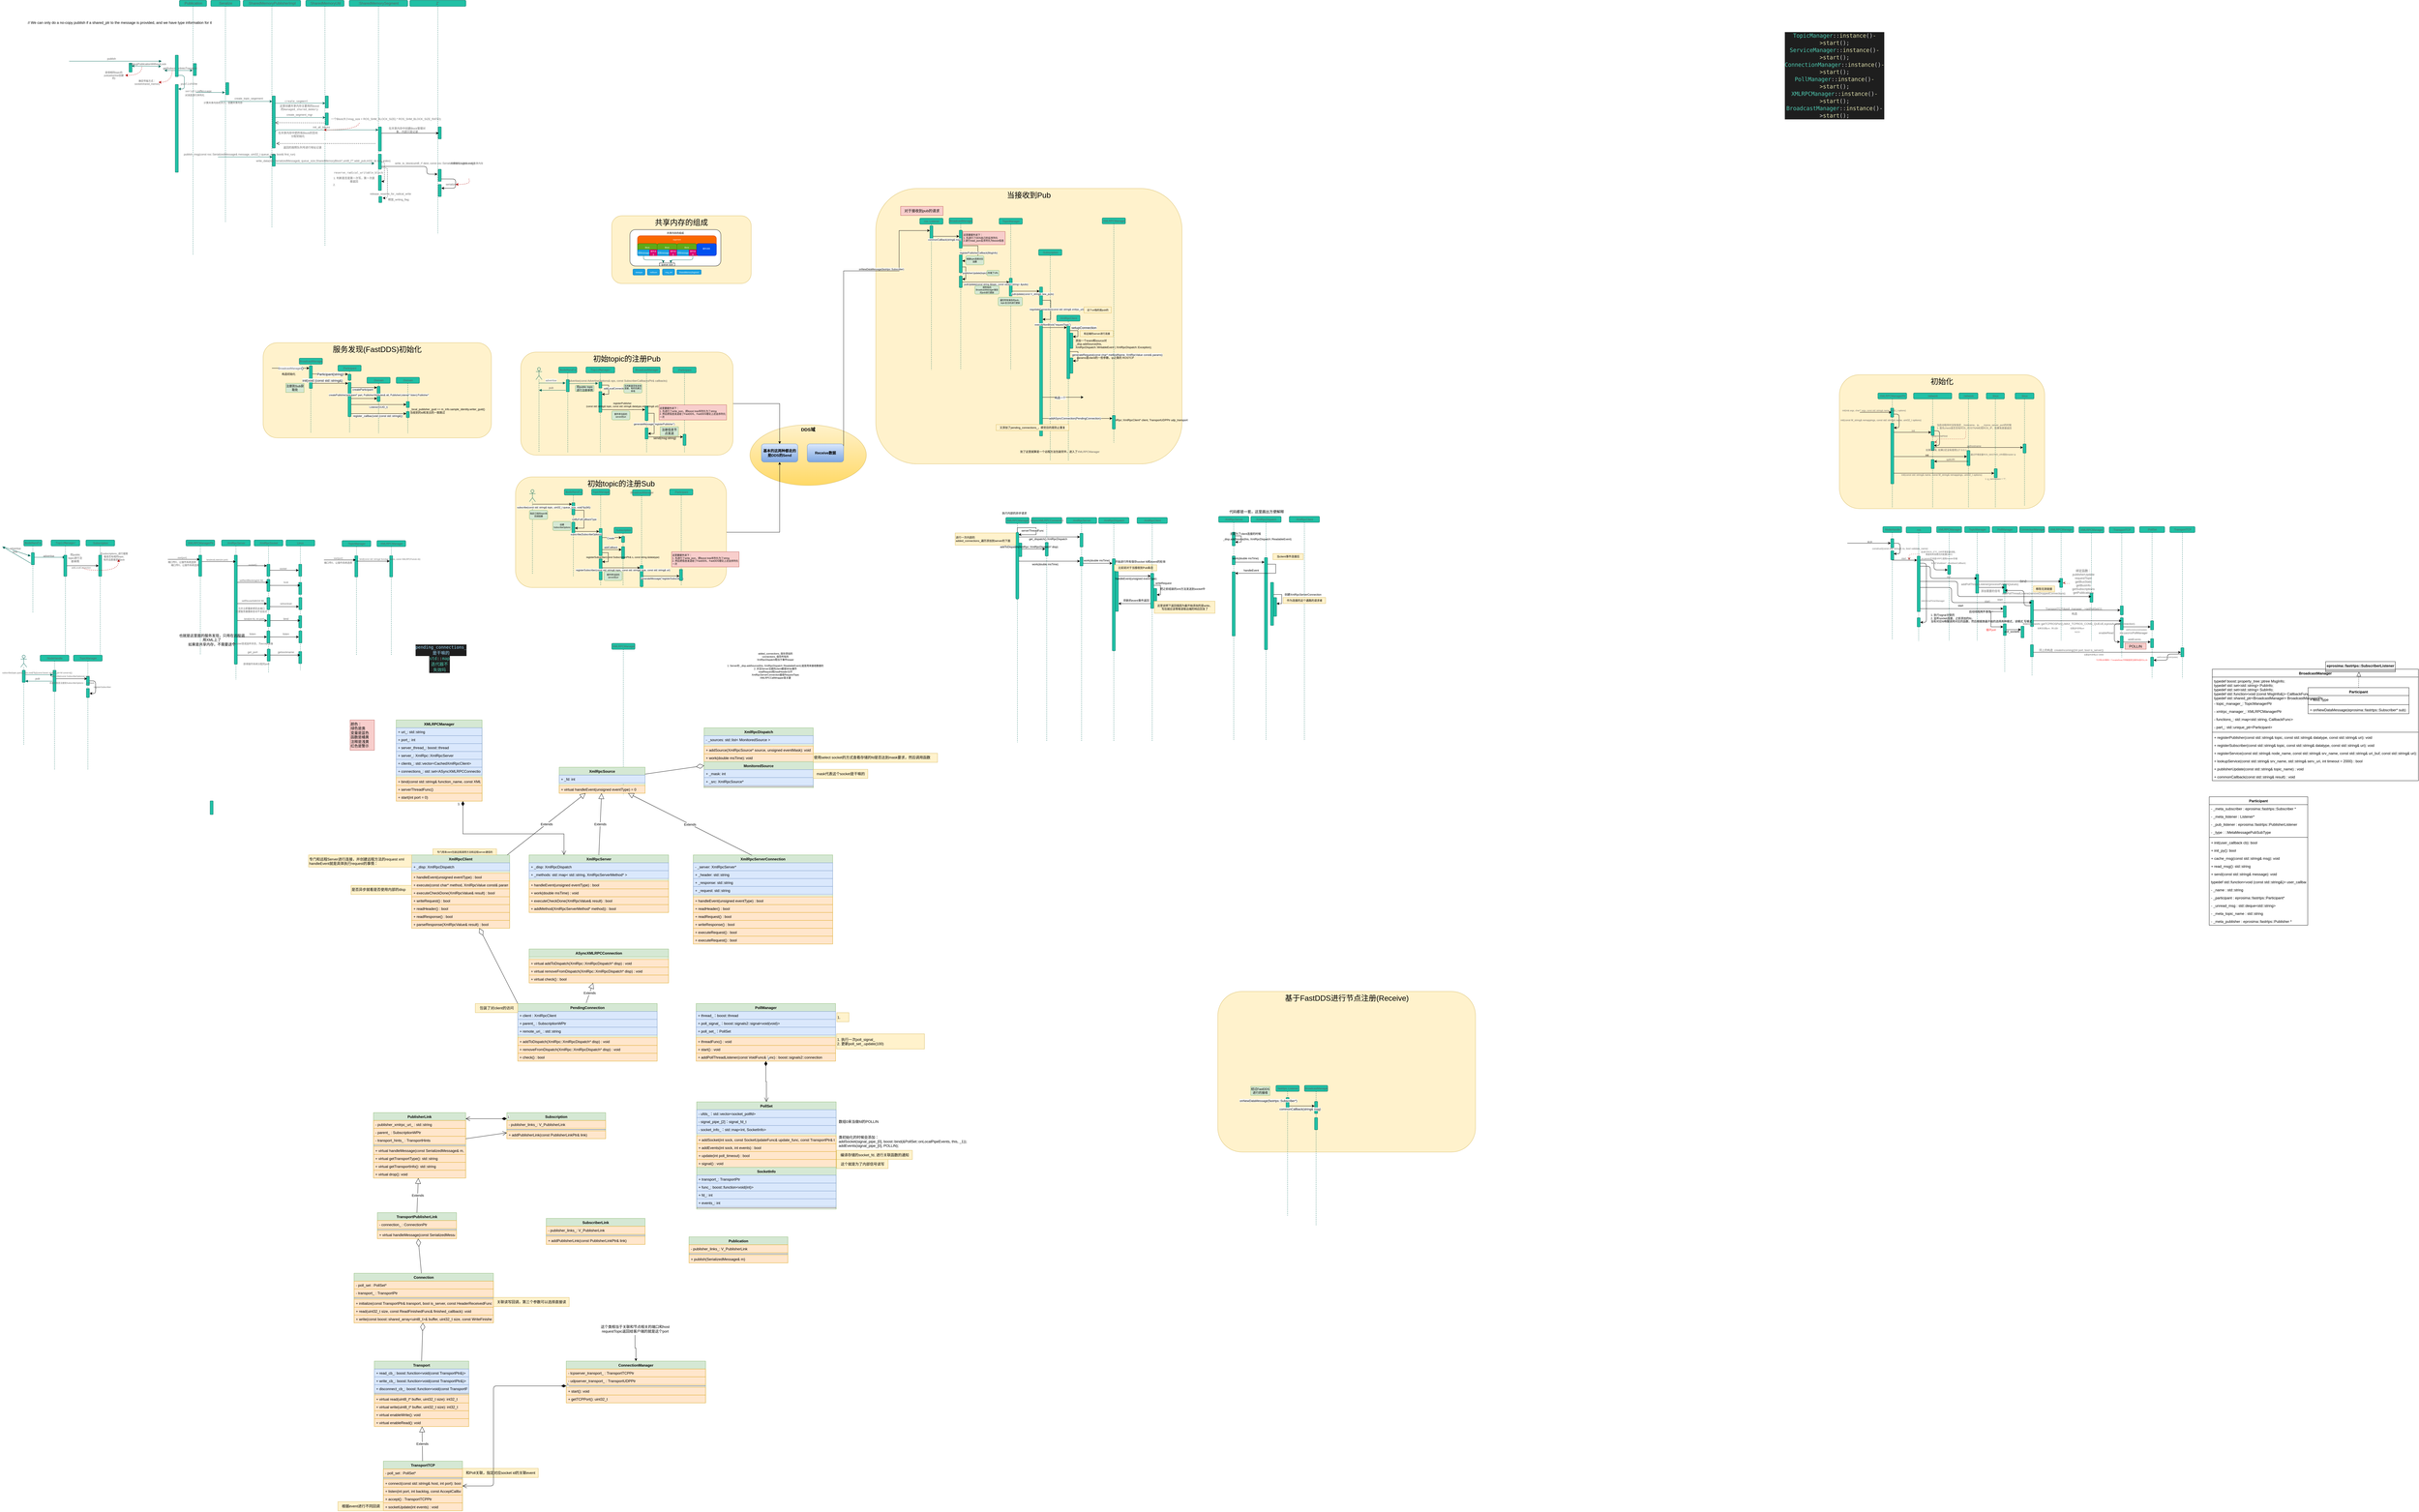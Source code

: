 <mxfile version="20.2.3" type="github">
  <diagram id="MToADi66JZhhlWnkmp-e" name="Page-1">
    <mxGraphModel dx="5549" dy="336" grid="1" gridSize="10" guides="1" tooltips="1" connect="1" arrows="1" fold="1" page="1" pageScale="1" pageWidth="827" pageHeight="1169" math="0" shadow="0">
      <root>
        <mxCell id="0" />
        <mxCell id="1" parent="0" />
        <mxCell id="tCIKrgG2bzMmZbqlSpOW-33" value="当接收到Pub" style="rounded=1;whiteSpace=wrap;html=1;labelBackgroundColor=none;fontSize=25;fillColor=#fff2cc;strokeColor=#d6b656;verticalAlign=top;" vertex="1" parent="1">
          <mxGeometry x="-1788.75" y="650" width="1010" height="909" as="geometry" />
        </mxCell>
        <mxCell id="V7lW8Zbr6VmkO02WSWUc-163" value="DDS域" style="ellipse;whiteSpace=wrap;html=1;fontSize=15;verticalAlign=top;fontStyle=1;fillColor=#fff2cc;gradientColor=#ffd966;strokeColor=#d6b656;" parent="1" vertex="1">
          <mxGeometry x="-2204" y="1430" width="384" height="200" as="geometry" />
        </mxCell>
        <mxCell id="V7lW8Zbr6VmkO02WSWUc-156" style="edgeStyle=orthogonalEdgeStyle;rounded=0;orthogonalLoop=1;jettySize=auto;html=0;fontSize=8;" parent="1" source="V7lW8Zbr6VmkO02WSWUc-143" target="V7lW8Zbr6VmkO02WSWUc-154" edge="1">
          <mxGeometry relative="1" as="geometry" />
        </mxCell>
        <mxCell id="V7lW8Zbr6VmkO02WSWUc-143" value="初始topic的注册Sub" style="rounded=1;whiteSpace=wrap;html=1;labelBackgroundColor=none;fontSize=25;fillColor=#fff2cc;strokeColor=#d6b656;verticalAlign=top;" parent="1" vertex="1">
          <mxGeometry x="-2977.25" y="1602" width="695.75" height="365" as="geometry" />
        </mxCell>
        <mxCell id="qe652mf7woPn_8bzL7wS-89" value="服务发现(FastDDS)初始化" style="rounded=1;whiteSpace=wrap;html=1;labelBackgroundColor=none;fontSize=25;fillColor=#fff2cc;strokeColor=#d6b656;verticalAlign=top;" parent="1" vertex="1">
          <mxGeometry x="-3810" y="1159" width="753" height="314.13" as="geometry" />
        </mxCell>
        <mxCell id="eevFdOWoKw9s9U8n2egH-73" value="初始化" style="rounded=1;whiteSpace=wrap;html=1;labelBackgroundColor=none;fontSize=25;fillColor=#fff2cc;strokeColor=#d6b656;verticalAlign=top;" parent="1" vertex="1">
          <mxGeometry x="1390" y="1264.69" width="677" height="442" as="geometry" />
        </mxCell>
        <mxCell id="o8y-r7VUPwrzjbtrSsSG-99" value="将public topic进行注册单例" style="text;html=1;strokeColor=none;fillColor=none;align=center;verticalAlign=middle;whiteSpace=wrap;rounded=1;labelBackgroundColor=none;labelBorderColor=none;fontSize=9;fontColor=#5C5C5C;" parent="1" vertex="1">
          <mxGeometry x="-4454.59" y="1860" width="50" height="20" as="geometry" />
        </mxCell>
        <mxCell id="o8y-r7VUPwrzjbtrSsSG-22" value="共享内存的组成" style="rounded=1;whiteSpace=wrap;html=1;labelBackgroundColor=none;fontSize=25;fillColor=#fff2cc;strokeColor=#d6b656;verticalAlign=top;" parent="1" vertex="1">
          <mxGeometry x="-2660" y="740" width="460" height="223.75" as="geometry" />
        </mxCell>
        <mxCell id="V7lW8Zbr6VmkO02WSWUc-155" style="edgeStyle=orthogonalEdgeStyle;rounded=0;orthogonalLoop=1;jettySize=auto;html=0;entryX=0.5;entryY=0;entryDx=0;entryDy=0;fontSize=8;" parent="1" source="o8y-r7VUPwrzjbtrSsSG-21" target="V7lW8Zbr6VmkO02WSWUc-154" edge="1">
          <mxGeometry relative="1" as="geometry" />
        </mxCell>
        <mxCell id="o8y-r7VUPwrzjbtrSsSG-21" value="初始topic的注册Pub" style="rounded=1;whiteSpace=wrap;html=1;labelBackgroundColor=none;fontSize=25;fillColor=#fff2cc;strokeColor=#d6b656;verticalAlign=top;" parent="1" vertex="1">
          <mxGeometry x="-2960" y="1190" width="700" height="340" as="geometry" />
        </mxCell>
        <mxCell id="7yC5_w0B2bvMUAVsZm6d-155" value=":&lt;span style=&quot;font-family: &amp;quot;droid sans mono&amp;quot;, &amp;quot;monospace&amp;quot;, monospace; font-size: 9px;&quot;&gt;&lt;font style=&quot;font-size: 9px;&quot;&gt;NodeHandle&lt;/font&gt;&lt;/span&gt;" style="shape=umlLifeline;perimeter=lifelinePerimeter;whiteSpace=wrap;html=1;container=1;collapsible=0;recursiveResize=0;outlineConnect=0;fontColor=#5C5C5C;fontSize=9;size=20;fillColor=#21C0A5;rounded=1;strokeColor=#006658;" parent="1" vertex="1">
          <mxGeometry x="-2835" y="1239" width="60" height="281" as="geometry" />
        </mxCell>
        <mxCell id="7yC5_w0B2bvMUAVsZm6d-158" value=":&lt;span style=&quot;font-family: &amp;quot;droid sans mono&amp;quot;, &amp;quot;monospace&amp;quot;, monospace; font-size: 9px;&quot;&gt;TopicManager&lt;/span&gt;" style="shape=umlLifeline;perimeter=lifelinePerimeter;whiteSpace=wrap;html=1;container=1;collapsible=0;recursiveResize=0;outlineConnect=0;fontColor=#5C5C5C;fontSize=9;size=20;fillColor=#21C0A5;labelBackgroundColor=none;rounded=1;labelBorderColor=none;strokeColor=#006658;" parent="1" vertex="1">
          <mxGeometry x="-2745" y="1239" width="95" height="281" as="geometry" />
        </mxCell>
        <mxCell id="qe652mf7woPn_8bzL7wS-185" style="edgeStyle=orthogonalEdgeStyle;rounded=0;orthogonalLoop=1;jettySize=auto;html=0;labelBackgroundColor=default;fontSize=10;fontColor=default;" parent="7yC5_w0B2bvMUAVsZm6d-158" source="7yC5_w0B2bvMUAVsZm6d-147" target="qe652mf7woPn_8bzL7wS-181" edge="1">
          <mxGeometry relative="1" as="geometry">
            <Array as="points">
              <mxPoint x="75" y="60" />
              <mxPoint x="75" y="90" />
            </Array>
          </mxGeometry>
        </mxCell>
        <mxCell id="qe652mf7woPn_8bzL7wS-186" value="addLocalConnection" style="edgeLabel;align=center;verticalAlign=middle;resizable=0;points=[];fontSize=8;fontColor=default;" parent="qe652mf7woPn_8bzL7wS-185" vertex="1" connectable="0">
          <mxGeometry x="-0.089" y="1" relative="1" as="geometry">
            <mxPoint x="19" y="-1" as="offset" />
          </mxGeometry>
        </mxCell>
        <mxCell id="7yC5_w0B2bvMUAVsZm6d-147" value="" style="html=1;points=[];perimeter=orthogonalPerimeter;rounded=1;fillColor=#21C0A5;strokeColor=#006658;fontColor=#5C5C5C;" parent="7yC5_w0B2bvMUAVsZm6d-158" vertex="1">
          <mxGeometry x="42.5" y="50" width="10" height="20" as="geometry" />
        </mxCell>
        <mxCell id="pAA4gorCor0sPrXs2YeK-40" value="" style="html=1;points=[];perimeter=orthogonalPerimeter;rounded=1;fillColor=#21C0A5;strokeColor=#006658;fontColor=#5C5C5C;" parent="7yC5_w0B2bvMUAVsZm6d-158" vertex="1">
          <mxGeometry x="-1507.33" y="-1002.91" width="10" height="30" as="geometry" />
        </mxCell>
        <mxCell id="7yC5_w0B2bvMUAVsZm6d-173" value="将public topic进行注册单例" style="text;html=1;strokeColor=#82b366;fillColor=#d5e8d4;align=center;verticalAlign=middle;whiteSpace=wrap;rounded=1;labelBackgroundColor=none;labelBorderColor=none;fontSize=9;" parent="7yC5_w0B2bvMUAVsZm6d-158" vertex="1">
          <mxGeometry x="-35" y="61" width="61.5" height="20" as="geometry" />
        </mxCell>
        <mxCell id="qe652mf7woPn_8bzL7wS-181" value="" style="html=1;points=[];perimeter=orthogonalPerimeter;rounded=1;fillColor=#21C0A5;strokeColor=#006658;fontColor=#5C5C5C;" parent="7yC5_w0B2bvMUAVsZm6d-158" vertex="1">
          <mxGeometry x="42.5" y="81" width="10" height="69" as="geometry" />
        </mxCell>
        <mxCell id="7yC5_w0B2bvMUAVsZm6d-159" value="" style="html=1;points=[];perimeter=orthogonalPerimeter;rounded=1;fillColor=#21C0A5;strokeColor=#006658;fontColor=#5C5C5C;" parent="1" vertex="1">
          <mxGeometry x="-2810" y="1281" width="10" height="40" as="geometry" />
        </mxCell>
        <mxCell id="7yC5_w0B2bvMUAVsZm6d-160" value="" style="html=1;verticalAlign=bottom;endArrow=none;entryX=0;entryY=0;rounded=1;fontSize=9;fontColor=#5C5C5C;strokeColor=#006658;" parent="1" source="7yC5_w0B2bvMUAVsZm6d-155" target="7yC5_w0B2bvMUAVsZm6d-159" edge="1">
          <mxGeometry x="-0.068" y="-15" relative="1" as="geometry">
            <mxPoint x="-2804.9" y="1296" as="sourcePoint" />
            <mxPoint x="-2655" y="1296" as="targetPoint" />
            <mxPoint as="offset" />
          </mxGeometry>
        </mxCell>
        <mxCell id="7yC5_w0B2bvMUAVsZm6d-185" value="" style="shape=umlLifeline;participant=umlActor;perimeter=lifelinePerimeter;whiteSpace=wrap;html=1;container=1;collapsible=0;recursiveResize=0;verticalAlign=top;spacingTop=36;outlineConnect=0;labelBackgroundColor=none;labelBorderColor=none;fontSize=7;fontColor=#5C5C5C;strokeColor=#006658;fillColor=none;rounded=1;" parent="1" vertex="1">
          <mxGeometry x="-2910" y="1241" width="20" height="279" as="geometry" />
        </mxCell>
        <mxCell id="7yC5_w0B2bvMUAVsZm6d-186" value="advertise" style="verticalAlign=bottom;endArrow=block;rounded=1;fontSize=9;fontColor=#5C5C5C;startArrow=none;entryX=-0.226;entryY=0.281;entryDx=0;entryDy=0;entryPerimeter=0;strokeColor=#006658;" parent="1" source="7yC5_w0B2bvMUAVsZm6d-185" target="7yC5_w0B2bvMUAVsZm6d-159" edge="1">
          <mxGeometry x="-0.088" relative="1" as="geometry">
            <mxPoint x="-2913" y="1301.47" as="sourcePoint" />
            <mxPoint x="-2817.72" y="1300.53" as="targetPoint" />
            <mxPoint as="offset" />
          </mxGeometry>
        </mxCell>
        <mxCell id="yUTOB7GvGSw9rZSpr5WJ-20" value="&lt;div style=&quot;color: rgb(212 , 212 , 212) ; background-color: rgb(30 , 30 , 30) ; font-family: &amp;#34;droid sans mono&amp;#34; , &amp;#34;monospace&amp;#34; , monospace ; font-size: 18.2px ; line-height: 24px&quot;&gt;&lt;div&gt;  &lt;span style=&quot;color: #4ec9b0&quot;&gt;TopicManager&lt;/span&gt;::&lt;span style=&quot;color: #dcdcaa&quot;&gt;instance&lt;/span&gt;()&lt;span style=&quot;color: #dcdcaa&quot;&gt;-&amp;gt;&lt;/span&gt;&lt;span style=&quot;color: #dcdcaa&quot;&gt;start&lt;/span&gt;();&lt;/div&gt;&lt;div&gt;  &lt;span style=&quot;color: #4ec9b0&quot;&gt;ServiceManager&lt;/span&gt;::&lt;span style=&quot;color: #dcdcaa&quot;&gt;instance&lt;/span&gt;()&lt;span style=&quot;color: #dcdcaa&quot;&gt;-&amp;gt;&lt;/span&gt;&lt;span style=&quot;color: #dcdcaa&quot;&gt;start&lt;/span&gt;();&lt;/div&gt;&lt;div&gt;  &lt;span style=&quot;color: #4ec9b0&quot;&gt;ConnectionManager&lt;/span&gt;::&lt;span style=&quot;color: #dcdcaa&quot;&gt;instance&lt;/span&gt;()&lt;span style=&quot;color: #dcdcaa&quot;&gt;-&amp;gt;&lt;/span&gt;&lt;span style=&quot;color: #dcdcaa&quot;&gt;start&lt;/span&gt;();&lt;/div&gt;&lt;div&gt;  &lt;span style=&quot;color: #4ec9b0&quot;&gt;PollManager&lt;/span&gt;::&lt;span style=&quot;color: #dcdcaa&quot;&gt;instance&lt;/span&gt;()&lt;span style=&quot;color: #dcdcaa&quot;&gt;-&amp;gt;&lt;/span&gt;&lt;span style=&quot;color: #dcdcaa&quot;&gt;start&lt;/span&gt;();&lt;/div&gt;&lt;div&gt;  &lt;span style=&quot;color: #4ec9b0&quot;&gt;XMLRPCManager&lt;/span&gt;::&lt;span style=&quot;color: #dcdcaa&quot;&gt;instance&lt;/span&gt;()&lt;span style=&quot;color: #dcdcaa&quot;&gt;-&amp;gt;&lt;/span&gt;&lt;span style=&quot;color: #dcdcaa&quot;&gt;start&lt;/span&gt;();&lt;/div&gt;&lt;div&gt;  &lt;span style=&quot;color: #4ec9b0&quot;&gt;BroadcastManager&lt;/span&gt;::&lt;span style=&quot;color: #dcdcaa&quot;&gt;instance&lt;/span&gt;()-&amp;gt;&lt;span style=&quot;color: #dcdcaa&quot;&gt;start&lt;/span&gt;();&lt;/div&gt;&lt;/div&gt;" style="text;html=1;strokeColor=none;fillColor=none;align=center;verticalAlign=middle;whiteSpace=wrap;rounded=1;fontColor=#5C5C5C;" parent="1" vertex="1">
          <mxGeometry x="1241" y="176.59" width="266" height="200" as="geometry" />
        </mxCell>
        <mxCell id="pAA4gorCor0sPrXs2YeK-26" value=":&lt;span style=&quot;font-size: 12px;&quot;&gt;SharedMemoryPublisherImpl&lt;/span&gt;" style="shape=umlLifeline;perimeter=lifelinePerimeter;html=1;container=1;collapsible=0;recursiveResize=0;outlineConnect=0;fontColor=#5C5C5C;fontSize=9;size=20;fillColor=#21C0A5;labelBackgroundColor=none;rounded=1;labelBorderColor=none;fontStyle=0;align=center;whiteSpace=wrap;strokeColor=#006658;" parent="1" vertex="1">
          <mxGeometry x="-3876" y="29" width="190" height="751" as="geometry" />
        </mxCell>
        <mxCell id="pAA4gorCor0sPrXs2YeK-66" value="" style="html=1;points=[];perimeter=orthogonalPerimeter;rounded=1;fillColor=#21C0A5;strokeColor=#006658;fontColor=#5C5C5C;" parent="pAA4gorCor0sPrXs2YeK-26" vertex="1">
          <mxGeometry x="96.17" y="315.59" width="10" height="172" as="geometry" />
        </mxCell>
        <mxCell id="pAA4gorCor0sPrXs2YeK-127" value="" style="html=1;points=[];perimeter=orthogonalPerimeter;rounded=1;fillColor=#21C0A5;strokeColor=#006658;fontColor=#5C5C5C;" parent="pAA4gorCor0sPrXs2YeK-26" vertex="1">
          <mxGeometry x="96.17" y="507.59" width="10" height="40" as="geometry" />
        </mxCell>
        <mxCell id="pAA4gorCor0sPrXs2YeK-36" value="pub" style="verticalAlign=bottom;endArrow=block;rounded=1;fontSize=9;fontColor=#5C5C5C;startArrow=none;exitX=-0.18;exitY=0.873;exitDx=0;exitDy=0;exitPerimeter=0;strokeColor=#006658;labelBackgroundColor=none;" parent="1" source="7yC5_w0B2bvMUAVsZm6d-159" target="7yC5_w0B2bvMUAVsZm6d-185" edge="1">
          <mxGeometry x="0.093" relative="1" as="geometry">
            <mxPoint x="-2789.96" y="1306.16" as="sourcePoint" />
            <mxPoint x="-2694.68" y="1305.22" as="targetPoint" />
            <mxPoint as="offset" />
          </mxGeometry>
        </mxCell>
        <mxCell id="pAA4gorCor0sPrXs2YeK-38" value="publish" style="verticalAlign=bottom;endArrow=block;rounded=1;fontSize=9;fontColor=#5C5C5C;startArrow=none;entryX=0;entryY=0.203;entryDx=0;entryDy=0;entryPerimeter=0;strokeColor=#006658;labelBackgroundColor=none;" parent="1" edge="1">
          <mxGeometry x="-0.082" relative="1" as="geometry">
            <mxPoint x="-4449.997" y="230.003" as="sourcePoint" />
            <mxPoint x="-4144.83" y="230.003" as="targetPoint" />
            <mxPoint as="offset" />
          </mxGeometry>
        </mxCell>
        <mxCell id="pAA4gorCor0sPrXs2YeK-43" value="lookupPublicationWithoutLock" style="verticalAlign=bottom;endArrow=classic;rounded=1;fontSize=9;fontColor=#5C5C5C;startArrow=classic;exitX=0.88;exitY=0.323;exitDx=0;exitDy=0;exitPerimeter=0;strokeColor=#006658;labelBackgroundColor=none;startFill=1;endFill=1;entryX=-0.16;entryY=0.444;entryDx=0;entryDy=0;entryPerimeter=0;" parent="1" source="pAA4gorCor0sPrXs2YeK-40" edge="1">
          <mxGeometry x="0.106" y="-1" relative="1" as="geometry">
            <mxPoint x="-4244.83" y="247.53" as="sourcePoint" />
            <mxPoint x="-4146.43" y="247.114" as="targetPoint" />
            <mxPoint as="offset" />
          </mxGeometry>
        </mxCell>
        <mxCell id="pAA4gorCor0sPrXs2YeK-47" style="edgeStyle=orthogonalEdgeStyle;sketch=0;orthogonalLoop=1;jettySize=auto;html=1;fontColor=#5C5C5C;startArrow=classic;startFill=1;endArrow=none;endFill=0;strokeColor=#B20000;fillColor=#e51400;curved=1;dashed=1;rounded=1;" parent="1" source="pAA4gorCor0sPrXs2YeK-45" edge="1">
          <mxGeometry relative="1" as="geometry">
            <mxPoint x="-4209.83" y="246.59" as="targetPoint" />
          </mxGeometry>
        </mxCell>
        <mxCell id="pAA4gorCor0sPrXs2YeK-45" value="获得相同topic的pub(advertise&lt;span&gt;创建的)&lt;/span&gt;" style="text;html=1;strokeColor=none;fillColor=none;align=center;verticalAlign=middle;whiteSpace=wrap;rounded=1;labelBackgroundColor=none;labelBorderColor=none;fontSize=8;fontColor=#5C5C5C;" parent="1" vertex="1">
          <mxGeometry x="-4339.83" y="266.59" width="75" height="20" as="geometry" />
        </mxCell>
        <mxCell id="pAA4gorCor0sPrXs2YeK-48" value="&lt;span style=&quot;color: rgb(92 , 92 , 92)&quot;&gt;:&lt;/span&gt;&lt;span style=&quot;color: rgb(92 , 92 , 92) ; font-size: 12px&quot;&gt;Publication&lt;/span&gt;" style="shape=umlLifeline;perimeter=lifelinePerimeter;container=1;collapsible=0;recursiveResize=0;outlineConnect=0;fontColor=default;fontSize=9;size=20;fillColor=#21C0A5;labelBackgroundColor=none;rounded=1;labelBorderColor=none;fontStyle=0;strokeColor=#006658;whiteSpace=wrap;html=1;" parent="1" vertex="1">
          <mxGeometry x="-4086.31" y="29" width="90" height="841" as="geometry" />
        </mxCell>
        <mxCell id="pAA4gorCor0sPrXs2YeK-49" value="" style="html=1;points=[];perimeter=orthogonalPerimeter;rounded=1;fillColor=#21C0A5;strokeColor=#006658;fontColor=#5C5C5C;" parent="pAA4gorCor0sPrXs2YeK-48" vertex="1">
          <mxGeometry x="46.17" y="208.59" width="10" height="40" as="geometry" />
        </mxCell>
        <mxCell id="pAA4gorCor0sPrXs2YeK-59" value="对消息进行序列化" style="text;html=1;strokeColor=none;fillColor=none;align=center;verticalAlign=middle;whiteSpace=wrap;rounded=1;labelBackgroundColor=none;labelBorderColor=none;fontSize=8;fontColor=#5C5C5C;" parent="pAA4gorCor0sPrXs2YeK-48" vertex="1">
          <mxGeometry x="13.67" y="305.59" width="75" height="14" as="geometry" />
        </mxCell>
        <mxCell id="pAA4gorCor0sPrXs2YeK-50" value="getSubscriberlinksTransport" style="verticalAlign=bottom;endArrow=classic;rounded=1;fontSize=9;fontColor=#5C5C5C;startArrow=classic;exitX=0.92;exitY=0.63;exitDx=0;exitDy=0;exitPerimeter=0;strokeColor=#006658;labelBackgroundColor=none;startFill=1;endFill=1;entryX=-0.229;entryY=0.572;entryDx=0;entryDy=0;entryPerimeter=0;" parent="1" target="pAA4gorCor0sPrXs2YeK-49" edge="1">
          <mxGeometry x="0.106" y="-1" relative="1" as="geometry">
            <mxPoint x="-4135.63" y="260.32" as="sourcePoint" />
            <mxPoint x="-4010.23" y="261.004" as="targetPoint" />
            <mxPoint as="offset" />
          </mxGeometry>
        </mxCell>
        <mxCell id="pAA4gorCor0sPrXs2YeK-52" value="确定传输方式：socket/shared_memory" style="text;html=1;strokeColor=none;fillColor=none;align=center;verticalAlign=middle;whiteSpace=wrap;rounded=1;labelBackgroundColor=none;labelBorderColor=none;fontSize=8;fontColor=#5C5C5C;" parent="1" vertex="1">
          <mxGeometry x="-4229.83" y="292.59" width="75" height="14" as="geometry" />
        </mxCell>
        <mxCell id="pAA4gorCor0sPrXs2YeK-53" style="edgeStyle=orthogonalEdgeStyle;sketch=0;orthogonalLoop=1;jettySize=auto;html=1;fontColor=#5C5C5C;startArrow=classic;startFill=1;endArrow=none;endFill=0;strokeColor=#B20000;fillColor=#e51400;curved=1;dashed=1;exitX=1;exitY=0.5;exitDx=0;exitDy=0;rounded=1;" parent="1" source="pAA4gorCor0sPrXs2YeK-52" edge="1">
          <mxGeometry relative="1" as="geometry">
            <mxPoint x="-4109.83" y="256.59" as="targetPoint" />
            <mxPoint x="-4254.83" y="286.59" as="sourcePoint" />
          </mxGeometry>
        </mxCell>
        <mxCell id="pAA4gorCor0sPrXs2YeK-60" value="&lt;span style=&quot;color: rgb(92 , 92 , 92)&quot;&gt;:&lt;span style=&quot;font-size: 12px&quot;&gt;Seralize&lt;/span&gt;&lt;/span&gt;" style="shape=umlLifeline;perimeter=lifelinePerimeter;container=1;collapsible=0;recursiveResize=0;outlineConnect=0;fontColor=default;fontSize=9;size=20;fillColor=#21C0A5;labelBackgroundColor=none;rounded=1;labelBorderColor=none;fontStyle=0;strokeColor=#006658;whiteSpace=wrap;html=1;" parent="1" vertex="1">
          <mxGeometry x="-3982.56" y="29" width="96.56" height="731" as="geometry" />
        </mxCell>
        <mxCell id="pAA4gorCor0sPrXs2YeK-61" value="" style="html=1;points=[];perimeter=orthogonalPerimeter;rounded=1;fillColor=#21C0A5;strokeColor=#006658;fontColor=#5C5C5C;" parent="pAA4gorCor0sPrXs2YeK-60" vertex="1">
          <mxGeometry x="49.45" y="271.59" width="10" height="40" as="geometry" />
        </mxCell>
        <mxCell id="pAA4gorCor0sPrXs2YeK-123" value="计算共享内存的大小，创建共享内存" style="text;html=1;strokeColor=none;fillColor=none;align=left;verticalAlign=top;whiteSpace=wrap;rounded=1;labelBackgroundColor=none;labelBorderColor=none;fontSize=8;fontColor=#5C5C5C;horizontal=1;" parent="pAA4gorCor0sPrXs2YeK-60" vertex="1">
          <mxGeometry x="-25.55" y="326.59" width="153.44" height="20" as="geometry" />
        </mxCell>
        <mxCell id="pAA4gorCor0sPrXs2YeK-64" style="edgeStyle=orthogonalEdgeStyle;curved=0;rounded=1;sketch=0;orthogonalLoop=1;jettySize=auto;html=1;entryX=-0.284;entryY=0.812;entryDx=0;entryDy=0;entryPerimeter=0;labelBackgroundColor=none;fontSize=9;fontColor=#666666;endArrow=classic;endFill=1;strokeColor=#006658;fillColor=#21C0A5;" parent="1" target="pAA4gorCor0sPrXs2YeK-61" edge="1">
          <mxGeometry relative="1" as="geometry">
            <Array as="points">
              <mxPoint x="-4035.83" y="332.59" />
            </Array>
            <mxPoint x="-3962.33" y="333.086" as="sourcePoint" />
          </mxGeometry>
        </mxCell>
        <mxCell id="pAA4gorCor0sPrXs2YeK-65" value="&lt;div style=&quot;font-family: &amp;#34;droid sans mono&amp;#34; , &amp;#34;monospace&amp;#34; , monospace ; line-height: 20px&quot;&gt;&lt;font style=&quot;font-size: 9px&quot;&gt;serializeMessage&lt;/font&gt;&lt;/div&gt;" style="edgeLabel;html=1;align=center;verticalAlign=bottom;resizable=0;points=[];fontSize=9;fontColor=#666666;labelBackgroundColor=none;rounded=1;" parent="pAA4gorCor0sPrXs2YeK-64" vertex="1" connectable="0">
          <mxGeometry x="-0.135" relative="1" as="geometry">
            <mxPoint x="10" y="7" as="offset" />
          </mxGeometry>
        </mxCell>
        <mxCell id="pAA4gorCor0sPrXs2YeK-67" value="create_topic_segement" style="edgeStyle=orthogonalEdgeStyle;curved=0;rounded=1;sketch=0;orthogonalLoop=1;jettySize=auto;labelBackgroundColor=none;fontSize=9;fontColor=#666666;endArrow=classic;endFill=1;strokeColor=#006658;fillColor=#21C0A5;" parent="1" edge="1">
          <mxGeometry x="0.099" y="10" relative="1" as="geometry">
            <mxPoint x="-3779.83" y="362.59" as="targetPoint" />
            <Array as="points">
              <mxPoint x="-3781.83" y="362.59" />
            </Array>
            <mxPoint as="offset" />
            <mxPoint x="-3952.33" y="362.629" as="sourcePoint" />
          </mxGeometry>
        </mxCell>
        <mxCell id="pAA4gorCor0sPrXs2YeK-68" value=":SharedMemoryUtil" style="shape=umlLifeline;perimeter=lifelinePerimeter;container=1;collapsible=0;recursiveResize=0;outlineConnect=0;fontColor=#5C5C5C;fontSize=12;size=20;fillColor=#21C0A5;labelBackgroundColor=none;rounded=1;labelBorderColor=none;fontStyle=0;align=center;whiteSpace=wrap;strokeColor=#006658;" parent="1" vertex="1">
          <mxGeometry x="-3669.28" y="29" width="126.56" height="811" as="geometry" />
        </mxCell>
        <mxCell id="pAA4gorCor0sPrXs2YeK-70" value="" style="html=1;points=[];perimeter=orthogonalPerimeter;rounded=1;fillColor=#21C0A5;strokeColor=#006658;fontColor=#5C5C5C;" parent="pAA4gorCor0sPrXs2YeK-68" vertex="1">
          <mxGeometry x="64.45" y="315.59" width="10" height="40" as="geometry" />
        </mxCell>
        <mxCell id="pAA4gorCor0sPrXs2YeK-130" value="" style="html=1;points=[];perimeter=orthogonalPerimeter;rounded=1;fillColor=#21C0A5;strokeColor=#006658;fontColor=#5C5C5C;" parent="pAA4gorCor0sPrXs2YeK-68" vertex="1">
          <mxGeometry x="64.45" y="371.59" width="10" height="40" as="geometry" />
        </mxCell>
        <mxCell id="pAA4gorCor0sPrXs2YeK-106" value="共享内存的组成" style="rounded=1;whiteSpace=wrap;html=1;labelBackgroundColor=none;fontFamily=Helvetica;fontSize=8;fontColor=#000000;strokeColor=default;fillColor=default;verticalAlign=top;" parent="1" vertex="1">
          <mxGeometry x="-2600" y="785.87" width="300" height="120" as="geometry" />
        </mxCell>
        <mxCell id="pAA4gorCor0sPrXs2YeK-107" value="&lt;span style=&quot;&quot;&gt;&lt;font color=&quot;#ffffff&quot; style=&quot;font-size: 6px&quot;&gt;segement&lt;/font&gt;&lt;br style=&quot;font-size: 9px&quot;&gt;&lt;/span&gt;" style="rounded=1;whiteSpace=wrap;html=1;fillColor=#fa6800;fontColor=#000000;strokeColor=#C73500;fontSize=9;verticalAlign=top;align=center;horizontal=1;" parent="1" vertex="1">
          <mxGeometry x="-2575" y="805.87" width="260.31" height="66" as="geometry" />
        </mxCell>
        <mxCell id="pAA4gorCor0sPrXs2YeK-108" value="&lt;span style=&quot;text-align: left&quot;&gt;&lt;font style=&quot;font-size: 6px&quot;&gt;Block&lt;/font&gt;&lt;br style=&quot;font-size: 9px&quot;&gt;&lt;/span&gt;" style="rounded=1;whiteSpace=wrap;html=1;fillColor=#60a917;fontColor=#ffffff;strokeColor=#2D7600;fontSize=9;verticalAlign=top;" parent="1" vertex="1">
          <mxGeometry x="-2575" y="831.87" width="65" height="40" as="geometry" />
        </mxCell>
        <mxCell id="pAA4gorCor0sPrXs2YeK-109" style="edgeStyle=orthogonalEdgeStyle;curved=0;rounded=1;sketch=0;orthogonalLoop=1;jettySize=auto;html=0;labelBackgroundColor=none;fontFamily=Helvetica;fontSize=5;fontColor=#FFFFFF;endArrow=classic;endFill=1;strokeColor=#006658;fillColor=#21C0A5;entryX=0.25;entryY=0;entryDx=0;entryDy=0;" parent="1" source="pAA4gorCor0sPrXs2YeK-110" target="pAA4gorCor0sPrXs2YeK-119" edge="1">
          <mxGeometry relative="1" as="geometry">
            <mxPoint x="-2555" y="925.87" as="targetPoint" />
            <Array as="points">
              <mxPoint x="-2554.69" y="885.87" />
              <mxPoint x="-2489.69" y="885.87" />
            </Array>
          </mxGeometry>
        </mxCell>
        <mxCell id="pAA4gorCor0sPrXs2YeK-110" value="&lt;span style=&quot;text-align: left&quot;&gt;&lt;span style=&quot;font-size: 6px&quot;&gt;实际message&lt;/span&gt;&lt;br style=&quot;font-size: 9px&quot;&gt;&lt;/span&gt;" style="rounded=1;whiteSpace=wrap;html=1;fillColor=#1ba1e2;fontColor=#ffffff;strokeColor=#006EAF;fontSize=9;" parent="1" vertex="1">
          <mxGeometry x="-2575" y="851.87" width="40" height="20" as="geometry" />
        </mxCell>
        <mxCell id="pAA4gorCor0sPrXs2YeK-111" value="&lt;span style=&quot;text-align: left&quot;&gt;&lt;span style=&quot;font-size: 6px&quot;&gt;额外消息&lt;/span&gt;&lt;br style=&quot;font-size: 9px&quot;&gt;&lt;/span&gt;" style="rounded=1;whiteSpace=wrap;html=1;fillColor=#d80073;fontColor=#ffffff;strokeColor=#A50040;fontSize=9;" parent="1" vertex="1">
          <mxGeometry x="-2535" y="851.87" width="25" height="20" as="geometry" />
        </mxCell>
        <mxCell id="pAA4gorCor0sPrXs2YeK-112" value="&lt;span style=&quot;text-align: left&quot;&gt;&lt;font style=&quot;font-size: 6px&quot;&gt;Block&lt;/font&gt;&lt;br style=&quot;font-size: 9px&quot;&gt;&lt;/span&gt;" style="rounded=1;whiteSpace=wrap;html=1;fillColor=#60a917;fontColor=#ffffff;strokeColor=#2D7600;fontSize=9;verticalAlign=top;" parent="1" vertex="1">
          <mxGeometry x="-2510" y="831.87" width="65" height="40" as="geometry" />
        </mxCell>
        <mxCell id="pAA4gorCor0sPrXs2YeK-113" value="&lt;span style=&quot;text-align: left&quot;&gt;&lt;span style=&quot;font-size: 6px&quot;&gt;实际message&lt;/span&gt;&lt;br style=&quot;font-size: 9px&quot;&gt;&lt;/span&gt;" style="rounded=1;whiteSpace=wrap;html=1;fillColor=#1ba1e2;fontColor=#ffffff;strokeColor=#006EAF;fontSize=9;" parent="1" vertex="1">
          <mxGeometry x="-2510" y="851.87" width="40" height="20" as="geometry" />
        </mxCell>
        <mxCell id="pAA4gorCor0sPrXs2YeK-114" value="&lt;span style=&quot;text-align: left&quot;&gt;&lt;span style=&quot;font-size: 6px&quot;&gt;额外消息&lt;/span&gt;&lt;br style=&quot;font-size: 9px&quot;&gt;&lt;/span&gt;" style="rounded=1;whiteSpace=wrap;html=1;fillColor=#d80073;fontColor=#ffffff;strokeColor=#A50040;fontSize=9;" parent="1" vertex="1">
          <mxGeometry x="-2470" y="851.87" width="25" height="20" as="geometry" />
        </mxCell>
        <mxCell id="pAA4gorCor0sPrXs2YeK-115" value="&lt;span style=&quot;text-align: left&quot;&gt;&lt;font style=&quot;font-size: 6px&quot;&gt;Block&lt;/font&gt;&lt;br style=&quot;font-size: 9px&quot;&gt;&lt;/span&gt;" style="rounded=1;whiteSpace=wrap;html=1;fillColor=#60a917;fontColor=#ffffff;strokeColor=#2D7600;fontSize=9;verticalAlign=top;" parent="1" vertex="1">
          <mxGeometry x="-2445" y="831.87" width="65" height="40" as="geometry" />
        </mxCell>
        <mxCell id="pAA4gorCor0sPrXs2YeK-116" value="&lt;span style=&quot;text-align: left&quot;&gt;&lt;span style=&quot;font-size: 6px&quot;&gt;实际message&lt;/span&gt;&lt;br style=&quot;font-size: 9px&quot;&gt;&lt;/span&gt;" style="rounded=1;whiteSpace=wrap;html=1;fillColor=#1ba1e2;fontColor=#ffffff;strokeColor=#006EAF;fontSize=9;" parent="1" vertex="1">
          <mxGeometry x="-2445" y="851.87" width="40" height="20" as="geometry" />
        </mxCell>
        <mxCell id="pAA4gorCor0sPrXs2YeK-117" value="&lt;span style=&quot;text-align: left&quot;&gt;&lt;span style=&quot;font-size: 6px&quot;&gt;额外消息&lt;/span&gt;&lt;br style=&quot;font-size: 9px&quot;&gt;&lt;/span&gt;" style="rounded=1;whiteSpace=wrap;html=1;fillColor=#d80073;fontColor=#ffffff;strokeColor=#A50040;fontSize=9;" parent="1" vertex="1">
          <mxGeometry x="-2405" y="851.87" width="25" height="20" as="geometry" />
        </mxCell>
        <mxCell id="pAA4gorCor0sPrXs2YeK-118" value="&lt;div style=&quot;text-align: left ; font-size: 6px&quot;&gt;&lt;span style=&quot;font-size: 6px&quot;&gt;&lt;br&gt;&lt;/span&gt;&lt;/div&gt;&lt;div style=&quot;text-align: left ; font-size: 6px&quot;&gt;&lt;span style=&quot;font-size: 6px&quot;&gt;额外消息&lt;/span&gt;&lt;/div&gt;&lt;div style=&quot;text-align: left ; font-size: 6px&quot;&gt;&lt;br&gt;&lt;/div&gt;" style="rounded=1;whiteSpace=wrap;html=1;fillColor=#0050ef;fontColor=#ffffff;strokeColor=#001DBC;fontSize=6;verticalAlign=top;" parent="1" vertex="1">
          <mxGeometry x="-2379.69" y="831.87" width="65" height="40" as="geometry" />
        </mxCell>
        <mxCell id="pAA4gorCor0sPrXs2YeK-119" value="&lt;font color=&quot;#000000&quot; style=&quot;font-size: 8px&quot;&gt;queue size&lt;/font&gt;" style="text;html=1;strokeColor=default;fillColor=none;align=center;verticalAlign=middle;whiteSpace=wrap;rounded=0;labelBackgroundColor=none;fontFamily=Helvetica;fontSize=5;fontColor=#FFFFFF;" parent="1" vertex="1">
          <mxGeometry x="-2502.5" y="895.87" width="50" height="10" as="geometry" />
        </mxCell>
        <mxCell id="pAA4gorCor0sPrXs2YeK-120" style="edgeStyle=orthogonalEdgeStyle;curved=0;rounded=1;sketch=0;orthogonalLoop=1;jettySize=auto;html=0;labelBackgroundColor=none;fontFamily=Helvetica;fontSize=5;fontColor=#FFFFFF;endArrow=classic;endFill=1;strokeColor=#006658;fillColor=#21C0A5;entryX=0.75;entryY=0;entryDx=0;entryDy=0;exitX=0.5;exitY=1;exitDx=0;exitDy=0;" parent="1" source="pAA4gorCor0sPrXs2YeK-117" target="pAA4gorCor0sPrXs2YeK-119" edge="1">
          <mxGeometry relative="1" as="geometry">
            <mxPoint x="-2467.19" y="935.87" as="targetPoint" />
            <mxPoint x="-2534.993" y="891.87" as="sourcePoint" />
            <Array as="points">
              <mxPoint x="-2392.69" y="885.87" />
              <mxPoint x="-2464.69" y="885.87" />
            </Array>
          </mxGeometry>
        </mxCell>
        <mxCell id="pAA4gorCor0sPrXs2YeK-121" style="edgeStyle=orthogonalEdgeStyle;curved=0;rounded=1;sketch=0;orthogonalLoop=1;jettySize=auto;html=0;labelBackgroundColor=none;fontFamily=Helvetica;fontSize=8;fontColor=#000000;endArrow=classic;endFill=1;strokeColor=#006658;fillColor=#21C0A5;" parent="1" source="pAA4gorCor0sPrXs2YeK-66" target="pAA4gorCor0sPrXs2YeK-70" edge="1">
          <mxGeometry relative="1" as="geometry">
            <Array as="points">
              <mxPoint x="-3729.83" y="368.59" />
              <mxPoint x="-3729.83" y="368.59" />
            </Array>
          </mxGeometry>
        </mxCell>
        <mxCell id="pAA4gorCor0sPrXs2YeK-122" value="&lt;div style=&quot;font-family: &amp;#34;droid sans mono&amp;#34; , &amp;#34;monospace&amp;#34; , monospace ; line-height: 19px&quot;&gt;&lt;font style=&quot;font-size: 9px&quot;&gt;create_segment&lt;/font&gt;&lt;/div&gt;" style="edgeLabel;html=1;align=center;verticalAlign=middle;resizable=0;points=[];fontSize=8;fontFamily=Helvetica;fontColor=#666666;labelBackgroundColor=none;" parent="pAA4gorCor0sPrXs2YeK-121" vertex="1" connectable="0">
          <mxGeometry x="-0.18" y="2" relative="1" as="geometry">
            <mxPoint x="1" y="-5" as="offset" />
          </mxGeometry>
        </mxCell>
        <mxCell id="pAA4gorCor0sPrXs2YeK-128" value="publish_msg(const ros::SerializedMessage&amp; message, uint32_t queue_size, bool&amp; first_run)" style="edgeStyle=orthogonalEdgeStyle;curved=0;rounded=1;sketch=0;orthogonalLoop=1;jettySize=auto;html=0;entryX=0.04;entryY=0.233;entryDx=0;entryDy=0;entryPerimeter=0;labelBackgroundColor=none;fontFamily=Helvetica;fontSize=9;fontColor=#666666;endArrow=classic;endFill=1;strokeColor=#006658;fillColor=#21C0A5;" parent="1" target="pAA4gorCor0sPrXs2YeK-127" edge="1">
          <mxGeometry x="-0.128" y="9" relative="1" as="geometry">
            <Array as="points">
              <mxPoint x="-3961.83" y="546.59" />
            </Array>
            <mxPoint as="offset" />
            <mxPoint x="-3952.33" y="545.91" as="sourcePoint" />
          </mxGeometry>
        </mxCell>
        <mxCell id="pAA4gorCor0sPrXs2YeK-125" value="这里创建共享内存主要用的boost的&lt;span style=&quot;font-family: &amp;#34;droid sans mono&amp;#34; , &amp;#34;monospace&amp;#34; , monospace ; background-color: rgb(255 , 255 , 255)&quot;&gt;&lt;font style=&quot;font-size: 9px&quot;&gt;managed_shared_memory&lt;/font&gt;&lt;/span&gt;" style="text;html=1;strokeColor=none;fillColor=none;align=center;verticalAlign=middle;whiteSpace=wrap;rounded=0;labelBackgroundColor=none;fontFamily=Helvetica;fontSize=9;fontColor=#666666;" parent="1" vertex="1">
          <mxGeometry x="-3759.83" y="372.59" width="140" height="20" as="geometry" />
        </mxCell>
        <mxCell id="pAA4gorCor0sPrXs2YeK-131" value="create_segment_mgr" style="edgeStyle=orthogonalEdgeStyle;curved=0;rounded=1;sketch=0;orthogonalLoop=1;jettySize=auto;html=0;entryX=0.052;entryY=0.384;entryDx=0;entryDy=0;entryPerimeter=0;labelBackgroundColor=none;fontFamily=Helvetica;fontSize=9;fontColor=#666666;endArrow=classic;endFill=1;strokeColor=#006658;fillColor=#21C0A5;" parent="1" source="pAA4gorCor0sPrXs2YeK-66" target="pAA4gorCor0sPrXs2YeK-130" edge="1">
          <mxGeometry x="-0.033" y="9" relative="1" as="geometry">
            <Array as="points">
              <mxPoint x="-3689.83" y="415.59" />
              <mxPoint x="-3689.83" y="415.59" />
            </Array>
            <mxPoint as="offset" />
          </mxGeometry>
        </mxCell>
        <mxCell id="Tcb-C6onRGizPoF7OGXH-1" value="&lt;span style=&quot;text-align: left&quot;&gt;&lt;span style=&quot;font-size: 6px;&quot;&gt;datatype&lt;/span&gt;&lt;br style=&quot;font-size: 9px&quot;&gt;&lt;/span&gt;" style="rounded=1;whiteSpace=wrap;html=1;fillColor=#1ba1e2;fontColor=#ffffff;strokeColor=#006EAF;fontSize=9;" parent="1" vertex="1">
          <mxGeometry x="-2590" y="915.87" width="40" height="20" as="geometry" />
        </mxCell>
        <mxCell id="Tcb-C6onRGizPoF7OGXH-3" value="&lt;span style=&quot;text-align: left&quot;&gt;&lt;span style=&quot;font-size: 6px;&quot;&gt;md5sum&lt;/span&gt;&lt;br style=&quot;font-size: 9px&quot;&gt;&lt;/span&gt;" style="rounded=1;whiteSpace=wrap;html=1;fillColor=#1ba1e2;fontColor=#ffffff;strokeColor=#006EAF;fontSize=9;" parent="1" vertex="1">
          <mxGeometry x="-2542.5" y="915.87" width="40" height="20" as="geometry" />
        </mxCell>
        <mxCell id="Tcb-C6onRGizPoF7OGXH-4" value="&lt;span style=&quot;text-align: left&quot;&gt;&lt;span style=&quot;font-size: 6px;&quot;&gt;msg_def&lt;/span&gt;&lt;br style=&quot;font-size: 9px&quot;&gt;&lt;/span&gt;" style="rounded=1;whiteSpace=wrap;html=1;fillColor=#1ba1e2;fontColor=#ffffff;strokeColor=#006EAF;fontSize=9;" parent="1" vertex="1">
          <mxGeometry x="-2492.5" y="915.87" width="40" height="20" as="geometry" />
        </mxCell>
        <mxCell id="Tcb-C6onRGizPoF7OGXH-5" value=":SharedMemorySegment" style="shape=umlLifeline;perimeter=lifelinePerimeter;container=1;collapsible=0;recursiveResize=0;outlineConnect=0;fontColor=#5C5C5C;fontSize=12;size=20;fillColor=#21C0A5;labelBackgroundColor=none;rounded=1;labelBorderColor=none;fontStyle=0;align=center;whiteSpace=wrap;strokeColor=#006658;" parent="1" vertex="1">
          <mxGeometry x="-3526" y="29" width="193" height="600" as="geometry" />
        </mxCell>
        <mxCell id="Tcb-C6onRGizPoF7OGXH-6" value="" style="html=1;points=[];perimeter=orthogonalPerimeter;rounded=1;fillColor=#21C0A5;strokeColor=#006658;fontColor=#5C5C5C;" parent="Tcb-C6onRGizPoF7OGXH-5" vertex="1">
          <mxGeometry x="96.17" y="417.59" width="10" height="80" as="geometry" />
        </mxCell>
        <mxCell id="Tcb-C6onRGizPoF7OGXH-19" value="一个Block大小msg_size + ROS_SHM_BLOCK_SIZE) * ROS_SHM_BLOCK_SIZE_RATIO)" style="text;strokeColor=none;fillColor=none;align=center;verticalAlign=middle;rounded=1;labelBackgroundColor=none;fontFamily=Helvetica;fontSize=9;fontColor=#666666;endArrow=classic;sketch=0;endFill=1;labelBorderColor=none;" parent="Tcb-C6onRGizPoF7OGXH-5" vertex="1">
          <mxGeometry x="-53.83" y="381.59" width="350" height="20" as="geometry" />
        </mxCell>
        <mxCell id="o8y-r7VUPwrzjbtrSsSG-3" style="edgeStyle=orthogonalEdgeStyle;rounded=1;orthogonalLoop=1;jettySize=auto;html=1;entryX=1;entryY=0.4;entryDx=0;entryDy=0;entryPerimeter=0;dashed=1;" parent="Tcb-C6onRGizPoF7OGXH-5" source="o8y-r7VUPwrzjbtrSsSG-1" target="o8y-r7VUPwrzjbtrSsSG-2" edge="1">
          <mxGeometry relative="1" as="geometry">
            <Array as="points">
              <mxPoint x="116.17" y="532.59" />
              <mxPoint x="116.17" y="597.59" />
            </Array>
          </mxGeometry>
        </mxCell>
        <mxCell id="o8y-r7VUPwrzjbtrSsSG-4" value="&lt;div style=&quot;font-family: &amp;quot;Droid Sans Mono&amp;quot;, &amp;quot;monospace&amp;quot;, monospace; font-size: 9px; line-height: 19px;&quot;&gt;&lt;span style=&quot;font-size: 9px;&quot;&gt;reserve_radical_writable_block&lt;/span&gt;&lt;/div&gt;" style="edgeLabel;html=1;align=center;verticalAlign=middle;resizable=0;points=[];labelBackgroundColor=none;fontColor=#666666;fontSize=9;" parent="o8y-r7VUPwrzjbtrSsSG-3" vertex="1" connectable="0">
          <mxGeometry x="-0.141" y="-2" relative="1" as="geometry">
            <mxPoint x="-84" y="10" as="offset" />
          </mxGeometry>
        </mxCell>
        <mxCell id="o8y-r7VUPwrzjbtrSsSG-1" value="" style="html=1;points=[];perimeter=orthogonalPerimeter;rounded=1;fillColor=#21C0A5;strokeColor=#006658;fontColor=#5C5C5C;" parent="Tcb-C6onRGizPoF7OGXH-5" vertex="1">
          <mxGeometry x="96.17" y="507.59" width="10" height="50" as="geometry" />
        </mxCell>
        <mxCell id="o8y-r7VUPwrzjbtrSsSG-2" value="" style="html=1;points=[];perimeter=orthogonalPerimeter;rounded=1;fillColor=#21C0A5;strokeColor=#006658;fontColor=#5C5C5C;" parent="Tcb-C6onRGizPoF7OGXH-5" vertex="1">
          <mxGeometry x="96.17" y="577.59" width="10" height="50" as="geometry" />
        </mxCell>
        <mxCell id="o8y-r7VUPwrzjbtrSsSG-15" value="" style="html=1;points=[];perimeter=orthogonalPerimeter;rounded=1;fillColor=#21C0A5;strokeColor=#006658;fontColor=#5C5C5C;" parent="Tcb-C6onRGizPoF7OGXH-5" vertex="1">
          <mxGeometry x="97.67" y="647.59" width="10" height="20" as="geometry" />
        </mxCell>
        <mxCell id="o8y-r7VUPwrzjbtrSsSG-16" style="edgeStyle=orthogonalEdgeStyle;rounded=1;orthogonalLoop=1;jettySize=auto;html=1;entryX=1.286;entryY=0.257;entryDx=0;entryDy=0;entryPerimeter=0;dashed=1;exitX=1.133;exitY=0.891;exitDx=0;exitDy=0;exitPerimeter=0;" parent="Tcb-C6onRGizPoF7OGXH-5" source="o8y-r7VUPwrzjbtrSsSG-1" target="o8y-r7VUPwrzjbtrSsSG-15" edge="1">
          <mxGeometry relative="1" as="geometry">
            <mxPoint x="106.17" y="542.59" as="sourcePoint" />
            <mxPoint x="106.17" y="607.59" as="targetPoint" />
            <Array as="points">
              <mxPoint x="126.17" y="552.59" />
              <mxPoint x="126.17" y="652.59" />
            </Array>
          </mxGeometry>
        </mxCell>
        <mxCell id="o8y-r7VUPwrzjbtrSsSG-17" value="release_reserve_for_radical_write" style="edgeLabel;align=center;verticalAlign=middle;resizable=0;points=[];labelBackgroundColor=none;fontColor=#666666;fontSize=9;" parent="o8y-r7VUPwrzjbtrSsSG-16" vertex="1" connectable="0">
          <mxGeometry x="-0.141" y="-2" relative="1" as="geometry">
            <mxPoint x="12" y="47" as="offset" />
          </mxGeometry>
        </mxCell>
        <mxCell id="o8y-r7VUPwrzjbtrSsSG-5" value="1. 判断是否是第一次写，第一次直接返回&lt;br&gt;&lt;div style=&quot;text-align: left;&quot;&gt;&lt;span style=&quot;background-color: initial;&quot;&gt;2.&amp;nbsp;&lt;/span&gt;&lt;/div&gt;" style="text;html=1;strokeColor=none;fillColor=none;align=center;verticalAlign=middle;whiteSpace=wrap;rounded=0;labelBackgroundColor=none;fontFamily=Helvetica;fontSize=9;fontColor=#666666;" parent="Tcb-C6onRGizPoF7OGXH-5" vertex="1">
          <mxGeometry x="-53.83" y="587.59" width="140" height="20" as="geometry" />
        </mxCell>
        <mxCell id="o8y-r7VUPwrzjbtrSsSG-20" value="释放_writing_flag" style="text;strokeColor=none;fillColor=none;align=center;verticalAlign=middle;rounded=0;labelBackgroundColor=none;fontSize=9;fontColor=#666666;" parent="Tcb-C6onRGizPoF7OGXH-5" vertex="1">
          <mxGeometry x="126.17" y="651.09" width="73" height="13" as="geometry" />
        </mxCell>
        <mxCell id="Tcb-C6onRGizPoF7OGXH-8" value="&lt;font style=&quot;font-size: 6px;&quot;&gt;SharedMemorySegment&lt;/font&gt;" style="rounded=1;fillColor=#1ba1e2;fontColor=#ffffff;strokeColor=#006EAF;fontSize=9;html=1;whiteSpace=wrap;" parent="1" vertex="1">
          <mxGeometry x="-2445" y="918.37" width="80" height="15" as="geometry" />
        </mxCell>
        <mxCell id="Tcb-C6onRGizPoF7OGXH-16" value="return" style="html=1;verticalAlign=bottom;endArrow=open;dashed=1;endSize=8;exitX=0.088;exitY=0.676;rounded=0;fontSize=6;fontColor=#FFFFFF;entryX=0.98;entryY=0.749;entryDx=0;entryDy=0;entryPerimeter=0;exitDx=0;exitDy=0;exitPerimeter=0;" parent="1" edge="1">
          <mxGeometry relative="1" as="geometry">
            <mxPoint x="-3770.03" y="432.98" as="targetPoint" />
            <mxPoint x="-3603.95" y="433.63" as="sourcePoint" />
          </mxGeometry>
        </mxCell>
        <mxCell id="Tcb-C6onRGizPoF7OGXH-17" value="init_all_blocks" style="edgeStyle=orthogonalEdgeStyle;curved=0;rounded=1;sketch=0;orthogonalLoop=1;jettySize=auto;html=0;labelBackgroundColor=none;fontFamily=Helvetica;fontSize=9;fontColor=#666666;endArrow=classic;endFill=1;strokeColor=#006658;fillColor=#21C0A5;exitX=0.98;exitY=0.785;exitDx=0;exitDy=0;exitPerimeter=0;" parent="1" source="pAA4gorCor0sPrXs2YeK-66" target="Tcb-C6onRGizPoF7OGXH-6" edge="1">
          <mxGeometry x="-0.033" y="9" relative="1" as="geometry">
            <Array as="points">
              <mxPoint x="-3529.83" y="456.59" />
              <mxPoint x="-3529.83" y="456.59" />
            </Array>
            <mxPoint as="offset" />
            <mxPoint x="-3759.83" y="456.589" as="sourcePoint" />
            <mxPoint x="-3594.31" y="456.92" as="targetPoint" />
          </mxGeometry>
        </mxCell>
        <mxCell id="Tcb-C6onRGizPoF7OGXH-21" style="edgeStyle=orthogonalEdgeStyle;sketch=0;orthogonalLoop=1;jettySize=auto;html=1;fontColor=#5C5C5C;startArrow=classic;startFill=1;endArrow=none;endFill=0;strokeColor=#B20000;fillColor=#e51400;curved=1;dashed=1;rounded=1;entryX=0.25;entryY=1;entryDx=0;entryDy=0;" parent="1" target="Tcb-C6onRGizPoF7OGXH-19" edge="1">
          <mxGeometry relative="1" as="geometry">
            <mxPoint x="-3519.86" y="433.59" as="targetPoint" />
            <mxPoint x="-3609.83" y="456.59" as="sourcePoint" />
          </mxGeometry>
        </mxCell>
        <mxCell id="Tcb-C6onRGizPoF7OGXH-22" value="Z`" style="shape=umlLifeline;perimeter=lifelinePerimeter;container=1;collapsible=0;recursiveResize=0;outlineConnect=0;fontColor=#5C5C5C;fontSize=12;size=20;fillColor=#21C0A5;labelBackgroundColor=none;rounded=1;labelBorderColor=none;fontStyle=0;align=center;whiteSpace=wrap;strokeColor=#006658;" parent="1" vertex="1">
          <mxGeometry x="-3326" y="29" width="185" height="771" as="geometry" />
        </mxCell>
        <mxCell id="Tcb-C6onRGizPoF7OGXH-23" value="" style="html=1;points=[];perimeter=orthogonalPerimeter;rounded=1;fillColor=#21C0A5;strokeColor=#006658;fontColor=#5C5C5C;" parent="Tcb-C6onRGizPoF7OGXH-22" vertex="1">
          <mxGeometry x="93.67" y="417.59" width="10" height="40" as="geometry" />
        </mxCell>
        <mxCell id="Tcb-C6onRGizPoF7OGXH-26" value="在共享内存中创建Block管理对象，内部只是记录" style="text;html=1;strokeColor=none;fillColor=none;align=center;verticalAlign=middle;whiteSpace=wrap;rounded=0;labelBackgroundColor=none;fontFamily=Helvetica;fontSize=9;fontColor=#666666;" parent="Tcb-C6onRGizPoF7OGXH-22" vertex="1">
          <mxGeometry x="-78.83" y="417.59" width="140" height="20" as="geometry" />
        </mxCell>
        <mxCell id="o8y-r7VUPwrzjbtrSsSG-6" value="" style="html=1;points=[];perimeter=orthogonalPerimeter;rounded=1;fillColor=#21C0A5;strokeColor=#006658;fontColor=#5C5C5C;" parent="Tcb-C6onRGizPoF7OGXH-22" vertex="1">
          <mxGeometry x="93.67" y="557.59" width="10" height="40" as="geometry" />
        </mxCell>
        <mxCell id="o8y-r7VUPwrzjbtrSsSG-9" value="" style="html=1;points=[];perimeter=orthogonalPerimeter;rounded=1;fillColor=#21C0A5;strokeColor=#006658;fontColor=#5C5C5C;" parent="Tcb-C6onRGizPoF7OGXH-22" vertex="1">
          <mxGeometry x="93.67" y="607.59" width="10" height="40" as="geometry" />
        </mxCell>
        <mxCell id="o8y-r7VUPwrzjbtrSsSG-12" value="serialize" style="edgeStyle=orthogonalEdgeStyle;rounded=1;orthogonalLoop=1;jettySize=auto;fontSize=9;fontColor=#666666;entryX=1.056;entryY=0.312;entryDx=0;entryDy=0;entryPerimeter=0;exitX=0.992;exitY=0.802;exitDx=0;exitDy=0;exitPerimeter=0;labelBackgroundColor=none;" parent="Tcb-C6onRGizPoF7OGXH-22" source="o8y-r7VUPwrzjbtrSsSG-6" target="o8y-r7VUPwrzjbtrSsSG-9" edge="1">
          <mxGeometry x="0.508" y="-13" relative="1" as="geometry">
            <mxPoint x="277.69" y="577.39" as="targetPoint" />
            <Array as="points">
              <mxPoint x="151.17" y="589.59" />
              <mxPoint x="151.17" y="620.59" />
            </Array>
            <mxPoint x="101.17" y="577.59" as="sourcePoint" />
            <mxPoint as="offset" />
          </mxGeometry>
        </mxCell>
        <mxCell id="o8y-r7VUPwrzjbtrSsSG-13" value="将数据写入到Block的共享内存" style="text;html=1;strokeColor=none;fillColor=none;align=center;verticalAlign=middle;whiteSpace=wrap;rounded=0;labelBackgroundColor=none;fontSize=8;fontColor=#666666;" parent="Tcb-C6onRGizPoF7OGXH-22" vertex="1">
          <mxGeometry x="133.17" y="527.59" width="110" height="20" as="geometry" />
        </mxCell>
        <mxCell id="o8y-r7VUPwrzjbtrSsSG-14" style="edgeStyle=orthogonalEdgeStyle;sketch=0;orthogonalLoop=1;jettySize=auto;html=1;fontColor=#5C5C5C;startArrow=classic;startFill=1;endArrow=none;endFill=0;strokeColor=#B20000;fillColor=#e51400;curved=1;dashed=1;rounded=1;entryX=0.5;entryY=1;entryDx=0;entryDy=0;" parent="Tcb-C6onRGizPoF7OGXH-22" edge="1">
          <mxGeometry relative="1" as="geometry">
            <mxPoint x="193.17" y="587.59" as="targetPoint" />
            <mxPoint x="151.17" y="607.59" as="sourcePoint" />
            <Array as="points">
              <mxPoint x="196.17" y="607.59" />
              <mxPoint x="196.17" y="587.59" />
            </Array>
          </mxGeometry>
        </mxCell>
        <mxCell id="Tcb-C6onRGizPoF7OGXH-25" style="edgeStyle=orthogonalEdgeStyle;rounded=1;orthogonalLoop=1;jettySize=auto;html=1;fontSize=6;fontColor=#FFFFFF;entryX=0.152;entryY=0.52;entryDx=0;entryDy=0;entryPerimeter=0;" parent="1" source="Tcb-C6onRGizPoF7OGXH-6" target="Tcb-C6onRGizPoF7OGXH-23" edge="1">
          <mxGeometry relative="1" as="geometry">
            <mxPoint x="-3259.83" y="466.59" as="targetPoint" />
            <Array as="points">
              <mxPoint x="-3379.83" y="467.59" />
              <mxPoint x="-3379.83" y="467.59" />
            </Array>
          </mxGeometry>
        </mxCell>
        <mxCell id="Tcb-C6onRGizPoF7OGXH-27" value="在共享内存中把所有Block的空间分配初始化" style="text;html=1;strokeColor=none;fillColor=none;align=center;verticalAlign=middle;whiteSpace=wrap;rounded=0;labelBackgroundColor=none;fontFamily=Helvetica;fontSize=9;fontColor=#666666;" parent="1" vertex="1">
          <mxGeometry x="-3764.83" y="461.59" width="140" height="20" as="geometry" />
        </mxCell>
        <mxCell id="Tcb-C6onRGizPoF7OGXH-28" value="return" style="html=1;verticalAlign=bottom;endArrow=open;dashed=1;endSize=8;rounded=0;fontSize=6;fontColor=#FFFFFF;entryX=1.341;entryY=0.913;entryDx=0;entryDy=0;entryPerimeter=0;" parent="1" target="pAA4gorCor0sPrXs2YeK-66" edge="1">
          <mxGeometry relative="1" as="geometry">
            <mxPoint x="-3760.03" y="442.98" as="targetPoint" />
            <mxPoint x="-3439.83" y="501.59" as="sourcePoint" />
          </mxGeometry>
        </mxCell>
        <mxCell id="Tcb-C6onRGizPoF7OGXH-29" value="返回的按照队列号进行地址记录" style="text;html=1;strokeColor=none;fillColor=none;align=center;verticalAlign=middle;whiteSpace=wrap;rounded=0;labelBackgroundColor=none;fontFamily=Helvetica;fontSize=9;fontColor=#666666;" parent="1" vertex="1">
          <mxGeometry x="-3749.83" y="504.59" width="140" height="20" as="geometry" />
        </mxCell>
        <mxCell id="Tcb-C6onRGizPoF7OGXH-31" value="write_data(ros::SerializedMessage&amp;, queue_size,SharedMemoryBlock*,uint8_t** addr_pub,int32_t&amp; last_index)" style="edgeStyle=orthogonalEdgeStyle;curved=0;rounded=1;sketch=0;orthogonalLoop=1;jettySize=auto;html=0;entryX=-0.314;entryY=0.499;entryDx=0;entryDy=0;entryPerimeter=0;labelBackgroundColor=none;fontFamily=Helvetica;fontSize=9;fontColor=#666666;endArrow=classic;endFill=1;strokeColor=#006658;fillColor=#21C0A5;exitX=1.152;exitY=0.467;exitDx=0;exitDy=0;exitPerimeter=0;" parent="1" edge="1">
          <mxGeometry x="-0.033" y="9" relative="1" as="geometry">
            <Array as="points">
              <mxPoint x="-3767.83" y="567.59" />
            </Array>
            <mxPoint as="offset" />
            <mxPoint x="-3768.31" y="566.27" as="sourcePoint" />
            <mxPoint x="-3442.97" y="567.37" as="targetPoint" />
          </mxGeometry>
        </mxCell>
        <mxCell id="o8y-r7VUPwrzjbtrSsSG-7" style="edgeStyle=orthogonalEdgeStyle;rounded=1;orthogonalLoop=1;jettySize=auto;html=1;fontSize=6;fontColor=#FFFFFF;entryX=-0.229;entryY=0.406;entryDx=0;entryDy=0;entryPerimeter=0;exitX=0.946;exitY=0.813;exitDx=0;exitDy=0;exitPerimeter=0;" parent="1" source="o8y-r7VUPwrzjbtrSsSG-1" target="o8y-r7VUPwrzjbtrSsSG-6" edge="1">
          <mxGeometry relative="1" as="geometry">
            <mxPoint x="-3243.31" y="477.39" as="targetPoint" />
            <Array as="points">
              <mxPoint x="-3269.83" y="577.59" />
              <mxPoint x="-3269.83" y="602.59" />
            </Array>
            <mxPoint x="-3419.83" y="477.619" as="sourcePoint" />
          </mxGeometry>
        </mxCell>
        <mxCell id="o8y-r7VUPwrzjbtrSsSG-8" value="write_to_block(uint8_t* dest, const ros::SerializedMessage&amp; msg))" style="edgeLabel;align=center;verticalAlign=middle;resizable=0;points=[];fontSize=9;fontColor=#666666;labelBackgroundColor=none;" parent="o8y-r7VUPwrzjbtrSsSG-7" vertex="1" connectable="0">
          <mxGeometry x="0.006" y="1" relative="1" as="geometry">
            <mxPoint x="71" y="-10" as="offset" />
          </mxGeometry>
        </mxCell>
        <mxCell id="o8y-r7VUPwrzjbtrSsSG-23" value="" style="shape=umlLifeline;participant=umlActor;perimeter=lifelinePerimeter;whiteSpace=wrap;html=1;container=1;collapsible=0;recursiveResize=0;verticalAlign=top;spacingTop=36;outlineConnect=0;labelBackgroundColor=none;labelBorderColor=none;fontSize=7;fontColor=#5C5C5C;strokeColor=#006658;fillColor=none;rounded=1;" parent="1" vertex="1">
          <mxGeometry x="-4609.59" y="2190" width="20" height="297" as="geometry" />
        </mxCell>
        <mxCell id="o8y-r7VUPwrzjbtrSsSG-27" value="" style="html=1;points=[];perimeter=orthogonalPerimeter;rounded=1;fillColor=#21C0A5;strokeColor=#006658;fontColor=#5C5C5C;" parent="o8y-r7VUPwrzjbtrSsSG-23" vertex="1">
          <mxGeometry x="5" y="50" width="10" height="40" as="geometry" />
        </mxCell>
        <mxCell id="o8y-r7VUPwrzjbtrSsSG-24" value=":NodeHandle" style="shape=umlLifeline;perimeter=lifelinePerimeter;container=1;collapsible=0;recursiveResize=0;outlineConnect=0;fontColor=#5C5C5C;fontSize=9;size=20;fillColor=#21C0A5;labelBackgroundColor=none;rounded=1;labelBorderColor=none;strokeColor=#006658;" parent="1" vertex="1">
          <mxGeometry x="-4545.59" y="2190" width="95" height="377" as="geometry" />
        </mxCell>
        <mxCell id="o8y-r7VUPwrzjbtrSsSG-26" value="" style="html=1;points=[];perimeter=orthogonalPerimeter;rounded=1;fillColor=#21C0A5;strokeColor=#006658;fontColor=#5C5C5C;" parent="o8y-r7VUPwrzjbtrSsSG-24" vertex="1">
          <mxGeometry x="42.5" y="50" width="10" height="70" as="geometry" />
        </mxCell>
        <mxCell id="o8y-r7VUPwrzjbtrSsSG-32" value="pub" style="verticalAlign=bottom;endArrow=block;rounded=1;fontSize=9;fontColor=#5C5C5C;startArrow=none;strokeColor=#006658;labelBackgroundColor=none;" parent="o8y-r7VUPwrzjbtrSsSG-24" edge="1">
          <mxGeometry x="0.093" relative="1" as="geometry">
            <mxPoint x="40" y="86" as="sourcePoint" />
            <mxPoint x="-49" y="86" as="targetPoint" />
            <mxPoint as="offset" />
          </mxGeometry>
        </mxCell>
        <mxCell id="o8y-r7VUPwrzjbtrSsSG-28" style="edgeStyle=orthogonalEdgeStyle;rounded=1;orthogonalLoop=1;jettySize=auto;html=0;labelBackgroundColor=none;fontSize=9;fontColor=#5C5C5C;endArrow=block;verticalAlign=bottom;strokeColor=#006658;startArrow=none;" parent="1" source="o8y-r7VUPwrzjbtrSsSG-27" target="o8y-r7VUPwrzjbtrSsSG-26" edge="1">
          <mxGeometry relative="1" as="geometry">
            <Array as="points">
              <mxPoint x="-4525.59" y="2255" />
              <mxPoint x="-4525.59" y="2255" />
            </Array>
          </mxGeometry>
        </mxCell>
        <mxCell id="o8y-r7VUPwrzjbtrSsSG-29" value="subscribe(topic,queue_size,void(*fp)(const boost::shared_ptr&lt;M const&gt;&amp;))" style="edgeLabel;align=center;verticalAlign=middle;resizable=0;points=[];fontSize=7;fontColor=#666666;labelBackgroundColor=none;" parent="o8y-r7VUPwrzjbtrSsSG-28" vertex="1" connectable="0">
          <mxGeometry x="-0.254" relative="1" as="geometry">
            <mxPoint x="5" y="-7" as="offset" />
          </mxGeometry>
        </mxCell>
        <mxCell id="o8y-r7VUPwrzjbtrSsSG-30" value=":TopicManager" style="shape=umlLifeline;perimeter=lifelinePerimeter;container=1;collapsible=0;recursiveResize=0;outlineConnect=0;fontColor=#5C5C5C;fontSize=9;size=20;fillColor=#21C0A5;labelBackgroundColor=none;rounded=1;labelBorderColor=none;strokeColor=#006658;" parent="1" vertex="1">
          <mxGeometry x="-4435.59" y="2190" width="95" height="377" as="geometry" />
        </mxCell>
        <mxCell id="o8y-r7VUPwrzjbtrSsSG-38" style="edgeStyle=orthogonalEdgeStyle;rounded=1;orthogonalLoop=1;jettySize=auto;html=0;entryX=1.069;entryY=0.552;entryDx=0;entryDy=0;entryPerimeter=0;labelBackgroundColor=none;fontSize=7;fontColor=#666666;" parent="o8y-r7VUPwrzjbtrSsSG-30" source="o8y-r7VUPwrzjbtrSsSG-31" target="o8y-r7VUPwrzjbtrSsSG-35" edge="1">
          <mxGeometry relative="1" as="geometry">
            <Array as="points">
              <mxPoint x="73" y="85" />
              <mxPoint x="73" y="127" />
            </Array>
          </mxGeometry>
        </mxCell>
        <mxCell id="o8y-r7VUPwrzjbtrSsSG-39" value="registerSubscriber" style="edgeLabel;align=center;verticalAlign=middle;resizable=0;points=[];fontSize=7;fontColor=#666666;labelBackgroundColor=none;" parent="o8y-r7VUPwrzjbtrSsSG-38" vertex="1" connectable="0">
          <mxGeometry x="0.115" relative="1" as="geometry">
            <mxPoint x="22" y="-5" as="offset" />
          </mxGeometry>
        </mxCell>
        <mxCell id="o8y-r7VUPwrzjbtrSsSG-31" value="" style="html=1;points=[];perimeter=orthogonalPerimeter;rounded=1;fillColor=#21C0A5;strokeColor=#006658;fontColor=#5C5C5C;" parent="o8y-r7VUPwrzjbtrSsSG-30" vertex="1">
          <mxGeometry x="42.5" y="70" width="10" height="30" as="geometry" />
        </mxCell>
        <mxCell id="o8y-r7VUPwrzjbtrSsSG-35" value="" style="html=1;points=[];perimeter=orthogonalPerimeter;rounded=1;fillColor=#21C0A5;strokeColor=#006658;fontColor=#5C5C5C;" parent="o8y-r7VUPwrzjbtrSsSG-30" vertex="1">
          <mxGeometry x="42.5" y="110" width="10" height="30" as="geometry" />
        </mxCell>
        <mxCell id="o8y-r7VUPwrzjbtrSsSG-33" value="subscribe(const SubscribeOptions&amp; ops)" style="edgeStyle=orthogonalEdgeStyle;rounded=1;orthogonalLoop=1;jettySize=auto;html=0;labelBackgroundColor=none;fontSize=7;fontColor=#666666;" parent="1" edge="1">
          <mxGeometry x="-0.073" y="8" relative="1" as="geometry">
            <mxPoint x="-4493.09" y="2268" as="sourcePoint" />
            <mxPoint x="-4390.59" y="2268" as="targetPoint" />
            <Array as="points">
              <mxPoint x="-4465.59" y="2268" />
              <mxPoint x="-4465.59" y="2268" />
            </Array>
            <mxPoint as="offset" />
          </mxGeometry>
        </mxCell>
        <mxCell id="o8y-r7VUPwrzjbtrSsSG-34" value="将基本信息注册到SubscribeOptions：_callback" style="text;strokeColor=none;fillColor=none;align=center;verticalAlign=middle;rounded=0;labelBackgroundColor=none;fontSize=7;fontColor=#666666;" parent="1" vertex="1">
          <mxGeometry x="-4470.59" y="2277" width="60" height="10" as="geometry" />
        </mxCell>
        <mxCell id="o8y-r7VUPwrzjbtrSsSG-92" value="advertise&#xa;" style="verticalAlign=bottom;endArrow=block;rounded=1;fontSize=9;fontColor=#5C5C5C;startArrow=none;exitX=1.004;exitY=0.202;exitDx=0;exitDy=0;exitPerimeter=0;strokeColor=#006658;labelBackgroundColor=none;" parent="1" target="o8y-r7VUPwrzjbtrSsSG-94" edge="1">
          <mxGeometry x="-0.068" y="-15" relative="1" as="geometry">
            <mxPoint x="-4564.55" y="1867.16" as="sourcePoint" />
            <mxPoint x="-4419.59" y="1866" as="targetPoint" />
            <mxPoint as="offset" />
          </mxGeometry>
        </mxCell>
        <mxCell id="o8y-r7VUPwrzjbtrSsSG-93" value=":&lt;span style=&quot;font-family: &amp;quot;droid sans mono&amp;quot;, &amp;quot;monospace&amp;quot;, monospace; font-size: 9px;&quot;&gt;&lt;font style=&quot;font-size: 9px;&quot;&gt;NodeHandle&lt;/font&gt;&lt;/span&gt;" style="shape=umlLifeline;perimeter=lifelinePerimeter;whiteSpace=wrap;html=1;container=1;collapsible=0;recursiveResize=0;outlineConnect=0;fontColor=#5C5C5C;fontSize=9;size=20;fillColor=#21C0A5;rounded=1;strokeColor=#006658;" parent="1" vertex="1">
          <mxGeometry x="-4599.59" y="1810" width="60" height="242" as="geometry" />
        </mxCell>
        <mxCell id="o8y-r7VUPwrzjbtrSsSG-94" value=":&lt;span style=&quot;font-family: &amp;quot;droid sans mono&amp;quot;, &amp;quot;monospace&amp;quot;, monospace; font-size: 9px;&quot;&gt;TopicManager&lt;/span&gt;" style="shape=umlLifeline;perimeter=lifelinePerimeter;whiteSpace=wrap;html=1;container=1;collapsible=0;recursiveResize=0;outlineConnect=0;fontColor=#5C5C5C;fontSize=9;size=20;fillColor=#21C0A5;labelBackgroundColor=none;rounded=1;labelBorderColor=none;strokeColor=#006658;" parent="1" vertex="1">
          <mxGeometry x="-4509.59" y="1810" width="95" height="377" as="geometry" />
        </mxCell>
        <mxCell id="o8y-r7VUPwrzjbtrSsSG-95" value="" style="html=1;points=[];perimeter=orthogonalPerimeter;rounded=1;fillColor=#21C0A5;strokeColor=#006658;fontColor=#5C5C5C;" parent="o8y-r7VUPwrzjbtrSsSG-94" vertex="1">
          <mxGeometry x="42" y="50" width="10" height="70" as="geometry" />
        </mxCell>
        <mxCell id="o8y-r7VUPwrzjbtrSsSG-97" value="" style="html=1;points=[];perimeter=orthogonalPerimeter;rounded=1;fillColor=#21C0A5;strokeColor=#006658;fontColor=#5C5C5C;" parent="1" vertex="1">
          <mxGeometry x="-4574.59" y="1852" width="10" height="40" as="geometry" />
        </mxCell>
        <mxCell id="o8y-r7VUPwrzjbtrSsSG-98" value="" style="html=1;verticalAlign=bottom;endArrow=none;entryX=0;entryY=0;rounded=1;fontSize=9;fontColor=#5C5C5C;strokeColor=#006658;" parent="1" source="o8y-r7VUPwrzjbtrSsSG-93" target="o8y-r7VUPwrzjbtrSsSG-97" edge="1">
          <mxGeometry x="-0.068" y="-15" relative="1" as="geometry">
            <mxPoint x="-4569.49" y="1867" as="sourcePoint" />
            <mxPoint x="-4419.59" y="1867" as="targetPoint" />
            <mxPoint as="offset" />
          </mxGeometry>
        </mxCell>
        <mxCell id="o8y-r7VUPwrzjbtrSsSG-105" value="advertise" style="verticalAlign=bottom;endArrow=block;rounded=1;fontSize=9;fontColor=#5C5C5C;startArrow=none;entryX=-0.226;entryY=0.281;entryDx=0;entryDy=0;entryPerimeter=0;strokeColor=#006658;" parent="1" target="o8y-r7VUPwrzjbtrSsSG-97" edge="1">
          <mxGeometry x="-0.088" relative="1" as="geometry">
            <mxPoint x="-4669.999" y="1832" as="sourcePoint" />
            <mxPoint x="-4587.31" y="1591.53" as="targetPoint" />
            <mxPoint as="offset" />
          </mxGeometry>
        </mxCell>
        <mxCell id="o8y-r7VUPwrzjbtrSsSG-106" value="pub" style="verticalAlign=bottom;endArrow=block;rounded=1;fontSize=9;fontColor=#5C5C5C;startArrow=none;exitX=-0.18;exitY=0.873;exitDx=0;exitDy=0;exitPerimeter=0;strokeColor=#006658;labelBackgroundColor=none;" parent="1" source="o8y-r7VUPwrzjbtrSsSG-97" edge="1">
          <mxGeometry x="0.093" relative="1" as="geometry">
            <mxPoint x="-4559.55" y="1597.16" as="sourcePoint" />
            <mxPoint x="-4669.999" y="1832" as="targetPoint" />
            <mxPoint as="offset" />
          </mxGeometry>
        </mxCell>
        <mxCell id="o8y-r7VUPwrzjbtrSsSG-119" value="在subscriptions_进行搜索&#xa;看是否有相同topic,&#xa;有的话直接添加pub" style="text;strokeColor=none;fillColor=none;align=center;verticalAlign=middle;rounded=1;labelBackgroundColor=none;labelBorderColor=none;fontSize=8;fontColor=#5C5C5C;" parent="1" vertex="1">
          <mxGeometry x="-4353.84" y="1856" width="104.25" height="18" as="geometry" />
        </mxCell>
        <mxCell id="o8y-r7VUPwrzjbtrSsSG-121" value=":Subscription" style="shape=umlLifeline;perimeter=lifelinePerimeter;container=1;collapsible=0;recursiveResize=0;outlineConnect=0;fontColor=#5C5C5C;fontSize=9;size=20;fillColor=#21C0A5;labelBackgroundColor=none;rounded=1;labelBorderColor=none;strokeColor=#006658;" parent="1" vertex="1">
          <mxGeometry x="-4394.59" y="1810" width="95" height="377" as="geometry" />
        </mxCell>
        <mxCell id="o8y-r7VUPwrzjbtrSsSG-122" value="" style="html=1;points=[];perimeter=orthogonalPerimeter;rounded=1;fillColor=#21C0A5;strokeColor=#006658;fontColor=#5C5C5C;" parent="o8y-r7VUPwrzjbtrSsSG-121" vertex="1">
          <mxGeometry x="42" y="50" width="10" height="70" as="geometry" />
        </mxCell>
        <mxCell id="o8y-r7VUPwrzjbtrSsSG-123" style="edgeStyle=orthogonalEdgeStyle;sketch=0;orthogonalLoop=1;jettySize=auto;html=1;fontColor=#5C5C5C;startArrow=classic;startFill=1;endArrow=none;endFill=0;strokeColor=#B20000;fillColor=#e51400;curved=1;dashed=1;rounded=1;" parent="1" source="o8y-r7VUPwrzjbtrSsSG-119" edge="1">
          <mxGeometry relative="1" as="geometry">
            <mxPoint x="-4404.59" y="1900" as="targetPoint" />
            <mxPoint x="-4503.09" y="2003" as="sourcePoint" />
            <Array as="points">
              <mxPoint x="-4286.59" y="1910" />
              <mxPoint x="-4404.59" y="1910" />
            </Array>
          </mxGeometry>
        </mxCell>
        <mxCell id="o8y-r7VUPwrzjbtrSsSG-124" style="edgeStyle=orthogonalEdgeStyle;rounded=1;orthogonalLoop=1;jettySize=auto;html=0;labelBackgroundColor=none;fontSize=7;fontColor=#666666;" parent="1" source="o8y-r7VUPwrzjbtrSsSG-95" target="o8y-r7VUPwrzjbtrSsSG-122" edge="1">
          <mxGeometry relative="1" as="geometry">
            <Array as="points">
              <mxPoint x="-4384.59" y="1895" />
              <mxPoint x="-4384.59" y="1895" />
            </Array>
          </mxGeometry>
        </mxCell>
        <mxCell id="o8y-r7VUPwrzjbtrSsSG-125" value="addLocalConnection" style="edgeLabel;align=center;verticalAlign=middle;resizable=0;points=[];fontSize=7;fontColor=#666666;labelBackgroundColor=none;" parent="o8y-r7VUPwrzjbtrSsSG-124" vertex="1" connectable="0">
          <mxGeometry x="-0.108" relative="1" as="geometry">
            <mxPoint y="6" as="offset" />
          </mxGeometry>
        </mxCell>
        <mxCell id="o8y-r7VUPwrzjbtrSsSG-126" value=":XMLRPCManagerPtr" style="shape=umlLifeline;perimeter=lifelinePerimeter;container=1;collapsible=0;recursiveResize=0;outlineConnect=0;fontColor=#5C5C5C;fontSize=9;size=20;fillColor=#21C0A5;labelBackgroundColor=none;rounded=1;labelBorderColor=none;strokeColor=#006658;" parent="1" vertex="1">
          <mxGeometry x="-4064.59" y="1810" width="95" height="377" as="geometry" />
        </mxCell>
        <mxCell id="o8y-r7VUPwrzjbtrSsSG-127" value="" style="html=1;points=[];perimeter=orthogonalPerimeter;rounded=1;fillColor=#21C0A5;strokeColor=#006658;fontColor=#5C5C5C;" parent="o8y-r7VUPwrzjbtrSsSG-126" vertex="1">
          <mxGeometry x="42" y="50" width="10" height="70" as="geometry" />
        </mxCell>
        <mxCell id="o8y-r7VUPwrzjbtrSsSG-128" style="edgeStyle=orthogonalEdgeStyle;rounded=1;orthogonalLoop=1;jettySize=auto;html=0;labelBackgroundColor=none;fontSize=7;fontColor=#666666;" parent="o8y-r7VUPwrzjbtrSsSG-126" edge="1">
          <mxGeometry relative="1" as="geometry">
            <mxPoint x="-59.69" y="64" as="sourcePoint" />
            <mxPoint x="45.31" y="64" as="targetPoint" />
            <Array as="points">
              <mxPoint x="13.31" y="64" />
              <mxPoint x="13.31" y="64" />
            </Array>
          </mxGeometry>
        </mxCell>
        <mxCell id="o8y-r7VUPwrzjbtrSsSG-129" value="start(port)" style="edgeLabel;align=center;verticalAlign=middle;resizable=0;points=[];fontSize=7;fontColor=#666666;labelBackgroundColor=none;" parent="o8y-r7VUPwrzjbtrSsSG-128" vertex="1" connectable="0">
          <mxGeometry x="-0.108" relative="1" as="geometry">
            <mxPoint y="-6" as="offset" />
          </mxGeometry>
        </mxCell>
        <mxCell id="o8y-r7VUPwrzjbtrSsSG-130" value="端口传0，让操作系统选择" style="text;strokeColor=none;fillColor=none;align=center;verticalAlign=middle;rounded=1;labelBackgroundColor=none;labelBorderColor=none;fontSize=8;fontColor=#5C5C5C;" parent="1" vertex="1">
          <mxGeometry x="-4129.59" y="1874" width="104.25" height="18" as="geometry" />
        </mxCell>
        <mxCell id="o8y-r7VUPwrzjbtrSsSG-131" value=":XmlRpcServer" style="shape=umlLifeline;perimeter=lifelinePerimeter;container=1;collapsible=0;recursiveResize=0;outlineConnect=0;fontColor=#5C5C5C;fontSize=9;size=20;fillColor=#21C0A5;labelBackgroundColor=none;rounded=1;labelBorderColor=none;strokeColor=#006658;" parent="1" vertex="1">
          <mxGeometry x="-3947.09" y="1810" width="95" height="460" as="geometry" />
        </mxCell>
        <mxCell id="o8y-r7VUPwrzjbtrSsSG-132" value="" style="html=1;points=[];perimeter=orthogonalPerimeter;rounded=1;fillColor=#21C0A5;strokeColor=#006658;fontColor=#5C5C5C;" parent="o8y-r7VUPwrzjbtrSsSG-131" vertex="1">
          <mxGeometry x="42" y="50" width="10" height="360" as="geometry" />
        </mxCell>
        <mxCell id="o8y-r7VUPwrzjbtrSsSG-133" style="edgeStyle=orthogonalEdgeStyle;rounded=1;orthogonalLoop=1;jettySize=auto;html=0;labelBackgroundColor=none;fontSize=7;fontColor=#666666;exitX=1.089;exitY=0.306;exitDx=0;exitDy=0;exitPerimeter=0;" parent="1" source="o8y-r7VUPwrzjbtrSsSG-127" target="o8y-r7VUPwrzjbtrSsSG-131" edge="1">
          <mxGeometry relative="1" as="geometry">
            <mxPoint x="-4006.78" y="1874" as="sourcePoint" />
            <mxPoint x="-3901.78" y="1874" as="targetPoint" />
            <Array as="points">
              <mxPoint x="-3934.59" y="1881" />
              <mxPoint x="-3934.59" y="1881" />
            </Array>
          </mxGeometry>
        </mxCell>
        <mxCell id="o8y-r7VUPwrzjbtrSsSG-134" value="bindAndListen(int port)" style="edgeLabel;align=center;verticalAlign=middle;resizable=0;points=[];fontSize=7;fontColor=#666666;labelBackgroundColor=none;" parent="o8y-r7VUPwrzjbtrSsSG-133" vertex="1" connectable="0">
          <mxGeometry x="-0.108" relative="1" as="geometry">
            <mxPoint y="-6" as="offset" />
          </mxGeometry>
        </mxCell>
        <mxCell id="o8y-r7VUPwrzjbtrSsSG-135" value=":XmlRpcSocket" style="shape=umlLifeline;perimeter=lifelinePerimeter;container=1;collapsible=0;recursiveResize=0;outlineConnect=0;fontColor=#5C5C5C;fontSize=9;size=20;fillColor=#21C0A5;labelBackgroundColor=none;rounded=1;labelBorderColor=none;strokeColor=#006658;" parent="1" vertex="1">
          <mxGeometry x="-3839.59" y="1810" width="95" height="440" as="geometry" />
        </mxCell>
        <mxCell id="o8y-r7VUPwrzjbtrSsSG-136" value="" style="html=1;points=[];perimeter=orthogonalPerimeter;rounded=1;fillColor=#21C0A5;strokeColor=#006658;fontColor=#5C5C5C;" parent="o8y-r7VUPwrzjbtrSsSG-135" vertex="1">
          <mxGeometry x="42" y="80" width="10" height="40" as="geometry" />
        </mxCell>
        <mxCell id="o8y-r7VUPwrzjbtrSsSG-143" value="" style="html=1;points=[];perimeter=orthogonalPerimeter;rounded=1;fillColor=#21C0A5;strokeColor=#006658;fontColor=#5C5C5C;" parent="o8y-r7VUPwrzjbtrSsSG-135" vertex="1">
          <mxGeometry x="42" y="130" width="10" height="40" as="geometry" />
        </mxCell>
        <mxCell id="o8y-r7VUPwrzjbtrSsSG-151" value="" style="html=1;points=[];perimeter=orthogonalPerimeter;rounded=1;fillColor=#21C0A5;strokeColor=#006658;fontColor=#5C5C5C;" parent="o8y-r7VUPwrzjbtrSsSG-135" vertex="1">
          <mxGeometry x="42" y="190" width="10" height="40" as="geometry" />
        </mxCell>
        <mxCell id="o8y-r7VUPwrzjbtrSsSG-155" value="允许立即重新绑定此端口&lt;br&gt;以便服务器重新启动不会延迟" style="text;html=1;align=center;verticalAlign=middle;resizable=0;points=[];autosize=1;strokeColor=none;fillColor=none;fontSize=8;fontColor=#666666;" parent="o8y-r7VUPwrzjbtrSsSG-135" vertex="1">
          <mxGeometry x="-69" y="216" width="120" height="30" as="geometry" />
        </mxCell>
        <mxCell id="o8y-r7VUPwrzjbtrSsSG-162" value="" style="html=1;points=[];perimeter=orthogonalPerimeter;rounded=1;fillColor=#21C0A5;strokeColor=#006658;fontColor=#5C5C5C;" parent="o8y-r7VUPwrzjbtrSsSG-135" vertex="1">
          <mxGeometry x="43" y="246" width="10" height="40" as="geometry" />
        </mxCell>
        <mxCell id="ufrtdTQ69Uf7Eaq2Rvxe-3" value="" style="html=1;points=[];perimeter=orthogonalPerimeter;rounded=1;fillColor=#21C0A5;strokeColor=#006658;fontColor=#5C5C5C;" parent="o8y-r7VUPwrzjbtrSsSG-135" vertex="1">
          <mxGeometry x="42" y="300" width="10" height="40" as="geometry" />
        </mxCell>
        <mxCell id="ufrtdTQ69Uf7Eaq2Rvxe-8" value="" style="html=1;points=[];perimeter=orthogonalPerimeter;rounded=1;fillColor=#21C0A5;strokeColor=#006658;fontColor=#5C5C5C;" parent="o8y-r7VUPwrzjbtrSsSG-135" vertex="1">
          <mxGeometry x="43" y="360" width="10" height="40" as="geometry" />
        </mxCell>
        <mxCell id="o8y-r7VUPwrzjbtrSsSG-137" value="socket()" style="edgeStyle=orthogonalEdgeStyle;rounded=1;orthogonalLoop=1;jettySize=auto;html=0;entryX=0.02;entryY=0.126;entryDx=0;entryDy=0;entryPerimeter=0;labelBackgroundColor=none;fontSize=8;fontColor=#666666;" parent="1" edge="1">
          <mxGeometry x="0.034" y="3" relative="1" as="geometry">
            <mxPoint x="-3895.09" y="1895.04" as="sourcePoint" />
            <mxPoint x="-3797.39" y="1895.04" as="targetPoint" />
            <mxPoint as="offset" />
          </mxGeometry>
        </mxCell>
        <mxCell id="o8y-r7VUPwrzjbtrSsSG-138" value="Linux" style="shape=umlLifeline;perimeter=lifelinePerimeter;container=1;collapsible=0;recursiveResize=0;outlineConnect=0;fontColor=#5C5C5C;fontSize=9;size=20;fillColor=#21C0A5;labelBackgroundColor=none;rounded=1;labelBorderColor=none;strokeColor=#006658;" parent="1" vertex="1">
          <mxGeometry x="-3734.59" y="1810" width="95" height="430" as="geometry" />
        </mxCell>
        <mxCell id="o8y-r7VUPwrzjbtrSsSG-139" value="" style="html=1;points=[];perimeter=orthogonalPerimeter;rounded=1;fillColor=#21C0A5;strokeColor=#006658;fontColor=#5C5C5C;" parent="o8y-r7VUPwrzjbtrSsSG-138" vertex="1">
          <mxGeometry x="42" y="80" width="10" height="40" as="geometry" />
        </mxCell>
        <mxCell id="o8y-r7VUPwrzjbtrSsSG-148" value="" style="html=1;points=[];perimeter=orthogonalPerimeter;rounded=1;fillColor=#21C0A5;strokeColor=#006658;fontColor=#5C5C5C;" parent="o8y-r7VUPwrzjbtrSsSG-138" vertex="1">
          <mxGeometry x="42" y="140" width="10" height="40" as="geometry" />
        </mxCell>
        <mxCell id="o8y-r7VUPwrzjbtrSsSG-156" value="" style="html=1;points=[];perimeter=orthogonalPerimeter;rounded=1;fillColor=#21C0A5;strokeColor=#006658;fontColor=#5C5C5C;" parent="o8y-r7VUPwrzjbtrSsSG-138" vertex="1">
          <mxGeometry x="42.5" y="190" width="10" height="40" as="geometry" />
        </mxCell>
        <mxCell id="ufrtdTQ69Uf7Eaq2Rvxe-1" value="" style="html=1;points=[];perimeter=orthogonalPerimeter;rounded=1;fillColor=#21C0A5;strokeColor=#006658;fontColor=#5C5C5C;" parent="o8y-r7VUPwrzjbtrSsSG-138" vertex="1">
          <mxGeometry x="42" y="250" width="10" height="40" as="geometry" />
        </mxCell>
        <mxCell id="ufrtdTQ69Uf7Eaq2Rvxe-6" value="" style="html=1;points=[];perimeter=orthogonalPerimeter;rounded=1;fillColor=#21C0A5;strokeColor=#006658;fontColor=#5C5C5C;" parent="o8y-r7VUPwrzjbtrSsSG-138" vertex="1">
          <mxGeometry x="42.5" y="300" width="10" height="40" as="geometry" />
        </mxCell>
        <mxCell id="ufrtdTQ69Uf7Eaq2Rvxe-10" value="" style="html=1;points=[];perimeter=orthogonalPerimeter;rounded=1;fillColor=#21C0A5;strokeColor=#006658;fontColor=#5C5C5C;" parent="o8y-r7VUPwrzjbtrSsSG-138" vertex="1">
          <mxGeometry x="42" y="368" width="10" height="40" as="geometry" />
        </mxCell>
        <mxCell id="o8y-r7VUPwrzjbtrSsSG-140" style="edgeStyle=orthogonalEdgeStyle;rounded=1;orthogonalLoop=1;jettySize=auto;html=0;labelBackgroundColor=none;fontSize=8;fontColor=#666666;" parent="1" source="o8y-r7VUPwrzjbtrSsSG-136" target="o8y-r7VUPwrzjbtrSsSG-139" edge="1">
          <mxGeometry relative="1" as="geometry" />
        </mxCell>
        <mxCell id="o8y-r7VUPwrzjbtrSsSG-141" value="socket" style="edgeLabel;align=center;verticalAlign=middle;resizable=0;points=[];fontSize=8;fontColor=#666666;labelBackgroundColor=none;" parent="o8y-r7VUPwrzjbtrSsSG-140" vertex="1" connectable="0">
          <mxGeometry x="-0.106" y="2" relative="1" as="geometry">
            <mxPoint x="1" y="-4" as="offset" />
          </mxGeometry>
        </mxCell>
        <mxCell id="o8y-r7VUPwrzjbtrSsSG-144" style="edgeStyle=orthogonalEdgeStyle;rounded=1;orthogonalLoop=1;jettySize=auto;html=0;labelBackgroundColor=none;fontSize=8;fontColor=#666666;" parent="1" source="o8y-r7VUPwrzjbtrSsSG-132" target="o8y-r7VUPwrzjbtrSsSG-135" edge="1">
          <mxGeometry relative="1" as="geometry">
            <Array as="points">
              <mxPoint x="-3884.59" y="1950" />
              <mxPoint x="-3884.59" y="1950" />
            </Array>
          </mxGeometry>
        </mxCell>
        <mxCell id="o8y-r7VUPwrzjbtrSsSG-146" value="setNonBlocking(int fd)" style="edgeLabel;align=center;verticalAlign=middle;resizable=0;points=[];fontSize=8;fontColor=#666666;labelBackgroundColor=none;" parent="o8y-r7VUPwrzjbtrSsSG-144" vertex="1" connectable="0">
          <mxGeometry x="-0.141" y="1" relative="1" as="geometry">
            <mxPoint x="2" y="-6" as="offset" />
          </mxGeometry>
        </mxCell>
        <mxCell id="o8y-r7VUPwrzjbtrSsSG-149" value="fcntl" style="edgeStyle=orthogonalEdgeStyle;rounded=1;orthogonalLoop=1;jettySize=auto;html=0;labelBackgroundColor=none;fontSize=8;fontColor=#666666;" parent="1" source="o8y-r7VUPwrzjbtrSsSG-143" target="o8y-r7VUPwrzjbtrSsSG-138" edge="1">
          <mxGeometry x="0.06" y="10" relative="1" as="geometry">
            <Array as="points">
              <mxPoint x="-3734.59" y="1950" />
              <mxPoint x="-3734.59" y="1950" />
            </Array>
            <mxPoint as="offset" />
          </mxGeometry>
        </mxCell>
        <mxCell id="o8y-r7VUPwrzjbtrSsSG-152" style="edgeStyle=orthogonalEdgeStyle;rounded=1;orthogonalLoop=1;jettySize=auto;html=0;labelBackgroundColor=none;fontSize=8;fontColor=#666666;" parent="1" source="o8y-r7VUPwrzjbtrSsSG-132" target="o8y-r7VUPwrzjbtrSsSG-151" edge="1">
          <mxGeometry relative="1" as="geometry">
            <Array as="points">
              <mxPoint x="-3874.59" y="2020" />
              <mxPoint x="-3874.59" y="2020" />
            </Array>
          </mxGeometry>
        </mxCell>
        <mxCell id="o8y-r7VUPwrzjbtrSsSG-153" value="setReuseAddr(int fd)" style="edgeLabel;align=center;verticalAlign=middle;resizable=0;points=[];fontSize=8;fontColor=#666666;labelBackgroundColor=none;" parent="o8y-r7VUPwrzjbtrSsSG-152" vertex="1" connectable="0">
          <mxGeometry x="-0.118" y="1" relative="1" as="geometry">
            <mxPoint x="8" y="-9" as="offset" />
          </mxGeometry>
        </mxCell>
        <mxCell id="o8y-r7VUPwrzjbtrSsSG-157" value="setsockopt" style="edgeStyle=orthogonalEdgeStyle;rounded=1;orthogonalLoop=1;jettySize=auto;html=0;labelBackgroundColor=none;fontSize=8;fontColor=#666666;" parent="1" source="o8y-r7VUPwrzjbtrSsSG-151" target="o8y-r7VUPwrzjbtrSsSG-156" edge="1">
          <mxGeometry x="0.11" y="10" relative="1" as="geometry">
            <Array as="points">
              <mxPoint x="-3754.59" y="2030" />
              <mxPoint x="-3754.59" y="2030" />
            </Array>
            <mxPoint as="offset" />
          </mxGeometry>
        </mxCell>
        <mxCell id="o8y-r7VUPwrzjbtrSsSG-163" style="edgeStyle=orthogonalEdgeStyle;rounded=1;orthogonalLoop=1;jettySize=auto;html=0;labelBackgroundColor=none;fontSize=8;fontColor=#666666;" parent="1" source="o8y-r7VUPwrzjbtrSsSG-132" target="o8y-r7VUPwrzjbtrSsSG-162" edge="1">
          <mxGeometry relative="1" as="geometry">
            <Array as="points">
              <mxPoint x="-3864.59" y="2076" />
              <mxPoint x="-3864.59" y="2076" />
            </Array>
          </mxGeometry>
        </mxCell>
        <mxCell id="o8y-r7VUPwrzjbtrSsSG-164" value="bind(int fd, int port)" style="edgeLabel;align=center;verticalAlign=middle;resizable=0;points=[];fontSize=8;fontColor=#666666;labelBackgroundColor=none;" parent="o8y-r7VUPwrzjbtrSsSG-163" vertex="1" connectable="0">
          <mxGeometry x="-0.197" relative="1" as="geometry">
            <mxPoint x="16" y="-6" as="offset" />
          </mxGeometry>
        </mxCell>
        <mxCell id="eevFdOWoKw9s9U8n2egH-10" value="端口传0，让操作系统选择" style="text;strokeColor=none;fillColor=none;align=center;verticalAlign=middle;rounded=1;labelBackgroundColor=none;labelBorderColor=none;fontSize=8;fontColor=#5C5C5C;" parent="1" vertex="1">
          <mxGeometry x="-4119.59" y="1884" width="104.25" height="18" as="geometry" />
        </mxCell>
        <mxCell id="eevFdOWoKw9s9U8n2egH-12" value=":TopicManager" style="shape=umlLifeline;perimeter=lifelinePerimeter;container=1;collapsible=0;recursiveResize=0;outlineConnect=0;fontColor=#5C5C5C;fontSize=9;size=20;fillColor=#21C0A5;labelBackgroundColor=none;rounded=1;labelBorderColor=none;strokeColor=#006658;" parent="1" vertex="1">
          <mxGeometry x="-3549.59" y="1812" width="95" height="377" as="geometry" />
        </mxCell>
        <mxCell id="eevFdOWoKw9s9U8n2egH-13" value="" style="html=1;points=[];perimeter=orthogonalPerimeter;rounded=1;fillColor=#21C0A5;strokeColor=#006658;fontColor=#5C5C5C;" parent="eevFdOWoKw9s9U8n2egH-12" vertex="1">
          <mxGeometry x="42" y="50" width="10" height="70" as="geometry" />
        </mxCell>
        <mxCell id="eevFdOWoKw9s9U8n2egH-14" style="edgeStyle=orthogonalEdgeStyle;rounded=1;orthogonalLoop=1;jettySize=auto;html=0;labelBackgroundColor=none;fontSize=7;fontColor=#666666;" parent="eevFdOWoKw9s9U8n2egH-12" edge="1">
          <mxGeometry relative="1" as="geometry">
            <mxPoint x="-59.69" y="64" as="sourcePoint" />
            <mxPoint x="45.31" y="64" as="targetPoint" />
            <Array as="points">
              <mxPoint x="13.31" y="64" />
              <mxPoint x="13.31" y="64" />
            </Array>
          </mxGeometry>
        </mxCell>
        <mxCell id="eevFdOWoKw9s9U8n2egH-15" value="start(port)" style="edgeLabel;align=center;verticalAlign=middle;resizable=0;points=[];fontSize=7;fontColor=#666666;labelBackgroundColor=none;" parent="eevFdOWoKw9s9U8n2egH-14" vertex="1" connectable="0">
          <mxGeometry x="-0.108" relative="1" as="geometry">
            <mxPoint y="-6" as="offset" />
          </mxGeometry>
        </mxCell>
        <mxCell id="eevFdOWoKw9s9U8n2egH-16" value="端口传0，让操作系统选择" style="text;strokeColor=none;fillColor=none;align=center;verticalAlign=middle;rounded=1;labelBackgroundColor=none;labelBorderColor=none;fontSize=8;fontColor=#5C5C5C;" parent="1" vertex="1">
          <mxGeometry x="-3614.59" y="1876" width="104.25" height="18" as="geometry" />
        </mxCell>
        <mxCell id="eevFdOWoKw9s9U8n2egH-19" value=":XMLRPCManager" style="shape=umlLifeline;perimeter=lifelinePerimeter;container=1;collapsible=0;recursiveResize=0;outlineConnect=0;fontColor=#5C5C5C;fontSize=9;size=20;fillColor=#21C0A5;labelBackgroundColor=none;rounded=1;labelBorderColor=none;strokeColor=#006658;" parent="1" vertex="1">
          <mxGeometry x="-3434.59" y="1812" width="95" height="377" as="geometry" />
        </mxCell>
        <mxCell id="eevFdOWoKw9s9U8n2egH-20" value="" style="html=1;points=[];perimeter=orthogonalPerimeter;rounded=1;fillColor=#21C0A5;strokeColor=#006658;fontColor=#5C5C5C;" parent="eevFdOWoKw9s9U8n2egH-19" vertex="1">
          <mxGeometry x="42" y="50" width="10" height="70" as="geometry" />
        </mxCell>
        <mxCell id="eevFdOWoKw9s9U8n2egH-21" style="edgeStyle=orthogonalEdgeStyle;rounded=1;orthogonalLoop=1;jettySize=auto;html=0;labelBackgroundColor=none;fontSize=7;fontColor=#666666;" parent="1" source="eevFdOWoKw9s9U8n2egH-12" target="eevFdOWoKw9s9U8n2egH-20" edge="1">
          <mxGeometry relative="1" as="geometry">
            <mxPoint x="-3504.59" y="1890" as="sourcePoint" />
            <mxPoint x="-3389.28" y="1876" as="targetPoint" />
            <Array as="points">
              <mxPoint x="-3444.59" y="1880" />
              <mxPoint x="-3444.59" y="1880" />
            </Array>
          </mxGeometry>
        </mxCell>
        <mxCell id="eevFdOWoKw9s9U8n2egH-22" value="bind(const std::string&amp; function_name, const XMLRPCFunc&amp; cb)" style="edgeLabel;align=center;verticalAlign=middle;resizable=0;points=[];fontSize=7;fontColor=#666666;labelBackgroundColor=none;" parent="eevFdOWoKw9s9U8n2egH-21" vertex="1" connectable="0">
          <mxGeometry x="-0.108" relative="1" as="geometry">
            <mxPoint x="61" y="-7" as="offset" />
          </mxGeometry>
        </mxCell>
        <mxCell id="eevFdOWoKw9s9U8n2egH-23" value=":XMLRPCManagerPtr" style="shape=umlLifeline;perimeter=lifelinePerimeter;container=1;collapsible=0;recursiveResize=0;outlineConnect=0;fontColor=#5C5C5C;fontSize=9;size=20;fillColor=#21C0A5;labelBackgroundColor=none;rounded=1;labelBorderColor=none;strokeColor=#006658;" parent="1" vertex="1">
          <mxGeometry x="1517" y="1324.69" width="95" height="377" as="geometry" />
        </mxCell>
        <mxCell id="eevFdOWoKw9s9U8n2egH-28" style="edgeStyle=orthogonalEdgeStyle;rounded=0;orthogonalLoop=1;jettySize=auto;html=1;" parent="eevFdOWoKw9s9U8n2egH-23" source="eevFdOWoKw9s9U8n2egH-24" target="eevFdOWoKw9s9U8n2egH-23" edge="1">
          <mxGeometry relative="1" as="geometry">
            <Array as="points">
              <mxPoint x="70" y="90" />
              <mxPoint x="70" y="90" />
            </Array>
          </mxGeometry>
        </mxCell>
        <mxCell id="eevFdOWoKw9s9U8n2egH-29" style="edgeStyle=orthogonalEdgeStyle;rounded=1;orthogonalLoop=1;jettySize=auto;html=1;" parent="eevFdOWoKw9s9U8n2egH-23" source="eevFdOWoKw9s9U8n2egH-24" target="eevFdOWoKw9s9U8n2egH-27" edge="1">
          <mxGeometry relative="1" as="geometry">
            <Array as="points">
              <mxPoint x="70" y="70" />
              <mxPoint x="70" y="115" />
            </Array>
          </mxGeometry>
        </mxCell>
        <mxCell id="eevFdOWoKw9s9U8n2egH-31" value="init(const M_string&amp; remappings, const std::string&amp; name, uint32_t options)" style="edgeLabel;align=center;verticalAlign=middle;resizable=0;points=[];labelBackgroundColor=none;fontColor=#666666;fontSize=8;" parent="eevFdOWoKw9s9U8n2egH-29" vertex="1" connectable="0">
          <mxGeometry x="-0.073" relative="1" as="geometry">
            <mxPoint x="-60" as="offset" />
          </mxGeometry>
        </mxCell>
        <mxCell id="eevFdOWoKw9s9U8n2egH-24" value="" style="html=1;points=[];perimeter=orthogonalPerimeter;rounded=1;fillColor=#21C0A5;strokeColor=#006658;fontColor=#5C5C5C;" parent="eevFdOWoKw9s9U8n2egH-23" vertex="1">
          <mxGeometry x="42" y="50" width="10" height="30" as="geometry" />
        </mxCell>
        <mxCell id="eevFdOWoKw9s9U8n2egH-25" style="edgeStyle=orthogonalEdgeStyle;rounded=1;orthogonalLoop=1;jettySize=auto;html=0;labelBackgroundColor=none;fontSize=7;fontColor=#666666;" parent="eevFdOWoKw9s9U8n2egH-23" edge="1">
          <mxGeometry relative="1" as="geometry">
            <mxPoint x="-59.69" y="64" as="sourcePoint" />
            <mxPoint x="45.31" y="64" as="targetPoint" />
            <Array as="points">
              <mxPoint x="13.31" y="64" />
              <mxPoint x="13.31" y="64" />
            </Array>
          </mxGeometry>
        </mxCell>
        <mxCell id="eevFdOWoKw9s9U8n2egH-26" value="init(int&amp; argc, char** argv, const std::string&amp; name, uint32_t options)" style="edgeLabel;align=center;verticalAlign=middle;resizable=0;points=[];fontSize=7;fontColor=#666666;labelBackgroundColor=none;" parent="eevFdOWoKw9s9U8n2egH-25" vertex="1" connectable="0">
          <mxGeometry x="-0.108" relative="1" as="geometry">
            <mxPoint y="-6" as="offset" />
          </mxGeometry>
        </mxCell>
        <mxCell id="eevFdOWoKw9s9U8n2egH-27" value="" style="html=1;points=[];perimeter=orthogonalPerimeter;rounded=1;fillColor=#21C0A5;strokeColor=#006658;fontColor=#5C5C5C;" parent="eevFdOWoKw9s9U8n2egH-23" vertex="1">
          <mxGeometry x="42.5" y="100" width="10" height="200" as="geometry" />
        </mxCell>
        <mxCell id="eevFdOWoKw9s9U8n2egH-32" value=":network" style="shape=umlLifeline;perimeter=lifelinePerimeter;container=1;collapsible=0;recursiveResize=0;outlineConnect=0;fontColor=#5C5C5C;fontSize=9;size=20;fillColor=#21C0A5;labelBackgroundColor=none;rounded=1;labelBorderColor=none;strokeColor=#006658;" parent="1" vertex="1">
          <mxGeometry x="1634.5" y="1324.69" width="126.25" height="377" as="geometry" />
        </mxCell>
        <mxCell id="eevFdOWoKw9s9U8n2egH-43" value="determineHost" style="edgeStyle=orthogonalEdgeStyle;rounded=1;orthogonalLoop=1;jettySize=auto;html=0;entryX=0.925;entryY=0.456;entryDx=0;entryDy=0;entryPerimeter=0;labelBackgroundColor=none;fontSize=8;fontColor=#666666;" parent="eevFdOWoKw9s9U8n2egH-32" source="eevFdOWoKw9s9U8n2egH-39" target="eevFdOWoKw9s9U8n2egH-42" edge="1">
          <mxGeometry x="-0.181" relative="1" as="geometry">
            <Array as="points">
              <mxPoint x="86" y="125" />
              <mxPoint x="86" y="174" />
            </Array>
            <mxPoint as="offset" />
          </mxGeometry>
        </mxCell>
        <mxCell id="eevFdOWoKw9s9U8n2egH-39" value="" style="html=1;points=[];perimeter=orthogonalPerimeter;rounded=1;fillColor=#21C0A5;strokeColor=#006658;fontColor=#5C5C5C;" parent="eevFdOWoKw9s9U8n2egH-32" vertex="1">
          <mxGeometry x="58.13" y="110" width="10" height="30" as="geometry" />
        </mxCell>
        <mxCell id="eevFdOWoKw9s9U8n2egH-42" value="" style="html=1;points=[];perimeter=orthogonalPerimeter;rounded=1;fillColor=#21C0A5;strokeColor=#006658;fontColor=#5C5C5C;" parent="eevFdOWoKw9s9U8n2egH-32" vertex="1">
          <mxGeometry x="58.13" y="160" width="10" height="30" as="geometry" />
        </mxCell>
        <mxCell id="eevFdOWoKw9s9U8n2egH-60" value="" style="html=1;points=[];perimeter=orthogonalPerimeter;rounded=1;fillColor=#21C0A5;strokeColor=#006658;fontColor=#5C5C5C;" parent="eevFdOWoKw9s9U8n2egH-32" vertex="1">
          <mxGeometry x="58.13" y="220" width="10" height="30" as="geometry" />
        </mxCell>
        <mxCell id="eevFdOWoKw9s9U8n2egH-41" value="init" style="edgeStyle=orthogonalEdgeStyle;rounded=1;orthogonalLoop=1;jettySize=auto;entryX=0;entryY=0.667;entryDx=0;entryDy=0;entryPerimeter=0;fontSize=8;fontColor=#666666;labelBackgroundColor=none;" parent="1" source="eevFdOWoKw9s9U8n2egH-27" target="eevFdOWoKw9s9U8n2egH-39" edge="1">
          <mxGeometry x="0.041" y="5" relative="1" as="geometry">
            <Array as="points">
              <mxPoint x="1597" y="1454.69" />
              <mxPoint x="1597" y="1454.69" />
            </Array>
            <mxPoint as="offset" />
          </mxGeometry>
        </mxCell>
        <mxCell id="eevFdOWoKw9s9U8n2egH-46" style="edgeStyle=orthogonalEdgeStyle;rounded=1;orthogonalLoop=1;jettySize=auto;html=0;labelBackgroundColor=none;fontSize=8;fontColor=#666666;fillColor=#f8cecc;strokeColor=#b85450;dashed=1;" parent="1" source="eevFdOWoKw9s9U8n2egH-45" target="eevFdOWoKw9s9U8n2egH-42" edge="1">
          <mxGeometry relative="1" as="geometry">
            <mxPoint x="1697" y="1474.69" as="targetPoint" />
            <Array as="points">
              <mxPoint x="1807" y="1476.69" />
              <mxPoint x="1710" y="1476.69" />
              <mxPoint x="1710" y="1486.69" />
            </Array>
          </mxGeometry>
        </mxCell>
        <mxCell id="eevFdOWoKw9s9U8n2egH-45" value="当启动程序时没有指定__hostname、ip、__tcpros_server_port的时候&#xa;1. 首先check是否含有ROS_HOSTNAME和ROS_IP，如果有直接返回" style="text;align=left;verticalAlign=middle;resizable=0;points=[];autosize=1;strokeColor=none;fillColor=none;fontSize=8;fontColor=#666666;" parent="1" vertex="1">
          <mxGeometry x="1709.5" y="1420.69" width="260" height="30" as="geometry" />
        </mxCell>
        <mxCell id="eevFdOWoKw9s9U8n2egH-47" value=":linux" style="shape=umlLifeline;perimeter=lifelinePerimeter;container=1;collapsible=0;recursiveResize=0;outlineConnect=0;fontColor=#5C5C5C;fontSize=9;size=20;fillColor=#21C0A5;labelBackgroundColor=none;rounded=1;labelBorderColor=none;strokeColor=#006658;" parent="1" vertex="1">
          <mxGeometry x="1969.5" y="1324.69" width="62.5" height="372" as="geometry" />
        </mxCell>
        <mxCell id="eevFdOWoKw9s9U8n2egH-50" value="" style="html=1;points=[];perimeter=orthogonalPerimeter;rounded=1;fillColor=#21C0A5;strokeColor=#006658;fontColor=#5C5C5C;" parent="eevFdOWoKw9s9U8n2egH-47" vertex="1">
          <mxGeometry x="26.25" y="168.5" width="10" height="30" as="geometry" />
        </mxCell>
        <mxCell id="eevFdOWoKw9s9U8n2egH-51" style="edgeStyle=orthogonalEdgeStyle;rounded=1;orthogonalLoop=1;jettySize=auto;html=0;labelBackgroundColor=none;fontSize=8;fontColor=#666666;" parent="1" source="eevFdOWoKw9s9U8n2egH-42" target="eevFdOWoKw9s9U8n2egH-50" edge="1">
          <mxGeometry relative="1" as="geometry">
            <Array as="points">
              <mxPoint x="1947" y="1504.69" />
              <mxPoint x="1947" y="1504.69" />
            </Array>
          </mxGeometry>
        </mxCell>
        <mxCell id="eevFdOWoKw9s9U8n2egH-52" value="gethostname" style="edgeLabel;align=center;verticalAlign=middle;resizable=0;points=[];fontSize=8;fontColor=#666666;labelBackgroundColor=none;" parent="eevFdOWoKw9s9U8n2egH-51" vertex="1" connectable="0">
          <mxGeometry x="-0.062" y="-1" relative="1" as="geometry">
            <mxPoint x="-6" y="-6" as="offset" />
          </mxGeometry>
        </mxCell>
        <mxCell id="eevFdOWoKw9s9U8n2egH-53" value="如果1没有, 如果2还没有使用127.0.0.1" style="text;html=1;align=center;verticalAlign=middle;resizable=0;points=[];autosize=1;strokeColor=none;fillColor=none;fontSize=8;fontColor=#666666;" parent="1" vertex="1">
          <mxGeometry x="1667" y="1503.19" width="150" height="20" as="geometry" />
        </mxCell>
        <mxCell id="eevFdOWoKw9s9U8n2egH-55" value=":network" style="shape=umlLifeline;perimeter=lifelinePerimeter;container=1;collapsible=0;recursiveResize=0;outlineConnect=0;fontColor=#5C5C5C;fontSize=9;size=20;fillColor=#21C0A5;labelBackgroundColor=none;rounded=1;labelBorderColor=none;strokeColor=#006658;" parent="1" vertex="1">
          <mxGeometry x="1784.5" y="1324.69" width="62.5" height="377" as="geometry" />
        </mxCell>
        <mxCell id="eevFdOWoKw9s9U8n2egH-56" value="" style="html=1;points=[];perimeter=orthogonalPerimeter;rounded=1;fillColor=#21C0A5;strokeColor=#006658;fontColor=#5C5C5C;" parent="eevFdOWoKw9s9U8n2egH-55" vertex="1">
          <mxGeometry x="26.25" y="190" width="10" height="50" as="geometry" />
        </mxCell>
        <mxCell id="eevFdOWoKw9s9U8n2egH-57" style="edgeStyle=orthogonalEdgeStyle;rounded=1;orthogonalLoop=1;jettySize=auto;html=0;labelBackgroundColor=none;fontSize=8;fontColor=#666666;" parent="1" source="eevFdOWoKw9s9U8n2egH-27" target="eevFdOWoKw9s9U8n2egH-56" edge="1">
          <mxGeometry relative="1" as="geometry">
            <Array as="points">
              <mxPoint x="1797" y="1534.69" />
              <mxPoint x="1797" y="1534.69" />
            </Array>
          </mxGeometry>
        </mxCell>
        <mxCell id="eevFdOWoKw9s9U8n2egH-58" value="init" style="edgeLabel;align=center;verticalAlign=middle;resizable=0;points=[];fontSize=8;fontColor=default;labelBackgroundColor=none;" parent="eevFdOWoKw9s9U8n2egH-57" vertex="1" connectable="0">
          <mxGeometry x="-0.094" relative="1" as="geometry">
            <mxPoint y="-5" as="offset" />
          </mxGeometry>
        </mxCell>
        <mxCell id="eevFdOWoKw9s9U8n2egH-63" value="splitURI" style="edgeStyle=orthogonalEdgeStyle;rounded=1;orthogonalLoop=1;jettySize=auto;html=0;labelBackgroundColor=none;fontSize=8;fontColor=#666666;" parent="1" source="eevFdOWoKw9s9U8n2egH-55" edge="1">
          <mxGeometry x="0.035" y="-6" relative="1" as="geometry">
            <mxPoint x="1869.25" y="1550.69" as="sourcePoint" />
            <mxPoint x="1702.63" y="1550.69" as="targetPoint" />
            <Array as="points">
              <mxPoint x="1777" y="1550.69" />
              <mxPoint x="1777" y="1550.69" />
            </Array>
            <mxPoint as="offset" />
          </mxGeometry>
        </mxCell>
        <mxCell id="eevFdOWoKw9s9U8n2egH-59" value="通过环境变量ROS_MASTER_URI得到master ip" style="text;align=center;verticalAlign=middle;resizable=0;points=[];autosize=1;strokeColor=none;fillColor=none;fontSize=7;fontColor=#666666;" parent="1" vertex="1">
          <mxGeometry x="1817" y="1523.19" width="160" height="10" as="geometry" />
        </mxCell>
        <mxCell id="eevFdOWoKw9s9U8n2egH-64" value=":linux" style="shape=umlLifeline;perimeter=lifelinePerimeter;container=1;collapsible=0;recursiveResize=0;outlineConnect=0;fontColor=#5C5C5C;fontSize=9;size=20;fillColor=#21C0A5;labelBackgroundColor=none;rounded=1;labelBorderColor=none;strokeColor=#006658;" parent="1" vertex="1">
          <mxGeometry x="1874.5" y="1324.69" width="60" height="377" as="geometry" />
        </mxCell>
        <mxCell id="eevFdOWoKw9s9U8n2egH-65" value="" style="html=1;points=[];perimeter=orthogonalPerimeter;rounded=1;fillColor=#21C0A5;strokeColor=#006658;fontColor=#5C5C5C;" parent="eevFdOWoKw9s9U8n2egH-64" vertex="1">
          <mxGeometry x="26.25" y="250" width="10" height="30" as="geometry" />
        </mxCell>
        <mxCell id="eevFdOWoKw9s9U8n2egH-66" style="edgeStyle=orthogonalEdgeStyle;rounded=1;orthogonalLoop=1;jettySize=auto;html=0;labelBackgroundColor=none;fontSize=7;fontColor=#666666;" parent="1" source="eevFdOWoKw9s9U8n2egH-27" target="eevFdOWoKw9s9U8n2egH-65" edge="1">
          <mxGeometry relative="1" as="geometry">
            <Array as="points">
              <mxPoint x="1657" y="1589.69" />
              <mxPoint x="1657" y="1589.69" />
            </Array>
          </mxGeometry>
        </mxCell>
        <mxCell id="eevFdOWoKw9s9U8n2egH-67" value="init(const std::string&amp; name, const M_string&amp; remappings, uint32_t options)" style="edgeLabel;align=center;verticalAlign=middle;resizable=0;points=[];fontSize=8;fontColor=#666666;labelBackgroundColor=none;" parent="eevFdOWoKw9s9U8n2egH-66" vertex="1" connectable="0">
          <mxGeometry x="-0.076" y="2" relative="1" as="geometry">
            <mxPoint x="5" y="7" as="offset" />
          </mxGeometry>
        </mxCell>
        <mxCell id="eevFdOWoKw9s9U8n2egH-68" value="1. g_namespace = &quot;/&quot;;" style="text;align=center;verticalAlign=middle;resizable=0;points=[];autosize=1;strokeColor=none;fillColor=none;fontSize=7;fontColor=#666666;" parent="1" vertex="1">
          <mxGeometry x="1865" y="1603.69" width="80" height="10" as="geometry" />
        </mxCell>
        <mxCell id="eevFdOWoKw9s9U8n2egH-74" value=":NodeHandle" style="shape=umlLifeline;perimeter=lifelinePerimeter;container=1;collapsible=0;recursiveResize=0;outlineConnect=0;fontColor=#5C5C5C;fontSize=9;size=20;fillColor=#21C0A5;labelBackgroundColor=none;rounded=1;labelBorderColor=none;strokeColor=#006658;" parent="1" vertex="1">
          <mxGeometry x="1533.25" y="1765.69" width="62.5" height="372" as="geometry" />
        </mxCell>
        <mxCell id="eevFdOWoKw9s9U8n2egH-83" value="construct(const std::string&amp; ns, bool validate_name)" style="edgeStyle=orthogonalEdgeStyle;rounded=1;orthogonalLoop=1;jettySize=auto;html=0;entryX=0.956;entryY=0.331;entryDx=0;entryDy=0;entryPerimeter=0;labelBackgroundColor=none;fontSize=8;fontColor=#666666;" parent="eevFdOWoKw9s9U8n2egH-74" source="eevFdOWoKw9s9U8n2egH-79" target="eevFdOWoKw9s9U8n2egH-80" edge="1">
          <mxGeometry relative="1" as="geometry">
            <Array as="points">
              <mxPoint x="57" y="55" />
              <mxPoint x="57" y="90" />
            </Array>
          </mxGeometry>
        </mxCell>
        <mxCell id="eevFdOWoKw9s9U8n2egH-79" value="" style="html=1;points=[];perimeter=orthogonalPerimeter;rounded=1;fillColor=#21C0A5;strokeColor=#006658;fontColor=#5C5C5C;" parent="eevFdOWoKw9s9U8n2egH-74" vertex="1">
          <mxGeometry x="26.25" y="40" width="10" height="30" as="geometry" />
        </mxCell>
        <mxCell id="eevFdOWoKw9s9U8n2egH-80" value="" style="html=1;points=[];perimeter=orthogonalPerimeter;rounded=1;fillColor=#21C0A5;strokeColor=#006658;fontColor=#5C5C5C;" parent="eevFdOWoKw9s9U8n2egH-74" vertex="1">
          <mxGeometry x="26.25" y="80" width="10" height="30" as="geometry" />
        </mxCell>
        <mxCell id="eevFdOWoKw9s9U8n2egH-78" value="构造" style="endArrow=classic;html=1;rounded=1;labelBackgroundColor=none;fontSize=8;fontColor=#666666;" parent="1" target="eevFdOWoKw9s9U8n2egH-79" edge="1">
          <mxGeometry x="0.03" y="4" width="50" height="50" relative="1" as="geometry">
            <mxPoint x="1416.25" y="1820.5" as="sourcePoint" />
            <mxPoint x="1533.25" y="1820.5" as="targetPoint" />
            <mxPoint as="offset" />
          </mxGeometry>
        </mxCell>
        <mxCell id="eevFdOWoKw9s9U8n2egH-91" value=":ros" style="shape=umlLifeline;perimeter=lifelinePerimeter;container=1;collapsible=0;recursiveResize=0;outlineConnect=0;fontColor=#5C5C5C;fontSize=9;size=20;fillColor=#21C0A5;labelBackgroundColor=none;rounded=1;labelBorderColor=none;strokeColor=#006658;" parent="1" vertex="1">
          <mxGeometry x="1610" y="1766.69" width="83" height="376" as="geometry" />
        </mxCell>
        <mxCell id="ufrtdTQ69Uf7Eaq2Rvxe-26" style="edgeStyle=orthogonalEdgeStyle;rounded=1;orthogonalLoop=1;jettySize=auto;html=0;entryX=1.018;entryY=0.505;entryDx=0;entryDy=0;entryPerimeter=0;labelBackgroundColor=none;fontSize=7;fontColor=#666666;" parent="eevFdOWoKw9s9U8n2egH-91" target="ufrtdTQ69Uf7Eaq2Rvxe-25" edge="1">
          <mxGeometry relative="1" as="geometry">
            <mxPoint x="40" y="120" as="sourcePoint" />
            <Array as="points">
              <mxPoint x="67" y="120" />
              <mxPoint x="67" y="315" />
            </Array>
          </mxGeometry>
        </mxCell>
        <mxCell id="ufrtdTQ69Uf7Eaq2Rvxe-27" value="initInternalTimerManager" style="edgeLabel;align=center;verticalAlign=middle;resizable=0;points=[];fontSize=7;fontColor=#666666;labelBackgroundColor=none;" parent="ufrtdTQ69Uf7Eaq2Rvxe-26" vertex="1" connectable="0">
          <mxGeometry x="0.106" y="1" relative="1" as="geometry">
            <mxPoint x="20" y="17" as="offset" />
          </mxGeometry>
        </mxCell>
        <mxCell id="eevFdOWoKw9s9U8n2egH-92" value="" style="html=1;points=[];perimeter=orthogonalPerimeter;rounded=1;fillColor=#21C0A5;strokeColor=#006658;fontColor=#5C5C5C;" parent="eevFdOWoKw9s9U8n2egH-91" vertex="1">
          <mxGeometry x="36.5" y="96.5" width="10" height="183.5" as="geometry" />
        </mxCell>
        <mxCell id="ufrtdTQ69Uf7Eaq2Rvxe-25" value="" style="html=1;points=[];perimeter=orthogonalPerimeter;rounded=1;fillColor=#21C0A5;strokeColor=#006658;fontColor=#5C5C5C;" parent="eevFdOWoKw9s9U8n2egH-91" vertex="1">
          <mxGeometry x="36.5" y="300" width="10" height="30" as="geometry" />
        </mxCell>
        <mxCell id="eevFdOWoKw9s9U8n2egH-93" style="edgeStyle=orthogonalEdgeStyle;rounded=1;orthogonalLoop=1;jettySize=auto;html=0;labelBackgroundColor=none;fontSize=8;fontColor=#666666;" parent="1" source="eevFdOWoKw9s9U8n2egH-80" target="eevFdOWoKw9s9U8n2egH-92" edge="1">
          <mxGeometry relative="1" as="geometry">
            <Array as="points">
              <mxPoint x="1564" y="1876.69" />
            </Array>
          </mxGeometry>
        </mxCell>
        <mxCell id="eevFdOWoKw9s9U8n2egH-95" value="start" style="edgeLabel;align=center;verticalAlign=middle;resizable=0;points=[];fontSize=8;fontColor=#666666;labelBackgroundColor=none;" parent="eevFdOWoKw9s9U8n2egH-93" vertex="1" connectable="0">
          <mxGeometry x="-0.077" relative="1" as="geometry">
            <mxPoint y="-6" as="offset" />
          </mxGeometry>
        </mxCell>
        <mxCell id="ufrtdTQ69Uf7Eaq2Rvxe-2" value="bind" style="edgeStyle=orthogonalEdgeStyle;rounded=0;orthogonalLoop=1;jettySize=auto;labelBackgroundColor=none;fontColor=#666666;fontSize=9;" parent="1" source="o8y-r7VUPwrzjbtrSsSG-162" target="o8y-r7VUPwrzjbtrSsSG-138" edge="1">
          <mxGeometry x="0.051" y="6" relative="1" as="geometry">
            <Array as="points">
              <mxPoint x="-3714.59" y="2076" />
              <mxPoint x="-3714.59" y="2076" />
            </Array>
            <mxPoint as="offset" />
          </mxGeometry>
        </mxCell>
        <mxCell id="ufrtdTQ69Uf7Eaq2Rvxe-4" value="listen" style="edgeStyle=orthogonalEdgeStyle;rounded=0;orthogonalLoop=1;jettySize=auto;html=0;labelBackgroundColor=none;fontSize=9;fontColor=#666666;" parent="1" source="o8y-r7VUPwrzjbtrSsSG-132" target="ufrtdTQ69Uf7Eaq2Rvxe-3" edge="1">
          <mxGeometry x="0.036" y="10" relative="1" as="geometry">
            <Array as="points">
              <mxPoint x="-3864.59" y="2130" />
              <mxPoint x="-3864.59" y="2130" />
            </Array>
            <mxPoint as="offset" />
          </mxGeometry>
        </mxCell>
        <mxCell id="ufrtdTQ69Uf7Eaq2Rvxe-5" value="让此socket变成监听状态，为accept准备" style="text;html=1;align=center;verticalAlign=middle;resizable=0;points=[];autosize=1;strokeColor=none;fillColor=none;fontSize=8;fontColor=#666666;" parent="1" vertex="1">
          <mxGeometry x="-3928.59" y="2142" width="160" height="20" as="geometry" />
        </mxCell>
        <mxCell id="ufrtdTQ69Uf7Eaq2Rvxe-7" value="listen" style="edgeStyle=orthogonalEdgeStyle;rounded=0;orthogonalLoop=1;jettySize=auto;html=0;labelBackgroundColor=none;fontSize=9;fontColor=#666666;" parent="1" source="ufrtdTQ69Uf7Eaq2Rvxe-3" target="ufrtdTQ69Uf7Eaq2Rvxe-6" edge="1">
          <mxGeometry x="0.11" y="10" relative="1" as="geometry">
            <mxPoint as="offset" />
          </mxGeometry>
        </mxCell>
        <mxCell id="ufrtdTQ69Uf7Eaq2Rvxe-9" value="get_port" style="edgeStyle=orthogonalEdgeStyle;rounded=0;orthogonalLoop=1;jettySize=auto;html=0;labelBackgroundColor=none;fontSize=9;fontColor=#666666;" parent="1" source="o8y-r7VUPwrzjbtrSsSG-132" target="ufrtdTQ69Uf7Eaq2Rvxe-8" edge="1">
          <mxGeometry x="0.025" y="10" relative="1" as="geometry">
            <Array as="points">
              <mxPoint x="-3864.59" y="2190" />
              <mxPoint x="-3864.59" y="2190" />
            </Array>
            <mxPoint as="offset" />
          </mxGeometry>
        </mxCell>
        <mxCell id="ufrtdTQ69Uf7Eaq2Rvxe-11" value="getsockname" style="edgeStyle=orthogonalEdgeStyle;rounded=0;orthogonalLoop=1;jettySize=auto;html=0;labelBackgroundColor=none;fontSize=9;fontColor=#666666;" parent="1" source="ufrtdTQ69Uf7Eaq2Rvxe-8" target="o8y-r7VUPwrzjbtrSsSG-138" edge="1">
          <mxGeometry x="0.051" y="10" relative="1" as="geometry">
            <Array as="points">
              <mxPoint x="-3704.59" y="2190" />
              <mxPoint x="-3704.59" y="2190" />
            </Array>
            <mxPoint as="offset" />
          </mxGeometry>
        </mxCell>
        <mxCell id="ufrtdTQ69Uf7Eaq2Rvxe-12" value="获得操作系统分配的port" style="text;html=1;align=center;verticalAlign=middle;resizable=0;points=[];autosize=1;strokeColor=none;fillColor=none;fontSize=8;fontColor=#666666;" parent="1" vertex="1">
          <mxGeometry x="-3882.59" y="2209" width="100" height="20" as="geometry" />
        </mxCell>
        <mxCell id="ufrtdTQ69Uf7Eaq2Rvxe-16" style="edgeStyle=orthogonalEdgeStyle;rounded=1;orthogonalLoop=1;jettySize=auto;html=0;labelBackgroundColor=none;fontSize=7;fontColor=#666666;fillColor=#f8cecc;strokeColor=#b85450;dashed=1;" parent="1" source="ufrtdTQ69Uf7Eaq2Rvxe-13" edge="1">
          <mxGeometry relative="1" as="geometry">
            <mxPoint x="1620.0" y="1876.69" as="targetPoint" />
            <Array as="points">
              <mxPoint x="1620" y="1856.69" />
            </Array>
          </mxGeometry>
        </mxCell>
        <mxCell id="ufrtdTQ69Uf7Eaq2Rvxe-13" value="会进行ROS_ETC_DIR环境变量读取，&#xa;里面有转发模式的配置(shm)" style="text;align=center;verticalAlign=middle;resizable=0;points=[];autosize=1;strokeColor=none;fillColor=none;fontSize=7;fontColor=#666666;" parent="1" vertex="1">
          <mxGeometry x="1653.5" y="1843.69" width="130" height="20" as="geometry" />
        </mxCell>
        <mxCell id="ufrtdTQ69Uf7Eaq2Rvxe-17" value="ps:param应该是XRPC调用master存储" style="text;align=center;verticalAlign=middle;resizable=0;points=[];autosize=1;strokeColor=none;fillColor=none;fontSize=7;fontColor=#666666;" parent="1" vertex="1">
          <mxGeometry x="1654.5" y="1866.69" width="130" height="10" as="geometry" />
        </mxCell>
        <mxCell id="ufrtdTQ69Uf7Eaq2Rvxe-18" value=":XMLRPCManager" style="shape=umlLifeline;perimeter=lifelinePerimeter;container=1;collapsible=0;recursiveResize=0;outlineConnect=0;fontColor=#5C5C5C;fontSize=9;size=20;fillColor=#21C0A5;labelBackgroundColor=none;rounded=1;labelBorderColor=none;strokeColor=#006658;" parent="1" vertex="1">
          <mxGeometry x="1710.5" y="1765.69" width="83" height="376" as="geometry" />
        </mxCell>
        <mxCell id="ufrtdTQ69Uf7Eaq2Rvxe-20" value="" style="html=1;points=[];perimeter=orthogonalPerimeter;rounded=1;fillColor=#21C0A5;strokeColor=#006658;fontColor=#5C5C5C;" parent="ufrtdTQ69Uf7Eaq2Rvxe-18" vertex="1">
          <mxGeometry x="36.5" y="127.5" width="10" height="30" as="geometry" />
        </mxCell>
        <mxCell id="ufrtdTQ69Uf7Eaq2Rvxe-21" value="bind(&quot;shutdown&quot;, shutdownCallback)" style="edgeStyle=orthogonalEdgeStyle;rounded=1;orthogonalLoop=1;jettySize=auto;html=0;labelBackgroundColor=none;fontSize=7;fontColor=#666666;" parent="1" source="eevFdOWoKw9s9U8n2egH-92" target="ufrtdTQ69Uf7Eaq2Rvxe-20" edge="1">
          <mxGeometry x="1" y="22" relative="1" as="geometry">
            <Array as="points">
              <mxPoint x="1702" y="1876.69" />
              <mxPoint x="1702" y="1908.69" />
            </Array>
            <mxPoint x="3" as="offset" />
          </mxGeometry>
        </mxCell>
        <mxCell id="ufrtdTQ69Uf7Eaq2Rvxe-29" value=":TopicManager" style="shape=umlLifeline;perimeter=lifelinePerimeter;container=1;collapsible=0;recursiveResize=0;outlineConnect=0;fontColor=#5C5C5C;fontSize=9;size=20;fillColor=#21C0A5;labelBackgroundColor=none;rounded=1;labelBorderColor=none;strokeColor=#006658;" parent="1" vertex="1">
          <mxGeometry x="1803" y="1765.69" width="83" height="376" as="geometry" />
        </mxCell>
        <mxCell id="ufrtdTQ69Uf7Eaq2Rvxe-30" value="" style="html=1;points=[];perimeter=orthogonalPerimeter;rounded=1;fillColor=#21C0A5;strokeColor=#006658;fontColor=#5C5C5C;" parent="ufrtdTQ69Uf7Eaq2Rvxe-29" vertex="1">
          <mxGeometry x="36.5" y="157.5" width="10" height="62.5" as="geometry" />
        </mxCell>
        <mxCell id="ufrtdTQ69Uf7Eaq2Rvxe-33" style="edgeStyle=orthogonalEdgeStyle;rounded=1;orthogonalLoop=1;jettySize=auto;html=0;labelBackgroundColor=none;fontSize=7;fontColor=#666666;" parent="1" source="eevFdOWoKw9s9U8n2egH-92" target="ufrtdTQ69Uf7Eaq2Rvxe-29" edge="1">
          <mxGeometry relative="1" as="geometry">
            <Array as="points">
              <mxPoint x="1690" y="1896.69" />
              <mxPoint x="1690" y="1936.69" />
            </Array>
          </mxGeometry>
        </mxCell>
        <mxCell id="ufrtdTQ69Uf7Eaq2Rvxe-34" value="start" style="edgeLabel;align=center;verticalAlign=middle;resizable=0;points=[];fontSize=7;fontColor=#666666;labelBackgroundColor=none;" parent="ufrtdTQ69Uf7Eaq2Rvxe-33" vertex="1" connectable="0">
          <mxGeometry x="0.057" y="2" relative="1" as="geometry">
            <mxPoint x="14" y="-3" as="offset" />
          </mxGeometry>
        </mxCell>
        <mxCell id="abA60uJ6dpIbTnZ5V1QI-1" value=":PollManager" style="shape=umlLifeline;perimeter=lifelinePerimeter;container=1;collapsible=0;recursiveResize=0;outlineConnect=0;fontColor=#5C5C5C;fontSize=9;size=20;fillColor=#21C0A5;labelBackgroundColor=none;rounded=1;labelBorderColor=none;strokeColor=#006658;" parent="1" vertex="1">
          <mxGeometry x="1894" y="1765.69" width="83" height="481" as="geometry" />
        </mxCell>
        <mxCell id="abA60uJ6dpIbTnZ5V1QI-16" value="" style="html=1;points=[];perimeter=orthogonalPerimeter;rounded=1;fillColor=#21C0A5;strokeColor=#006658;fontColor=#5C5C5C;" parent="abA60uJ6dpIbTnZ5V1QI-1" vertex="1">
          <mxGeometry x="36.5" y="190" width="10" height="30" as="geometry" />
        </mxCell>
        <mxCell id="dC38dfX96su3nFzYCWsf-4" style="edgeStyle=orthogonalEdgeStyle;rounded=0;orthogonalLoop=1;jettySize=auto;html=1;fontSize=9;" parent="abA60uJ6dpIbTnZ5V1QI-1" source="abA60uJ6dpIbTnZ5V1QI-69" target="dC38dfX96su3nFzYCWsf-3" edge="1">
          <mxGeometry relative="1" as="geometry">
            <Array as="points">
              <mxPoint x="-4" y="281" />
              <mxPoint x="-4" y="331" />
            </Array>
          </mxGeometry>
        </mxCell>
        <mxCell id="abA60uJ6dpIbTnZ5V1QI-69" value="" style="html=1;points=[];perimeter=orthogonalPerimeter;rounded=1;fillColor=#21C0A5;strokeColor=#006658;fontColor=#5C5C5C;" parent="abA60uJ6dpIbTnZ5V1QI-1" vertex="1">
          <mxGeometry x="36.5" y="261.5" width="10" height="38.5" as="geometry" />
        </mxCell>
        <mxCell id="dC38dfX96su3nFzYCWsf-3" value="" style="html=1;points=[];perimeter=orthogonalPerimeter;rounded=1;fillColor=#21C0A5;strokeColor=#006658;fontColor=#5C5C5C;" parent="abA60uJ6dpIbTnZ5V1QI-1" vertex="1">
          <mxGeometry x="36.5" y="321" width="10" height="38.5" as="geometry" />
        </mxCell>
        <mxCell id="abA60uJ6dpIbTnZ5V1QI-3" value=":ConnectionManager" style="shape=umlLifeline;perimeter=lifelinePerimeter;container=1;collapsible=0;recursiveResize=0;outlineConnect=0;fontColor=#5C5C5C;fontSize=9;size=20;fillColor=#21C0A5;labelBackgroundColor=none;rounded=1;labelBorderColor=none;strokeColor=#006658;" parent="1" vertex="1">
          <mxGeometry x="1984" y="1765.69" width="83" height="491" as="geometry" />
        </mxCell>
        <mxCell id="abA60uJ6dpIbTnZ5V1QI-23" value="" style="html=1;points=[];perimeter=orthogonalPerimeter;rounded=1;fillColor=#21C0A5;strokeColor=#006658;fontColor=#5C5C5C;" parent="abA60uJ6dpIbTnZ5V1QI-3" vertex="1">
          <mxGeometry x="36.5" y="243" width="10" height="87" as="geometry" />
        </mxCell>
        <mxCell id="abA60uJ6dpIbTnZ5V1QI-49" value="" style="html=1;points=[];perimeter=orthogonalPerimeter;rounded=1;fillColor=#21C0A5;strokeColor=#006658;fontColor=#5C5C5C;" parent="abA60uJ6dpIbTnZ5V1QI-3" vertex="1">
          <mxGeometry x="36" y="390" width="10" height="40" as="geometry" />
        </mxCell>
        <mxCell id="abA60uJ6dpIbTnZ5V1QI-8" value=":XMLRPCManager" style="shape=umlLifeline;perimeter=lifelinePerimeter;container=1;collapsible=0;recursiveResize=0;outlineConnect=0;fontColor=#5C5C5C;fontSize=9;size=20;fillColor=#21C0A5;labelBackgroundColor=none;rounded=1;labelBorderColor=none;strokeColor=#006658;" parent="1" vertex="1">
          <mxGeometry x="2080" y="1765.69" width="83" height="376" as="geometry" />
        </mxCell>
        <mxCell id="abA60uJ6dpIbTnZ5V1QI-9" value="" style="html=1;points=[];perimeter=orthogonalPerimeter;rounded=1;fillColor=#21C0A5;strokeColor=#006658;fontColor=#5C5C5C;" parent="abA60uJ6dpIbTnZ5V1QI-8" vertex="1">
          <mxGeometry x="36.5" y="171" width="10" height="30" as="geometry" />
        </mxCell>
        <mxCell id="abA60uJ6dpIbTnZ5V1QI-37" value="如果没设置port，默认是0" style="text;html=1;align=center;verticalAlign=middle;resizable=0;points=[];autosize=1;strokeColor=none;fillColor=none;fontSize=6;fontColor=#666666;" parent="abA60uJ6dpIbTnZ5V1QI-8" vertex="1">
          <mxGeometry x="-43.5" y="331" width="80" height="10" as="geometry" />
        </mxCell>
        <mxCell id="abA60uJ6dpIbTnZ5V1QI-10" style="edgeStyle=orthogonalEdgeStyle;rounded=0;orthogonalLoop=1;jettySize=auto;html=1;" parent="1" source="ufrtdTQ69Uf7Eaq2Rvxe-30" target="abA60uJ6dpIbTnZ5V1QI-8" edge="1">
          <mxGeometry relative="1" as="geometry">
            <Array as="points">
              <mxPoint x="1910" y="1946.69" />
              <mxPoint x="1910" y="1946.69" />
            </Array>
          </mxGeometry>
        </mxCell>
        <mxCell id="abA60uJ6dpIbTnZ5V1QI-11" value="bind" style="edgeLabel;html=1;align=center;verticalAlign=middle;resizable=0;points=[];" parent="abA60uJ6dpIbTnZ5V1QI-10" vertex="1" connectable="0">
          <mxGeometry x="0.076" y="1" relative="1" as="geometry">
            <mxPoint as="offset" />
          </mxGeometry>
        </mxCell>
        <mxCell id="abA60uJ6dpIbTnZ5V1QI-15" style="edgeStyle=orthogonalEdgeStyle;rounded=0;orthogonalLoop=1;jettySize=auto;html=1;fontSize=10;fontColor=#666666;fillColor=#f8cecc;strokeColor=#b85450;dashed=1;" parent="1" source="abA60uJ6dpIbTnZ5V1QI-14" target="abA60uJ6dpIbTnZ5V1QI-9" edge="1">
          <mxGeometry relative="1" as="geometry" />
        </mxCell>
        <mxCell id="abA60uJ6dpIbTnZ5V1QI-14" value="绑定函数：&#xa;publisherUpdate&#xa;requestTopic&#xa;getBusStats&#xa;getBusInfo&#xa;getSubscriptions&#xa;getPublications&#xa;" style="text;align=center;verticalAlign=middle;resizable=0;points=[];autosize=1;strokeColor=none;fillColor=none;fontColor=#666666;fontSize=10;" parent="1" vertex="1">
          <mxGeometry x="2150" y="1908.69" width="90" height="90" as="geometry" />
        </mxCell>
        <mxCell id="abA60uJ6dpIbTnZ5V1QI-17" style="edgeStyle=orthogonalEdgeStyle;rounded=0;orthogonalLoop=1;jettySize=auto;html=1;fontSize=10;fontColor=#666666;" parent="1" source="ufrtdTQ69Uf7Eaq2Rvxe-30" target="abA60uJ6dpIbTnZ5V1QI-1" edge="1">
          <mxGeometry relative="1" as="geometry">
            <Array as="points">
              <mxPoint x="1860" y="1966.69" />
              <mxPoint x="1860" y="1966.69" />
            </Array>
          </mxGeometry>
        </mxCell>
        <mxCell id="abA60uJ6dpIbTnZ5V1QI-18" value="addPollThreadListener(processPublishQueues)" style="edgeLabel;align=center;verticalAlign=middle;resizable=0;points=[];fontSize=9;fontColor=#666666;labelBackgroundColor=none;" parent="abA60uJ6dpIbTnZ5V1QI-17" vertex="1" connectable="0">
          <mxGeometry x="-0.103" relative="1" as="geometry">
            <mxPoint x="-2" y="-11" as="offset" />
          </mxGeometry>
        </mxCell>
        <mxCell id="abA60uJ6dpIbTnZ5V1QI-19" value="添加需要的信号" style="text;html=1;align=center;verticalAlign=middle;resizable=0;points=[];autosize=1;strokeColor=none;fillColor=none;fontSize=9;fontColor=#666666;" parent="1" vertex="1">
          <mxGeometry x="1847.5" y="1968.69" width="80" height="20" as="geometry" />
        </mxCell>
        <mxCell id="abA60uJ6dpIbTnZ5V1QI-20" value=":XMLRPCManager" style="shape=umlLifeline;perimeter=lifelinePerimeter;container=1;collapsible=0;recursiveResize=0;outlineConnect=0;fontColor=#5C5C5C;fontSize=9;size=20;fillColor=#21C0A5;labelBackgroundColor=none;rounded=1;labelBorderColor=none;strokeColor=#006658;" parent="1" vertex="1">
          <mxGeometry x="2180" y="1766.69" width="83" height="376" as="geometry" />
        </mxCell>
        <mxCell id="abA60uJ6dpIbTnZ5V1QI-21" value="" style="html=1;points=[];perimeter=orthogonalPerimeter;rounded=1;fillColor=#21C0A5;strokeColor=#006658;fontColor=#5C5C5C;" parent="abA60uJ6dpIbTnZ5V1QI-20" vertex="1">
          <mxGeometry x="36.5" y="219" width="10" height="30" as="geometry" />
        </mxCell>
        <mxCell id="abA60uJ6dpIbTnZ5V1QI-22" value="start" style="edgeStyle=orthogonalEdgeStyle;rounded=1;orthogonalLoop=1;jettySize=auto;fontSize=9;fontColor=#666666;labelBackgroundColor=none;" parent="1" source="eevFdOWoKw9s9U8n2egH-92" target="abA60uJ6dpIbTnZ5V1QI-20" edge="1">
          <mxGeometry x="0.02" y="-10" relative="1" as="geometry">
            <Array as="points">
              <mxPoint x="1780" y="1946.69" />
              <mxPoint x="1780" y="1996.69" />
            </Array>
            <mxPoint as="offset" />
          </mxGeometry>
        </mxCell>
        <mxCell id="abA60uJ6dpIbTnZ5V1QI-24" style="edgeStyle=orthogonalEdgeStyle;rounded=1;orthogonalLoop=1;jettySize=auto;html=0;labelBackgroundColor=none;fontSize=9;fontColor=#666666;" parent="1" source="eevFdOWoKw9s9U8n2egH-92" target="abA60uJ6dpIbTnZ5V1QI-3" edge="1">
          <mxGeometry relative="1" as="geometry">
            <Array as="points">
              <mxPoint x="1760" y="1966.69" />
              <mxPoint x="1760" y="2016.69" />
            </Array>
          </mxGeometry>
        </mxCell>
        <mxCell id="abA60uJ6dpIbTnZ5V1QI-25" value="start" style="edgeLabel;align=center;verticalAlign=middle;resizable=0;points=[];fontSize=9;fontColor=#666666;labelBackgroundColor=none;" parent="abA60uJ6dpIbTnZ5V1QI-24" vertex="1" connectable="0">
          <mxGeometry x="0.301" relative="1" as="geometry">
            <mxPoint x="-1" y="-5" as="offset" />
          </mxGeometry>
        </mxCell>
        <mxCell id="abA60uJ6dpIbTnZ5V1QI-26" style="edgeStyle=orthogonalEdgeStyle;rounded=1;orthogonalLoop=1;jettySize=auto;html=0;labelBackgroundColor=none;fontSize=9;fontColor=#666666;" parent="1" source="abA60uJ6dpIbTnZ5V1QI-23" target="abA60uJ6dpIbTnZ5V1QI-1" edge="1">
          <mxGeometry relative="1" as="geometry">
            <Array as="points">
              <mxPoint x="1999" y="2026.69" />
              <mxPoint x="1999" y="1976.69" />
            </Array>
          </mxGeometry>
        </mxCell>
        <mxCell id="abA60uJ6dpIbTnZ5V1QI-27" value="addPollThreadListene(removeDroppedConnections)" style="edgeLabel;align=center;verticalAlign=middle;resizable=0;points=[];fontSize=9;fontColor=#666666;labelBackgroundColor=none;" parent="abA60uJ6dpIbTnZ5V1QI-26" vertex="1" connectable="0">
          <mxGeometry x="-0.136" y="1" relative="1" as="geometry">
            <mxPoint x="33" y="-4" as="offset" />
          </mxGeometry>
        </mxCell>
        <mxCell id="abA60uJ6dpIbTnZ5V1QI-28" value=":TransportTCP" style="shape=umlLifeline;perimeter=lifelinePerimeter;container=1;collapsible=0;recursiveResize=0;outlineConnect=0;fontColor=#5C5C5C;fontSize=9;size=20;fillColor=#21C0A5;labelBackgroundColor=none;rounded=1;labelBorderColor=none;strokeColor=#006658;" parent="1" vertex="1">
          <mxGeometry x="2280" y="1766.69" width="83" height="430" as="geometry" />
        </mxCell>
        <mxCell id="abA60uJ6dpIbTnZ5V1QI-29" value="" style="html=1;points=[];perimeter=orthogonalPerimeter;rounded=1;fillColor=#21C0A5;strokeColor=#006658;fontColor=#5C5C5C;" parent="abA60uJ6dpIbTnZ5V1QI-28" vertex="1">
          <mxGeometry x="36.5" y="260.5" width="10" height="30" as="geometry" />
        </mxCell>
        <mxCell id="abA60uJ6dpIbTnZ5V1QI-58" value="enableRead" style="edgeStyle=orthogonalEdgeStyle;rounded=1;orthogonalLoop=1;jettySize=auto;html=0;entryX=-0.083;entryY=0.489;entryDx=0;entryDy=0;entryPerimeter=0;labelBackgroundColor=none;fontSize=9;fontColor=#666666;" parent="abA60uJ6dpIbTnZ5V1QI-28" source="abA60uJ6dpIbTnZ5V1QI-35" target="abA60uJ6dpIbTnZ5V1QI-57" edge="1">
          <mxGeometry x="0.012" y="-27" relative="1" as="geometry">
            <Array as="points">
              <mxPoint x="17" y="320" />
              <mxPoint x="17" y="380" />
            </Array>
            <mxPoint as="offset" />
          </mxGeometry>
        </mxCell>
        <mxCell id="abA60uJ6dpIbTnZ5V1QI-35" value="" style="html=1;points=[];perimeter=orthogonalPerimeter;rounded=1;fillColor=#21C0A5;strokeColor=#006658;fontColor=#5C5C5C;" parent="abA60uJ6dpIbTnZ5V1QI-28" vertex="1">
          <mxGeometry x="36.5" y="300" width="10" height="40" as="geometry" />
        </mxCell>
        <mxCell id="abA60uJ6dpIbTnZ5V1QI-57" value="" style="html=1;points=[];perimeter=orthogonalPerimeter;rounded=1;fillColor=#21C0A5;strokeColor=#006658;fontColor=#5C5C5C;" parent="abA60uJ6dpIbTnZ5V1QI-28" vertex="1">
          <mxGeometry x="36.5" y="360" width="10" height="40" as="geometry" />
        </mxCell>
        <mxCell id="abA60uJ6dpIbTnZ5V1QI-30" style="edgeStyle=orthogonalEdgeStyle;rounded=1;orthogonalLoop=1;jettySize=auto;html=0;labelBackgroundColor=none;fontSize=9;fontColor=#666666;" parent="1" source="abA60uJ6dpIbTnZ5V1QI-23" target="abA60uJ6dpIbTnZ5V1QI-29" edge="1">
          <mxGeometry relative="1" as="geometry">
            <Array as="points">
              <mxPoint x="2100" y="2041.69" />
              <mxPoint x="2100" y="2041.69" />
            </Array>
          </mxGeometry>
        </mxCell>
        <mxCell id="abA60uJ6dpIbTnZ5V1QI-31" value="TransportTCP(&amp;poll_manager_-&gt;getPollSet()))" style="edgeLabel;align=center;verticalAlign=middle;resizable=0;points=[];fontSize=9;fontColor=#666666;labelBackgroundColor=none;" parent="abA60uJ6dpIbTnZ5V1QI-30" vertex="1" connectable="0">
          <mxGeometry x="-0.073" y="-1" relative="1" as="geometry">
            <mxPoint y="-6" as="offset" />
          </mxGeometry>
        </mxCell>
        <mxCell id="abA60uJ6dpIbTnZ5V1QI-33" value="构造" style="text;html=1;align=center;verticalAlign=middle;resizable=0;points=[];autosize=1;strokeColor=none;fillColor=none;fontSize=9;fontColor=#666666;" parent="1" vertex="1">
          <mxGeometry x="2150" y="2043.69" width="30" height="20" as="geometry" />
        </mxCell>
        <mxCell id="abA60uJ6dpIbTnZ5V1QI-34" value="listen(network::getTCPROSPort(),MAX_TCPROS_CONN_QUEUE,tcprosAcceptConnection)" style="edgeStyle=orthogonalEdgeStyle;rounded=1;orthogonalLoop=1;jettySize=auto;html=0;labelBackgroundColor=none;fontSize=9;fontColor=#666666;" parent="1" source="abA60uJ6dpIbTnZ5V1QI-23" target="abA60uJ6dpIbTnZ5V1QI-28" edge="1">
          <mxGeometry x="0.029" y="-10" relative="1" as="geometry">
            <Array as="points">
              <mxPoint x="2180" y="2076.69" />
              <mxPoint x="2180" y="2076.69" />
            </Array>
            <mxPoint as="offset" />
          </mxGeometry>
        </mxCell>
        <mxCell id="abA60uJ6dpIbTnZ5V1QI-38" value="设置监听获得port" style="text;html=1;align=center;verticalAlign=middle;resizable=0;points=[];autosize=1;strokeColor=none;fillColor=none;fontSize=6;fontColor=#666666;" parent="1" vertex="1">
          <mxGeometry x="2144" y="2096.69" width="60" height="10" as="geometry" />
        </mxCell>
        <mxCell id="abA60uJ6dpIbTnZ5V1QI-39" value=":PollSet" style="shape=umlLifeline;perimeter=lifelinePerimeter;container=1;collapsible=0;recursiveResize=0;outlineConnect=0;fontColor=#5C5C5C;fontSize=9;size=20;fillColor=#21C0A5;labelBackgroundColor=none;rounded=1;labelBorderColor=none;strokeColor=#006658;" parent="1" vertex="1">
          <mxGeometry x="2380" y="1765.69" width="83" height="501" as="geometry" />
        </mxCell>
        <mxCell id="abA60uJ6dpIbTnZ5V1QI-41" value="" style="html=1;points=[];perimeter=orthogonalPerimeter;rounded=1;fillColor=#21C0A5;strokeColor=#006658;fontColor=#5C5C5C;" parent="abA60uJ6dpIbTnZ5V1QI-39" vertex="1">
          <mxGeometry x="36.5" y="311" width="10" height="30" as="geometry" />
        </mxCell>
        <mxCell id="abA60uJ6dpIbTnZ5V1QI-59" value="" style="html=1;points=[];perimeter=orthogonalPerimeter;rounded=1;fillColor=#21C0A5;strokeColor=#006658;fontColor=#5C5C5C;" parent="abA60uJ6dpIbTnZ5V1QI-39" vertex="1">
          <mxGeometry x="36.5" y="370" width="10" height="30" as="geometry" />
        </mxCell>
        <mxCell id="abA60uJ6dpIbTnZ5V1QI-62" value="" style="html=1;points=[];perimeter=orthogonalPerimeter;rounded=1;fillColor=#21C0A5;strokeColor=#006658;fontColor=#5C5C5C;" parent="abA60uJ6dpIbTnZ5V1QI-39" vertex="1">
          <mxGeometry x="36.5" y="431" width="10" height="30" as="geometry" />
        </mxCell>
        <mxCell id="abA60uJ6dpIbTnZ5V1QI-42" value="addSocket(socketUpdate)" style="edgeStyle=orthogonalEdgeStyle;rounded=1;orthogonalLoop=1;jettySize=auto;html=0;labelBackgroundColor=none;fontSize=6;fontColor=#666666;" parent="1" edge="1">
          <mxGeometry x="-0.033" y="-10" relative="1" as="geometry">
            <mxPoint x="2326.5" y="2096.69" as="sourcePoint" />
            <mxPoint x="2416.5" y="2096.69" as="targetPoint" />
            <Array as="points">
              <mxPoint x="2390" y="2096.69" />
              <mxPoint x="2390" y="2096.69" />
            </Array>
            <mxPoint as="offset" />
          </mxGeometry>
        </mxCell>
        <mxCell id="abA60uJ6dpIbTnZ5V1QI-44" value="添加注册信号到&lt;span style=&quot;color: rgb(92, 92, 92); font-size: 9px;&quot;&gt;PollManager&lt;/span&gt;" style="text;html=1;align=center;verticalAlign=middle;resizable=0;points=[];autosize=1;strokeColor=none;fillColor=none;fontSize=6;fontColor=#666666;" parent="1" vertex="1">
          <mxGeometry x="2305" y="2111.69" width="110" height="10" as="geometry" />
        </mxCell>
        <mxCell id="abA60uJ6dpIbTnZ5V1QI-46" value="54219" style="text;html=1;align=center;verticalAlign=middle;resizable=0;points=[];autosize=1;strokeColor=none;fillColor=none;fontSize=6;fontColor=#666666;" parent="1" vertex="1">
          <mxGeometry x="2159" y="2108.69" width="30" height="10" as="geometry" />
        </mxCell>
        <mxCell id="abA60uJ6dpIbTnZ5V1QI-50" value=":TransportTCP" style="shape=umlLifeline;perimeter=lifelinePerimeter;container=1;collapsible=0;recursiveResize=0;outlineConnect=0;fontColor=#5C5C5C;fontSize=9;size=20;fillColor=#21C0A5;labelBackgroundColor=none;rounded=1;labelBorderColor=none;strokeColor=#006658;" parent="1" vertex="1">
          <mxGeometry x="2480" y="1765.69" width="83" height="501" as="geometry" />
        </mxCell>
        <mxCell id="abA60uJ6dpIbTnZ5V1QI-51" value="" style="html=1;points=[];perimeter=orthogonalPerimeter;rounded=1;fillColor=#21C0A5;strokeColor=#006658;fontColor=#5C5C5C;" parent="abA60uJ6dpIbTnZ5V1QI-50" vertex="1">
          <mxGeometry x="36.5" y="400" width="10" height="30" as="geometry" />
        </mxCell>
        <mxCell id="abA60uJ6dpIbTnZ5V1QI-54" style="edgeStyle=orthogonalEdgeStyle;rounded=1;orthogonalLoop=1;jettySize=auto;html=0;labelBackgroundColor=none;fontSize=6;fontColor=#666666;" parent="1" source="abA60uJ6dpIbTnZ5V1QI-49" target="abA60uJ6dpIbTnZ5V1QI-51" edge="1">
          <mxGeometry relative="1" as="geometry">
            <Array as="points">
              <mxPoint x="2240" y="2180.69" />
              <mxPoint x="2240" y="2180.69" />
            </Array>
          </mxGeometry>
        </mxCell>
        <mxCell id="abA60uJ6dpIbTnZ5V1QI-55" value="同上的构造  createIncoming((int port, bool is_server))" style="text;align=center;verticalAlign=middle;resizable=0;points=[];autosize=1;strokeColor=none;fillColor=none;fontSize=9;fontColor=#666666;" parent="1" vertex="1">
          <mxGeometry x="2040" y="2163.69" width="230" height="20" as="geometry" />
        </mxCell>
        <mxCell id="abA60uJ6dpIbTnZ5V1QI-56" value="设置监听获得port 38980" style="text;html=1;align=center;verticalAlign=middle;resizable=0;points=[];autosize=1;strokeColor=none;fillColor=none;fontSize=6;fontColor=#666666;" parent="1" vertex="1">
          <mxGeometry x="2189" y="2183.69" width="80" height="10" as="geometry" />
        </mxCell>
        <mxCell id="abA60uJ6dpIbTnZ5V1QI-60" style="edgeStyle=orthogonalEdgeStyle;rounded=1;orthogonalLoop=1;jettySize=auto;html=0;labelBackgroundColor=none;fontSize=9;fontColor=#666666;" parent="1" source="abA60uJ6dpIbTnZ5V1QI-57" target="abA60uJ6dpIbTnZ5V1QI-59" edge="1">
          <mxGeometry relative="1" as="geometry">
            <Array as="points">
              <mxPoint x="2390" y="2146.69" />
              <mxPoint x="2390" y="2146.69" />
            </Array>
          </mxGeometry>
        </mxCell>
        <mxCell id="abA60uJ6dpIbTnZ5V1QI-61" value="addEvents" style="edgeLabel;align=center;verticalAlign=middle;resizable=0;points=[];fontSize=9;fontColor=#666666;labelBackgroundColor=none;" parent="abA60uJ6dpIbTnZ5V1QI-60" vertex="1" connectable="0">
          <mxGeometry x="-0.172" y="2" relative="1" as="geometry">
            <mxPoint x="-1" y="-7" as="offset" />
          </mxGeometry>
        </mxCell>
        <mxCell id="abA60uJ6dpIbTnZ5V1QI-63" value="addSocket(socketUpdate)" style="edgeStyle=orthogonalEdgeStyle;rounded=1;orthogonalLoop=1;jettySize=auto;html=0;labelBackgroundColor=none;fontSize=6;fontColor=#666666;" parent="1" source="abA60uJ6dpIbTnZ5V1QI-51" target="abA60uJ6dpIbTnZ5V1QI-62" edge="1">
          <mxGeometry relative="1" as="geometry">
            <Array as="points">
              <mxPoint x="2472" y="2186.69" />
              <mxPoint x="2472" y="2206.69" />
            </Array>
          </mxGeometry>
        </mxCell>
        <mxCell id="abA60uJ6dpIbTnZ5V1QI-68" value="TCP和UDP都有一个enableRead,作用就是把注册的fd加POLLIN" style="text;align=center;verticalAlign=middle;resizable=0;points=[];autosize=1;strokeColor=none;fillColor=none;fontSize=6;fontColor=#FF3333;" parent="1" vertex="1">
          <mxGeometry x="2141.5" y="2196.69" width="360" height="20" as="geometry" />
        </mxCell>
        <mxCell id="abA60uJ6dpIbTnZ5V1QI-70" value="start" style="edgeStyle=orthogonalEdgeStyle;rounded=1;orthogonalLoop=1;jettySize=auto;html=0;labelBackgroundColor=none;fontSize=9;fontColor=#000000;" parent="1" source="eevFdOWoKw9s9U8n2egH-92" target="abA60uJ6dpIbTnZ5V1QI-69" edge="1">
          <mxGeometry x="-0.025" y="10" relative="1" as="geometry">
            <Array as="points">
              <mxPoint x="1780" y="2036.69" />
              <mxPoint x="1780" y="2036.69" />
            </Array>
            <mxPoint as="offset" />
          </mxGeometry>
        </mxCell>
        <mxCell id="abA60uJ6dpIbTnZ5V1QI-71" value="启动线程两件事情：&lt;br&gt;&lt;div style=&quot;text-align: left;&quot;&gt;&lt;span style=&quot;background-color: initial;&quot;&gt;1. 执行signal关联的&lt;/span&gt;&lt;/div&gt;&lt;div style=&quot;text-align: left;&quot;&gt;&lt;span style=&quot;background-color: initial;&quot;&gt;2. 监听socket连接，之前添加的fd，&lt;/span&gt;&lt;/div&gt;&lt;div style=&quot;text-align: left;&quot;&gt;&lt;span style=&quot;background-color: initial;&quot;&gt;当有对应fd唤醒调用对应的函数，然后根据类最开始的选择两种模式，读模式 写模式&lt;/span&gt;&lt;/div&gt;" style="text;html=1;align=center;verticalAlign=middle;resizable=0;points=[];autosize=1;strokeColor=none;fillColor=none;fontSize=9;fontColor=#000000;" parent="1" vertex="1">
          <mxGeometry x="1683" y="2037.69" width="350" height="50" as="geometry" />
        </mxCell>
        <mxCell id="dC38dfX96su3nFzYCWsf-1" value="POLLIN" style="text;align=center;verticalAlign=middle;resizable=0;points=[];autosize=1;strokeColor=#b85450;fillColor=#f8cecc;" parent="1" vertex="1">
          <mxGeometry x="2332" y="2150.69" width="70" height="20" as="geometry" />
        </mxCell>
        <mxCell id="dC38dfX96su3nFzYCWsf-2" value="移除无效链接" style="text;align=center;verticalAlign=middle;resizable=0;points=[];autosize=1;strokeColor=#d6b656;fillColor=#fff2cc;fontSize=9;" parent="1" vertex="1">
          <mxGeometry x="2030" y="1961.69" width="70" height="20" as="geometry" />
        </mxCell>
        <mxCell id="dC38dfX96su3nFzYCWsf-5" value="循环poll" style="text;align=center;verticalAlign=middle;resizable=0;points=[];autosize=1;strokeColor=none;fillColor=none;fontSize=9;fontColor=#FF3333;" parent="1" vertex="1">
          <mxGeometry x="1865" y="2086.69" width="50" height="40" as="geometry" />
        </mxCell>
        <mxCell id="dC38dfX96su3nFzYCWsf-7" value="" style="html=1;points=[];perimeter=orthogonalPerimeter;rounded=1;fillColor=#21C0A5;strokeColor=#006658;fontColor=#5C5C5C;" parent="1" vertex="1">
          <mxGeometry x="1989" y="2094.44" width="10" height="38.5" as="geometry" />
        </mxCell>
        <mxCell id="dC38dfX96su3nFzYCWsf-6" value="" style="edgeStyle=orthogonalEdgeStyle;rounded=0;orthogonalLoop=1;jettySize=auto;html=1;fontSize=9;fontColor=#FF3333;" parent="1" source="dC38dfX96su3nFzYCWsf-3" target="dC38dfX96su3nFzYCWsf-7" edge="1">
          <mxGeometry relative="1" as="geometry">
            <Array as="points">
              <mxPoint x="1950" y="2105.69" />
              <mxPoint x="1961" y="2106.69" />
            </Array>
          </mxGeometry>
        </mxCell>
        <mxCell id="dC38dfX96su3nFzYCWsf-9" value="poll_sockets" style="edgeLabel;align=center;verticalAlign=middle;resizable=0;points=[];fontSize=9;fontColor=#000000;labelBackgroundColor=none;" parent="dC38dfX96su3nFzYCWsf-6" vertex="1" connectable="0">
          <mxGeometry x="-0.23" relative="1" as="geometry">
            <mxPoint y="6" as="offset" />
          </mxGeometry>
        </mxCell>
        <mxCell id="NdnX5HgA5LTQhRNNmhj_-1" value=":BroadcastManager" style="shape=umlLifeline;perimeter=lifelinePerimeter;container=1;collapsible=0;recursiveResize=0;outlineConnect=0;fontColor=#5C5C5C;fontSize=9;size=20;fillColor=#21C0A5;labelBackgroundColor=none;rounded=1;labelBorderColor=none;strokeColor=#006658;" parent="1" vertex="1">
          <mxGeometry x="-3691" y="1210.13" width="76.75" height="247.13" as="geometry" />
        </mxCell>
        <mxCell id="qe652mf7woPn_8bzL7wS-50" value="" style="html=1;points=[];perimeter=orthogonalPerimeter;rounded=1;fillColor=#21C0A5;strokeColor=#006658;fontColor=#5C5C5C;" parent="NdnX5HgA5LTQhRNNmhj_-1" vertex="1">
          <mxGeometry x="33.38" y="25" width="10" height="75" as="geometry" />
        </mxCell>
        <mxCell id="qe652mf7woPn_8bzL7wS-45" value="&lt;span style=&quot;color: rgb(92, 92, 92); font-size: 9px; background-color: rgb(248, 249, 250);&quot;&gt;BroadcastManager&lt;/span&gt;()" style="endArrow=classic;html=1;rounded=0;" parent="NdnX5HgA5LTQhRNNmhj_-1" edge="1">
          <mxGeometry width="50" height="50" relative="1" as="geometry">
            <mxPoint x="-90" y="33" as="sourcePoint" />
            <mxPoint x="33.38" y="33" as="targetPoint" />
          </mxGeometry>
        </mxCell>
        <mxCell id="uUSyIo7moORraF6D4WAz-1" value="也就是这里面的服务发现，只用在远程调用XML上了&lt;br&gt;如果是共享内存，不需要这个" style="text;html=1;strokeColor=none;fillColor=none;align=center;verticalAlign=middle;whiteSpace=wrap;rounded=0;" parent="1" vertex="1">
          <mxGeometry x="-4087.59" y="2110" width="218" height="60" as="geometry" />
        </mxCell>
        <mxCell id="qe652mf7woPn_8bzL7wS-1" value="BroadcastManager" style="swimlane;fontStyle=1;align=center;verticalAlign=top;childLayout=stackLayout;horizontal=1;startSize=26;horizontalStack=0;resizeParent=1;resizeParentMax=0;resizeLast=0;collapsible=1;marginBottom=0;" parent="1" vertex="1">
          <mxGeometry x="2620" y="2236.56" width="680" height="368" as="geometry" />
        </mxCell>
        <mxCell id="qe652mf7woPn_8bzL7wS-5" value="typedef boost::property_tree::ptree MsgInfo;&#xa;typedef std::set&lt;std::string&gt; PubInfo;&#xa;typedef std::set&lt;std::string&gt; SubInfo;&#xa;typedef std::function&lt;void (const MsgInfo&amp;)&gt; CallbackFunc;&#xa;typedef std::shared_ptr&lt;BroadcastManager&gt; BroadcastManagerPtr;" style="text;strokeColor=none;fillColor=none;align=left;verticalAlign=top;spacingLeft=4;spacingRight=4;overflow=hidden;rotatable=0;points=[[0,0.5],[1,0.5]];portConstraint=eastwest;" parent="qe652mf7woPn_8bzL7wS-1" vertex="1">
          <mxGeometry y="26" width="680" height="74" as="geometry" />
        </mxCell>
        <mxCell id="qe652mf7woPn_8bzL7wS-2" value="- topic_manager_: TopicManagerPtr" style="text;strokeColor=none;fillColor=none;align=left;verticalAlign=top;spacingLeft=4;spacingRight=4;overflow=hidden;rotatable=0;points=[[0,0.5],[1,0.5]];portConstraint=eastwest;" parent="qe652mf7woPn_8bzL7wS-1" vertex="1">
          <mxGeometry y="100" width="680" height="26" as="geometry" />
        </mxCell>
        <mxCell id="qe652mf7woPn_8bzL7wS-11" value="- xmlrpc_manager_: XMLRPCManagerPtr" style="text;strokeColor=none;fillColor=none;align=left;verticalAlign=top;spacingLeft=4;spacingRight=4;overflow=hidden;rotatable=0;points=[[0,0.5],[1,0.5]];portConstraint=eastwest;" parent="qe652mf7woPn_8bzL7wS-1" vertex="1">
          <mxGeometry y="126" width="680" height="26" as="geometry" />
        </mxCell>
        <mxCell id="qe652mf7woPn_8bzL7wS-12" value="- functions_: std::map&lt;std::string, CallbackFunc&gt;" style="text;strokeColor=none;fillColor=none;align=left;verticalAlign=top;spacingLeft=4;spacingRight=4;overflow=hidden;rotatable=0;points=[[0,0.5],[1,0.5]];portConstraint=eastwest;" parent="qe652mf7woPn_8bzL7wS-1" vertex="1">
          <mxGeometry y="152" width="680" height="26" as="geometry" />
        </mxCell>
        <mxCell id="qe652mf7woPn_8bzL7wS-13" value="- part_: std::unique_ptr&lt;Participant&gt;" style="text;strokeColor=none;fillColor=none;align=left;verticalAlign=top;spacingLeft=4;spacingRight=4;overflow=hidden;rotatable=0;points=[[0,0.5],[1,0.5]];portConstraint=eastwest;" parent="qe652mf7woPn_8bzL7wS-1" vertex="1">
          <mxGeometry y="178" width="680" height="26" as="geometry" />
        </mxCell>
        <mxCell id="qe652mf7woPn_8bzL7wS-3" value="" style="line;strokeWidth=1;fillColor=none;align=left;verticalAlign=middle;spacingTop=-1;spacingLeft=3;spacingRight=3;rotatable=0;labelPosition=right;points=[];portConstraint=eastwest;" parent="qe652mf7woPn_8bzL7wS-1" vertex="1">
          <mxGeometry y="204" width="680" height="8" as="geometry" />
        </mxCell>
        <mxCell id="qe652mf7woPn_8bzL7wS-4" value="+ registerPublisher(const std::string&amp; topic, const std::string&amp; datatype, const std::string&amp; uri): void" style="text;strokeColor=none;fillColor=none;align=left;verticalAlign=top;spacingLeft=4;spacingRight=4;overflow=hidden;rotatable=0;points=[[0,0.5],[1,0.5]];portConstraint=eastwest;" parent="qe652mf7woPn_8bzL7wS-1" vertex="1">
          <mxGeometry y="212" width="680" height="26" as="geometry" />
        </mxCell>
        <mxCell id="qe652mf7woPn_8bzL7wS-6" value="+ registerSubscriber(const std::string&amp; topic, const std::string&amp; datatype, const std::string&amp; uri): void" style="text;strokeColor=none;fillColor=none;align=left;verticalAlign=top;spacingLeft=4;spacingRight=4;overflow=hidden;rotatable=0;points=[[0,0.5],[1,0.5]];portConstraint=eastwest;" parent="qe652mf7woPn_8bzL7wS-1" vertex="1">
          <mxGeometry y="238" width="680" height="26" as="geometry" />
        </mxCell>
        <mxCell id="qe652mf7woPn_8bzL7wS-7" value="+ registerService(const std::string&amp; node_name, const std::string&amp; srv_name, const std::string&amp; uri_buf, const std::string&amp; uri): void" style="text;strokeColor=none;fillColor=none;align=left;verticalAlign=top;spacingLeft=4;spacingRight=4;overflow=hidden;rotatable=0;points=[[0,0.5],[1,0.5]];portConstraint=eastwest;" parent="qe652mf7woPn_8bzL7wS-1" vertex="1">
          <mxGeometry y="264" width="680" height="26" as="geometry" />
        </mxCell>
        <mxCell id="qe652mf7woPn_8bzL7wS-8" value="+ lookupService(const std::string&amp; srv_name, std::string&amp; serv_uri, int timeout = 2000) : bool&#xa;" style="text;strokeColor=none;fillColor=none;align=left;verticalAlign=top;spacingLeft=4;spacingRight=4;overflow=hidden;rotatable=0;points=[[0,0.5],[1,0.5]];portConstraint=eastwest;" parent="qe652mf7woPn_8bzL7wS-1" vertex="1">
          <mxGeometry y="290" width="680" height="26" as="geometry" />
        </mxCell>
        <mxCell id="qe652mf7woPn_8bzL7wS-9" value="+ publisherUpdate(const std::string&amp; topic_name) : void&#xa;" style="text;strokeColor=none;fillColor=none;align=left;verticalAlign=top;spacingLeft=4;spacingRight=4;overflow=hidden;rotatable=0;points=[[0,0.5],[1,0.5]];portConstraint=eastwest;" parent="qe652mf7woPn_8bzL7wS-1" vertex="1">
          <mxGeometry y="316" width="680" height="26" as="geometry" />
        </mxCell>
        <mxCell id="qe652mf7woPn_8bzL7wS-10" value="+ commonCallback(const std::string&amp; result) : void&#xa;" style="text;strokeColor=none;fillColor=none;align=left;verticalAlign=top;spacingLeft=4;spacingRight=4;overflow=hidden;rotatable=0;points=[[0,0.5],[1,0.5]];portConstraint=eastwest;" parent="qe652mf7woPn_8bzL7wS-1" vertex="1">
          <mxGeometry y="342" width="680" height="26" as="geometry" />
        </mxCell>
        <mxCell id="qe652mf7woPn_8bzL7wS-16" value="Participant" style="swimlane;fontStyle=1;align=center;verticalAlign=top;childLayout=stackLayout;horizontal=1;startSize=26;horizontalStack=0;resizeParent=1;resizeParentMax=0;resizeLast=0;collapsible=1;marginBottom=0;" parent="1" vertex="1">
          <mxGeometry x="2936" y="2297.56" width="333" height="86" as="geometry" />
        </mxCell>
        <mxCell id="qe652mf7woPn_8bzL7wS-17" value="+ field: type" style="text;strokeColor=none;fillColor=none;align=left;verticalAlign=top;spacingLeft=4;spacingRight=4;overflow=hidden;rotatable=0;points=[[0,0.5],[1,0.5]];portConstraint=eastwest;" parent="qe652mf7woPn_8bzL7wS-16" vertex="1">
          <mxGeometry y="26" width="333" height="26" as="geometry" />
        </mxCell>
        <mxCell id="qe652mf7woPn_8bzL7wS-18" value="" style="line;strokeWidth=1;fillColor=none;align=left;verticalAlign=middle;spacingTop=-1;spacingLeft=3;spacingRight=3;rotatable=0;labelPosition=right;points=[];portConstraint=eastwest;" parent="qe652mf7woPn_8bzL7wS-16" vertex="1">
          <mxGeometry y="52" width="333" height="8" as="geometry" />
        </mxCell>
        <mxCell id="qe652mf7woPn_8bzL7wS-19" value="+ onNewDataMessage(eprosima::fastrtps::Subscriber* sub)" style="text;strokeColor=none;fillColor=none;align=left;verticalAlign=top;spacingLeft=4;spacingRight=4;overflow=hidden;rotatable=0;points=[[0,0.5],[1,0.5]];portConstraint=eastwest;" parent="qe652mf7woPn_8bzL7wS-16" vertex="1">
          <mxGeometry y="60" width="333" height="26" as="geometry" />
        </mxCell>
        <mxCell id="qe652mf7woPn_8bzL7wS-21" value="eprosima::fastrtps::SubscriberListener" style="swimlane;fontStyle=1;align=center;verticalAlign=top;childLayout=stackLayout;horizontal=1;startSize=26;horizontalStack=0;resizeParent=1;resizeParentMax=0;resizeLast=0;collapsible=1;marginBottom=0;" parent="1" vertex="1">
          <mxGeometry x="2994" y="2211.56" width="230" height="34" as="geometry" />
        </mxCell>
        <mxCell id="qe652mf7woPn_8bzL7wS-23" value="" style="line;strokeWidth=1;fillColor=none;align=left;verticalAlign=middle;spacingTop=-1;spacingLeft=3;spacingRight=3;rotatable=0;labelPosition=right;points=[];portConstraint=eastwest;" parent="qe652mf7woPn_8bzL7wS-21" vertex="1">
          <mxGeometry y="26" width="230" height="8" as="geometry" />
        </mxCell>
        <mxCell id="qe652mf7woPn_8bzL7wS-27" value="" style="endArrow=block;dashed=1;endFill=0;endSize=12;html=1;rounded=0;entryX=0.478;entryY=1;entryDx=0;entryDy=0;entryPerimeter=0;exitX=0.5;exitY=0;exitDx=0;exitDy=0;" parent="1" source="qe652mf7woPn_8bzL7wS-16" target="qe652mf7woPn_8bzL7wS-23" edge="1">
          <mxGeometry width="160" relative="1" as="geometry">
            <mxPoint x="3021" y="2485.56" as="sourcePoint" />
            <mxPoint x="3181" y="2485.56" as="targetPoint" />
          </mxGeometry>
        </mxCell>
        <mxCell id="qe652mf7woPn_8bzL7wS-28" value="Participant" style="swimlane;fontStyle=1;align=center;verticalAlign=top;childLayout=stackLayout;horizontal=1;startSize=26;horizontalStack=0;resizeParent=1;resizeParentMax=0;resizeLast=0;collapsible=1;marginBottom=0;" parent="1" vertex="1">
          <mxGeometry x="2610" y="2657.56" width="325" height="424" as="geometry" />
        </mxCell>
        <mxCell id="qe652mf7woPn_8bzL7wS-41" value="- _meta_subscriber : eprosima::fastrtps::Subscriber *" style="text;strokeColor=none;fillColor=none;align=left;verticalAlign=top;spacingLeft=4;spacingRight=4;overflow=hidden;rotatable=0;points=[[0,0.5],[1,0.5]];portConstraint=eastwest;" parent="qe652mf7woPn_8bzL7wS-28" vertex="1">
          <mxGeometry y="26" width="325" height="26" as="geometry" />
        </mxCell>
        <mxCell id="qe652mf7woPn_8bzL7wS-42" value="- _meta_listener : Listener*&#xa;&#xa;" style="text;strokeColor=none;fillColor=none;align=left;verticalAlign=top;spacingLeft=4;spacingRight=4;overflow=hidden;rotatable=0;points=[[0,0.5],[1,0.5]];portConstraint=eastwest;" parent="qe652mf7woPn_8bzL7wS-28" vertex="1">
          <mxGeometry y="52" width="325" height="26" as="geometry" />
        </mxCell>
        <mxCell id="qe652mf7woPn_8bzL7wS-43" value="- _pub_listener : eprosima::fastrtps::PublisherListener" style="text;strokeColor=none;fillColor=none;align=left;verticalAlign=top;spacingLeft=4;spacingRight=4;overflow=hidden;rotatable=0;points=[[0,0.5],[1,0.5]];portConstraint=eastwest;" parent="qe652mf7woPn_8bzL7wS-28" vertex="1">
          <mxGeometry y="78" width="325" height="26" as="geometry" />
        </mxCell>
        <mxCell id="qe652mf7woPn_8bzL7wS-44" value="- _type : ::MetaMessagePubSubType" style="text;strokeColor=none;fillColor=none;align=left;verticalAlign=top;spacingLeft=4;spacingRight=4;overflow=hidden;rotatable=0;points=[[0,0.5],[1,0.5]];portConstraint=eastwest;" parent="qe652mf7woPn_8bzL7wS-28" vertex="1">
          <mxGeometry y="104" width="325" height="26" as="geometry" />
        </mxCell>
        <mxCell id="qe652mf7woPn_8bzL7wS-30" value="" style="line;strokeWidth=1;fillColor=none;align=left;verticalAlign=middle;spacingTop=-1;spacingLeft=3;spacingRight=3;rotatable=0;labelPosition=right;points=[];portConstraint=eastwest;" parent="qe652mf7woPn_8bzL7wS-28" vertex="1">
          <mxGeometry y="130" width="325" height="8" as="geometry" />
        </mxCell>
        <mxCell id="qe652mf7woPn_8bzL7wS-31" value="+ init(user_callback cb): bool&#xa;" style="text;strokeColor=none;fillColor=none;align=left;verticalAlign=top;spacingLeft=4;spacingRight=4;overflow=hidden;rotatable=0;points=[[0,0.5],[1,0.5]];portConstraint=eastwest;" parent="qe652mf7woPn_8bzL7wS-28" vertex="1">
          <mxGeometry y="138" width="325" height="26" as="geometry" />
        </mxCell>
        <mxCell id="qe652mf7woPn_8bzL7wS-32" value="+ init_py(): bool" style="text;strokeColor=none;fillColor=none;align=left;verticalAlign=top;spacingLeft=4;spacingRight=4;overflow=hidden;rotatable=0;points=[[0,0.5],[1,0.5]];portConstraint=eastwest;" parent="qe652mf7woPn_8bzL7wS-28" vertex="1">
          <mxGeometry y="164" width="325" height="26" as="geometry" />
        </mxCell>
        <mxCell id="qe652mf7woPn_8bzL7wS-33" value="+ cache_msg(const std::string&amp; msg): void" style="text;strokeColor=none;fillColor=none;align=left;verticalAlign=top;spacingLeft=4;spacingRight=4;overflow=hidden;rotatable=0;points=[[0,0.5],[1,0.5]];portConstraint=eastwest;" parent="qe652mf7woPn_8bzL7wS-28" vertex="1">
          <mxGeometry y="190" width="325" height="26" as="geometry" />
        </mxCell>
        <mxCell id="qe652mf7woPn_8bzL7wS-34" value="+ read_msg(): std::string" style="text;strokeColor=none;fillColor=none;align=left;verticalAlign=top;spacingLeft=4;spacingRight=4;overflow=hidden;rotatable=0;points=[[0,0.5],[1,0.5]];portConstraint=eastwest;" parent="qe652mf7woPn_8bzL7wS-28" vertex="1">
          <mxGeometry y="216" width="325" height="26" as="geometry" />
        </mxCell>
        <mxCell id="qe652mf7woPn_8bzL7wS-35" value="+ send(const std::string&amp; message): void" style="text;strokeColor=none;fillColor=none;align=left;verticalAlign=top;spacingLeft=4;spacingRight=4;overflow=hidden;rotatable=0;points=[[0,0.5],[1,0.5]];portConstraint=eastwest;" parent="qe652mf7woPn_8bzL7wS-28" vertex="1">
          <mxGeometry y="242" width="325" height="26" as="geometry" />
        </mxCell>
        <mxCell id="qe652mf7woPn_8bzL7wS-29" value="typedef std::function&lt;void (const std::string&amp;)&gt; user_callback" style="text;strokeColor=none;fillColor=none;align=left;verticalAlign=top;spacingLeft=4;spacingRight=4;overflow=hidden;rotatable=0;points=[[0,0.5],[1,0.5]];portConstraint=eastwest;" parent="qe652mf7woPn_8bzL7wS-28" vertex="1">
          <mxGeometry y="268" width="325" height="26" as="geometry" />
        </mxCell>
        <mxCell id="qe652mf7woPn_8bzL7wS-36" value="- _name : std::string&#xa;&#xa;" style="text;strokeColor=none;fillColor=none;align=left;verticalAlign=top;spacingLeft=4;spacingRight=4;overflow=hidden;rotatable=0;points=[[0,0.5],[1,0.5]];portConstraint=eastwest;" parent="qe652mf7woPn_8bzL7wS-28" vertex="1">
          <mxGeometry y="294" width="325" height="26" as="geometry" />
        </mxCell>
        <mxCell id="qe652mf7woPn_8bzL7wS-37" value="- _participant : eprosima::fastrtps::Participant*" style="text;strokeColor=none;fillColor=none;align=left;verticalAlign=top;spacingLeft=4;spacingRight=4;overflow=hidden;rotatable=0;points=[[0,0.5],[1,0.5]];portConstraint=eastwest;" parent="qe652mf7woPn_8bzL7wS-28" vertex="1">
          <mxGeometry y="320" width="325" height="26" as="geometry" />
        </mxCell>
        <mxCell id="qe652mf7woPn_8bzL7wS-38" value="- _unread_msg : std::deque&lt;std::string&gt;" style="text;strokeColor=none;fillColor=none;align=left;verticalAlign=top;spacingLeft=4;spacingRight=4;overflow=hidden;rotatable=0;points=[[0,0.5],[1,0.5]];portConstraint=eastwest;" parent="qe652mf7woPn_8bzL7wS-28" vertex="1">
          <mxGeometry y="346" width="325" height="26" as="geometry" />
        </mxCell>
        <mxCell id="qe652mf7woPn_8bzL7wS-39" value="- _meta_topic_name : std::string" style="text;strokeColor=none;fillColor=none;align=left;verticalAlign=top;spacingLeft=4;spacingRight=4;overflow=hidden;rotatable=0;points=[[0,0.5],[1,0.5]];portConstraint=eastwest;" parent="qe652mf7woPn_8bzL7wS-28" vertex="1">
          <mxGeometry y="372" width="325" height="26" as="geometry" />
        </mxCell>
        <mxCell id="qe652mf7woPn_8bzL7wS-40" value="- _meta_publisher : eprosima::fastrtps::Publisher *" style="text;strokeColor=none;fillColor=none;align=left;verticalAlign=top;spacingLeft=4;spacingRight=4;overflow=hidden;rotatable=0;points=[[0,0.5],[1,0.5]];portConstraint=eastwest;" parent="qe652mf7woPn_8bzL7wS-28" vertex="1">
          <mxGeometry y="398" width="325" height="26" as="geometry" />
        </mxCell>
        <mxCell id="qe652mf7woPn_8bzL7wS-51" value=":Participant" style="shape=umlLifeline;perimeter=lifelinePerimeter;container=1;collapsible=0;recursiveResize=0;outlineConnect=0;fontColor=#5C5C5C;fontSize=9;size=20;fillColor=#21C0A5;labelBackgroundColor=none;rounded=1;labelBorderColor=none;strokeColor=#006658;" parent="1" vertex="1">
          <mxGeometry x="-3563.25" y="1233.13" width="76.75" height="224.13" as="geometry" />
        </mxCell>
        <mxCell id="qe652mf7woPn_8bzL7wS-52" value="" style="html=1;points=[];perimeter=orthogonalPerimeter;rounded=1;fillColor=#21C0A5;strokeColor=#006658;fontColor=#5C5C5C;" parent="qe652mf7woPn_8bzL7wS-51" vertex="1">
          <mxGeometry x="33.37" y="30" width="10" height="20" as="geometry" />
        </mxCell>
        <mxCell id="qe652mf7woPn_8bzL7wS-55" value="" style="html=1;points=[];perimeter=orthogonalPerimeter;rounded=1;fillColor=#21C0A5;strokeColor=#006658;fontColor=#5C5C5C;" parent="qe652mf7woPn_8bzL7wS-51" vertex="1">
          <mxGeometry x="33.38" y="57" width="10" height="113" as="geometry" />
        </mxCell>
        <mxCell id="qe652mf7woPn_8bzL7wS-54" value="Participant(string)" style="endArrow=classic;rounded=0;html=1;" parent="1" target="qe652mf7woPn_8bzL7wS-52" edge="1">
          <mxGeometry width="50" height="50" relative="1" as="geometry">
            <mxPoint x="-3647.62" y="1262.13" as="sourcePoint" />
            <mxPoint x="-3541.87" y="1262.13" as="targetPoint" />
          </mxGeometry>
        </mxCell>
        <mxCell id="qe652mf7woPn_8bzL7wS-56" style="edgeStyle=orthogonalEdgeStyle;rounded=0;orthogonalLoop=1;jettySize=auto;html=1;labelBackgroundColor=default;fontSize=11;fontColor=default;" parent="1" source="qe652mf7woPn_8bzL7wS-50" target="qe652mf7woPn_8bzL7wS-55" edge="1">
          <mxGeometry relative="1" as="geometry">
            <Array as="points">
              <mxPoint x="-3561" y="1293.13" />
              <mxPoint x="-3561" y="1293.13" />
            </Array>
          </mxGeometry>
        </mxCell>
        <mxCell id="qe652mf7woPn_8bzL7wS-57" value="init(void (const std::string&amp;)" style="edgeLabel;align=center;verticalAlign=middle;resizable=0;points=[];fontSize=11;fontColor=default;" parent="qe652mf7woPn_8bzL7wS-56" vertex="1" connectable="0">
          <mxGeometry x="-0.195" relative="1" as="geometry">
            <mxPoint x="-14" y="-10" as="offset" />
          </mxGeometry>
        </mxCell>
        <mxCell id="qe652mf7woPn_8bzL7wS-58" value=":Domain" style="shape=umlLifeline;perimeter=lifelinePerimeter;container=1;collapsible=0;recursiveResize=0;outlineConnect=0;fontColor=#5C5C5C;fontSize=9;size=20;fillColor=#21C0A5;labelBackgroundColor=none;rounded=1;labelBorderColor=none;strokeColor=#006658;" parent="1" vertex="1">
          <mxGeometry x="-3467.5" y="1273.13" width="76.75" height="184.13" as="geometry" />
        </mxCell>
        <mxCell id="qe652mf7woPn_8bzL7wS-59" value="" style="html=1;points=[];perimeter=orthogonalPerimeter;rounded=1;fillColor=#21C0A5;strokeColor=#006658;fontColor=#5C5C5C;" parent="qe652mf7woPn_8bzL7wS-58" vertex="1">
          <mxGeometry x="33.37" y="30" width="10" height="50" as="geometry" />
        </mxCell>
        <mxCell id="qe652mf7woPn_8bzL7wS-68" style="edgeStyle=orthogonalEdgeStyle;rounded=0;orthogonalLoop=1;jettySize=auto;html=1;labelBackgroundColor=default;fontSize=11;fontColor=default;" parent="qe652mf7woPn_8bzL7wS-58" target="qe652mf7woPn_8bzL7wS-67" edge="1">
          <mxGeometry relative="1" as="geometry">
            <mxPoint x="-52.37" y="90" as="sourcePoint" />
            <mxPoint x="33.37" y="90" as="targetPoint" />
            <Array as="points">
              <mxPoint x="87" y="90" />
              <mxPoint x="87" y="90" />
            </Array>
          </mxGeometry>
        </mxCell>
        <mxCell id="qe652mf7woPn_8bzL7wS-69" value="Listener(GUID_t)" style="edgeLabel;align=center;verticalAlign=middle;resizable=0;points=[];fontSize=8;fontColor=default;" parent="qe652mf7woPn_8bzL7wS-68" vertex="1" connectable="0">
          <mxGeometry x="-0.218" relative="1" as="geometry">
            <mxPoint x="19" y="8" as="offset" />
          </mxGeometry>
        </mxCell>
        <mxCell id="qe652mf7woPn_8bzL7wS-61" style="edgeStyle=orthogonalEdgeStyle;rounded=0;orthogonalLoop=1;jettySize=auto;html=1;labelBackgroundColor=default;fontSize=11;fontColor=default;" parent="1" source="qe652mf7woPn_8bzL7wS-55" target="qe652mf7woPn_8bzL7wS-59" edge="1">
          <mxGeometry relative="1" as="geometry">
            <Array as="points">
              <mxPoint x="-3451" y="1307.13" />
              <mxPoint x="-3451" y="1307.13" />
            </Array>
          </mxGeometry>
        </mxCell>
        <mxCell id="qe652mf7woPn_8bzL7wS-62" value="createParticipant" style="edgeLabel;align=center;verticalAlign=middle;resizable=0;points=[];fontSize=9;fontColor=default;" parent="qe652mf7woPn_8bzL7wS-61" vertex="1" connectable="0">
          <mxGeometry x="-0.218" relative="1" as="geometry">
            <mxPoint x="5" y="6" as="offset" />
          </mxGeometry>
        </mxCell>
        <mxCell id="qe652mf7woPn_8bzL7wS-64" style="edgeStyle=orthogonalEdgeStyle;rounded=0;orthogonalLoop=1;jettySize=auto;html=1;labelBackgroundColor=default;fontSize=11;fontColor=default;" parent="1" edge="1">
          <mxGeometry relative="1" as="geometry">
            <mxPoint x="-3519.87" y="1343.13" as="sourcePoint" />
            <mxPoint x="-3434.13" y="1343.13" as="targetPoint" />
            <Array as="points">
              <mxPoint x="-3451" y="1343.13" />
              <mxPoint x="-3451" y="1343.13" />
            </Array>
          </mxGeometry>
        </mxCell>
        <mxCell id="qe652mf7woPn_8bzL7wS-65" value="createPublisher(articipant* part, PublisherAttributes&amp; att, PublisherListener* listen):Publisher*" style="edgeLabel;align=center;verticalAlign=middle;resizable=0;points=[];fontSize=8;fontColor=default;" parent="qe652mf7woPn_8bzL7wS-64" vertex="1" connectable="0">
          <mxGeometry x="-0.218" relative="1" as="geometry">
            <mxPoint x="58" y="-12" as="offset" />
          </mxGeometry>
        </mxCell>
        <mxCell id="qe652mf7woPn_8bzL7wS-66" value=":Domain" style="shape=umlLifeline;perimeter=lifelinePerimeter;container=1;collapsible=0;recursiveResize=0;outlineConnect=0;fontColor=#5C5C5C;fontSize=9;size=20;fillColor=#21C0A5;labelBackgroundColor=none;rounded=1;labelBorderColor=none;strokeColor=#006658;" parent="1" vertex="1">
          <mxGeometry x="-3371" y="1273.13" width="76.75" height="184.13" as="geometry" />
        </mxCell>
        <mxCell id="qe652mf7woPn_8bzL7wS-67" value="" style="html=1;points=[];perimeter=orthogonalPerimeter;rounded=1;fillColor=#21C0A5;strokeColor=#006658;fontColor=#5C5C5C;" parent="qe652mf7woPn_8bzL7wS-66" vertex="1">
          <mxGeometry x="33.37" y="80" width="10" height="20" as="geometry" />
        </mxCell>
        <mxCell id="qe652mf7woPn_8bzL7wS-70" value="" style="html=1;points=[];perimeter=orthogonalPerimeter;rounded=1;fillColor=#21C0A5;strokeColor=#006658;fontColor=#5C5C5C;" parent="qe652mf7woPn_8bzL7wS-66" vertex="1">
          <mxGeometry x="33.37" y="113" width="10" height="20" as="geometry" />
        </mxCell>
        <mxCell id="qe652mf7woPn_8bzL7wS-71" style="edgeStyle=orthogonalEdgeStyle;rounded=0;orthogonalLoop=1;jettySize=auto;html=1;labelBackgroundColor=default;fontSize=8;fontColor=default;" parent="1" source="qe652mf7woPn_8bzL7wS-55" target="qe652mf7woPn_8bzL7wS-70" edge="1">
          <mxGeometry relative="1" as="geometry">
            <Array as="points">
              <mxPoint x="-3381" y="1393.13" />
              <mxPoint x="-3381" y="1393.13" />
            </Array>
          </mxGeometry>
        </mxCell>
        <mxCell id="qe652mf7woPn_8bzL7wS-72" value="register_callbac(void (const std::string&amp;))" style="edgeLabel;align=center;verticalAlign=middle;resizable=0;points=[];fontSize=9;fontColor=default;" parent="qe652mf7woPn_8bzL7wS-71" vertex="1" connectable="0">
          <mxGeometry x="0.109" y="1" relative="1" as="geometry">
            <mxPoint x="-13" y="8" as="offset" />
          </mxGeometry>
        </mxCell>
        <mxCell id="qe652mf7woPn_8bzL7wS-73" value="_local_publisher_guid == m_info.sample_identity.writer_guid()&#xa;当收到的id和发出的一致跳过" style="text;align=left;verticalAlign=middle;resizable=0;points=[];autosize=1;strokeColor=none;fillColor=none;fontSize=9;fontColor=default;" parent="1" vertex="1">
          <mxGeometry x="-3327" y="1364.13" width="270" height="40" as="geometry" />
        </mxCell>
        <mxCell id="qe652mf7woPn_8bzL7wS-74" value="构造初始化" style="text;html=1;align=center;verticalAlign=middle;resizable=0;points=[];autosize=1;strokeColor=none;fillColor=none;fontSize=9;fontColor=default;" parent="1" vertex="1">
          <mxGeometry x="-3761" y="1253.13" width="70" height="20" as="geometry" />
        </mxCell>
        <mxCell id="qe652mf7woPn_8bzL7wS-90" value="注册到Sub获取处" style="text;html=1;strokeColor=#82b366;fillColor=#d5e8d4;align=center;verticalAlign=middle;whiteSpace=wrap;rounded=0;fontSize=10;" parent="1" vertex="1">
          <mxGeometry x="-3735" y="1293.13" width="60" height="30" as="geometry" />
        </mxCell>
        <mxCell id="qe652mf7woPn_8bzL7wS-127" value="基于FastDDS进行节点注册(Receive)" style="rounded=1;whiteSpace=wrap;html=1;labelBackgroundColor=none;fontSize=25;fillColor=#fff2cc;strokeColor=#d6b656;verticalAlign=top;" parent="1" vertex="1">
          <mxGeometry x="-660.5" y="3300" width="850" height="530" as="geometry" />
        </mxCell>
        <mxCell id="qe652mf7woPn_8bzL7wS-128" value=":BroadcastManager" style="shape=umlLifeline;perimeter=lifelinePerimeter;container=1;collapsible=0;recursiveResize=0;outlineConnect=0;fontColor=#5C5C5C;fontSize=9;size=20;fillColor=#21C0A5;labelBackgroundColor=none;rounded=1;labelBorderColor=none;strokeColor=#006658;" parent="1" vertex="1">
          <mxGeometry x="-374.75" y="3610" width="76.75" height="463" as="geometry" />
        </mxCell>
        <mxCell id="qe652mf7woPn_8bzL7wS-175" value="" style="html=1;points=[];perimeter=orthogonalPerimeter;rounded=1;fillColor=#21C0A5;strokeColor=#006658;fontColor=#5C5C5C;" parent="qe652mf7woPn_8bzL7wS-128" vertex="1">
          <mxGeometry x="33.38" y="53" width="10" height="40" as="geometry" />
        </mxCell>
        <mxCell id="qe652mf7woPn_8bzL7wS-176" value="" style="html=1;points=[];perimeter=orthogonalPerimeter;rounded=1;fillColor=#21C0A5;strokeColor=#006658;fontColor=#5C5C5C;" parent="qe652mf7woPn_8bzL7wS-128" vertex="1">
          <mxGeometry x="33.38" y="106.5" width="10" height="40" as="geometry" />
        </mxCell>
        <mxCell id="qe652mf7woPn_8bzL7wS-137" value=":fastrtps::Listener" style="shape=umlLifeline;perimeter=lifelinePerimeter;container=1;collapsible=0;recursiveResize=0;outlineConnect=0;fontColor=#5C5C5C;fontSize=9;size=20;fillColor=#21C0A5;labelBackgroundColor=none;rounded=1;labelBorderColor=none;strokeColor=#006658;" parent="1" vertex="1">
          <mxGeometry x="-468.75" y="3610" width="76.75" height="430" as="geometry" />
        </mxCell>
        <mxCell id="qe652mf7woPn_8bzL7wS-139" value="" style="html=1;points=[];perimeter=orthogonalPerimeter;rounded=1;fillColor=#21C0A5;strokeColor=#006658;fontColor=#5C5C5C;" parent="qe652mf7woPn_8bzL7wS-137" vertex="1">
          <mxGeometry x="33.37" y="40" width="10" height="40" as="geometry" />
        </mxCell>
        <mxCell id="qe652mf7woPn_8bzL7wS-171" value="" style="endArrow=classic;html=1;rounded=1;labelBackgroundColor=default;fontSize=10;fontColor=default;" parent="1" edge="1">
          <mxGeometry width="50" height="50" relative="1" as="geometry">
            <mxPoint x="-538.75" y="3660" as="sourcePoint" />
            <mxPoint x="-435.38" y="3660" as="targetPoint" />
          </mxGeometry>
        </mxCell>
        <mxCell id="qe652mf7woPn_8bzL7wS-172" value="onNewDataMessage(fastrtps::Subscriber*)" style="edgeLabel;align=center;verticalAlign=middle;resizable=0;points=[];fontSize=10;fontColor=default;" parent="qe652mf7woPn_8bzL7wS-171" vertex="1" connectable="0">
          <mxGeometry x="-0.126" relative="1" as="geometry">
            <mxPoint as="offset" />
          </mxGeometry>
        </mxCell>
        <mxCell id="qe652mf7woPn_8bzL7wS-173" value="经过FastDDS进行的接收" style="text;html=1;strokeColor=#82b366;fillColor=#d5e8d4;align=center;verticalAlign=middle;whiteSpace=wrap;rounded=0;fontSize=10;" parent="1" vertex="1">
          <mxGeometry x="-551.75" y="3613" width="63" height="30" as="geometry" />
        </mxCell>
        <mxCell id="qe652mf7woPn_8bzL7wS-174" value="commonCallback(string&amp; msg)" style="edgeStyle=orthogonalEdgeStyle;rounded=0;orthogonalLoop=1;jettySize=auto;html=0;labelBackgroundColor=default;fontSize=10;fontColor=default;" parent="1" edge="1">
          <mxGeometry x="-0.128" y="-10" relative="1" as="geometry">
            <mxPoint x="-425.38" y="3678" as="sourcePoint" />
            <mxPoint x="-341.37" y="3678" as="targetPoint" />
            <Array as="points">
              <mxPoint x="-388.75" y="3678" />
              <mxPoint x="-388.75" y="3678" />
            </Array>
            <mxPoint as="offset" />
          </mxGeometry>
        </mxCell>
        <mxCell id="7yC5_w0B2bvMUAVsZm6d-148" value="advertise(const AdvertiseOptions&amp; ops, const SubscriberCallbacksPtr&amp; callbacks)" style="verticalAlign=bottom;endArrow=block;entryX=0.032;entryY=0.311;rounded=1;fontSize=9;fontColor=#5C5C5C;startArrow=none;exitX=1.004;exitY=0.202;exitDx=0;exitDy=0;exitPerimeter=0;entryDx=0;entryDy=0;entryPerimeter=0;strokeColor=#006658;labelBackgroundColor=none;" parent="1" edge="1">
          <mxGeometry x="1" y="-65" relative="1" as="geometry">
            <mxPoint x="-2799.96" y="1294.16" as="sourcePoint" />
            <mxPoint x="-2704.68" y="1293.22" as="targetPoint" />
            <mxPoint x="64" y="-65" as="offset" />
          </mxGeometry>
        </mxCell>
        <mxCell id="V7lW8Zbr6VmkO02WSWUc-3" value="&lt;span style=&quot;&quot;&gt;:BroadcastManager&lt;/span&gt;" style="shape=umlLifeline;perimeter=lifelinePerimeter;whiteSpace=wrap;html=1;container=1;collapsible=0;recursiveResize=0;outlineConnect=0;fontColor=#5C5C5C;fontSize=9;size=20;fillColor=#21C0A5;labelBackgroundColor=none;rounded=1;labelBorderColor=none;fontStyle=0;strokeColor=#006658;" parent="1" vertex="1">
          <mxGeometry x="-2590" y="1239" width="90" height="281" as="geometry" />
        </mxCell>
        <mxCell id="V7lW8Zbr6VmkO02WSWUc-4" value="&lt;div style=&quot;font-family: &amp;quot;droid sans mono&amp;quot;, &amp;quot;monospace&amp;quot;, monospace; font-size: 9px; line-height: 20px;&quot;&gt;&lt;span style=&quot;font-size: 9px;&quot;&gt;publishShm&lt;/span&gt;&lt;/div&gt;" style="edgeStyle=orthogonalEdgeStyle;curved=0;rounded=1;sketch=0;orthogonalLoop=1;jettySize=auto;html=1;fontColor=#666666;endArrow=classic;endFill=1;strokeColor=#006658;fillColor=#21C0A5;labelBackgroundColor=none;verticalAlign=bottom;fontSize=9;" parent="V7lW8Zbr6VmkO02WSWUc-3" target="V7lW8Zbr6VmkO02WSWUc-6" edge="1">
          <mxGeometry x="0.407" y="15" relative="1" as="geometry">
            <Array as="points">
              <mxPoint x="-1479.83" y="-962.41" />
              <mxPoint x="-1479.83" y="-917.41" />
            </Array>
            <mxPoint as="offset" />
            <mxPoint x="-1499.83" y="-962.41" as="sourcePoint" />
          </mxGeometry>
        </mxCell>
        <mxCell id="V7lW8Zbr6VmkO02WSWUc-5" value="" style="html=1;points=[];perimeter=orthogonalPerimeter;rounded=1;fillColor=#21C0A5;strokeColor=#006658;fontColor=#5C5C5C;" parent="V7lW8Zbr6VmkO02WSWUc-3" vertex="1">
          <mxGeometry x="-1509.83" y="-1029" width="10" height="71" as="geometry" />
        </mxCell>
        <mxCell id="V7lW8Zbr6VmkO02WSWUc-6" value="" style="html=1;points=[];perimeter=orthogonalPerimeter;rounded=1;fillColor=#21C0A5;strokeColor=#006658;fontColor=#5C5C5C;" parent="V7lW8Zbr6VmkO02WSWUc-3" vertex="1">
          <mxGeometry x="-1509.83" y="-932.41" width="10" height="290" as="geometry" />
        </mxCell>
        <mxCell id="V7lW8Zbr6VmkO02WSWUc-7" value="先判断是否有本地连接，有的先建立本地" style="text;html=1;strokeColor=#82b366;fillColor=#d5e8d4;align=center;verticalAlign=middle;whiteSpace=wrap;rounded=1;labelBackgroundColor=none;labelBorderColor=none;fontSize=7;" parent="V7lW8Zbr6VmkO02WSWUc-3" vertex="1">
          <mxGeometry x="-30" y="56" width="60" height="30" as="geometry" />
        </mxCell>
        <mxCell id="V7lW8Zbr6VmkO02WSWUc-96" value="" style="edgeStyle=orthogonalEdgeStyle;rounded=0;orthogonalLoop=1;jettySize=auto;fontSize=8;" parent="V7lW8Zbr6VmkO02WSWUc-3" source="V7lW8Zbr6VmkO02WSWUc-8" target="V7lW8Zbr6VmkO02WSWUc-80" edge="1">
          <mxGeometry relative="1" as="geometry">
            <Array as="points">
              <mxPoint x="70" y="153" />
              <mxPoint x="70" y="220" />
            </Array>
          </mxGeometry>
        </mxCell>
        <mxCell id="V7lW8Zbr6VmkO02WSWUc-97" value="generateMessage(&quot;registerPublisher&quot;)" style="edgeLabel;align=center;verticalAlign=middle;resizable=0;points=[];fontSize=8;" parent="V7lW8Zbr6VmkO02WSWUc-96" vertex="1" connectable="0">
          <mxGeometry x="-0.143" relative="1" as="geometry">
            <mxPoint y="9" as="offset" />
          </mxGeometry>
        </mxCell>
        <mxCell id="V7lW8Zbr6VmkO02WSWUc-8" value="" style="html=1;points=[];perimeter=orthogonalPerimeter;rounded=1;fillColor=#21C0A5;strokeColor=#006658;fontColor=#5C5C5C;" parent="V7lW8Zbr6VmkO02WSWUc-3" vertex="1">
          <mxGeometry x="40" y="129" width="10" height="48" as="geometry" />
        </mxCell>
        <mxCell id="V7lW8Zbr6VmkO02WSWUc-80" value="" style="html=1;points=[];perimeter=orthogonalPerimeter;rounded=1;fillColor=#21C0A5;strokeColor=#006658;fontColor=#5C5C5C;" parent="V7lW8Zbr6VmkO02WSWUc-3" vertex="1">
          <mxGeometry x="40" y="201" width="10" height="37" as="geometry" />
        </mxCell>
        <mxCell id="V7lW8Zbr6VmkO02WSWUc-9" style="edgeStyle=orthogonalEdgeStyle;rounded=0;orthogonalLoop=1;jettySize=auto;html=1;startArrow=none;" parent="1" source="V7lW8Zbr6VmkO02WSWUc-10" target="V7lW8Zbr6VmkO02WSWUc-8" edge="1">
          <mxGeometry relative="1" as="geometry">
            <Array as="points">
              <mxPoint x="-2590" y="1380" />
            </Array>
          </mxGeometry>
        </mxCell>
        <mxCell id="V7lW8Zbr6VmkO02WSWUc-10" value="registerPublisher&#xa;(const std::string&amp; topic, const std::string&amp; datatype,std::string&amp; uri)" style="text;align=center;verticalAlign=middle;resizable=0;points=[];autosize=1;strokeColor=none;fillColor=none;fontSize=8;" parent="1" vertex="1">
          <mxGeometry x="-2755" y="1349" width="260" height="30" as="geometry" />
        </mxCell>
        <mxCell id="V7lW8Zbr6VmkO02WSWUc-11" value="" style="edgeStyle=orthogonalEdgeStyle;rounded=0;orthogonalLoop=1;jettySize=auto;html=1;endArrow=none;" parent="1" source="qe652mf7woPn_8bzL7wS-181" target="V7lW8Zbr6VmkO02WSWUc-10" edge="1">
          <mxGeometry relative="1" as="geometry">
            <mxPoint x="-2692.5" y="1380" as="sourcePoint" />
            <mxPoint x="-2547.5" y="1380" as="targetPoint" />
            <Array as="points">
              <mxPoint x="-2590" y="1380" />
            </Array>
          </mxGeometry>
        </mxCell>
        <mxCell id="V7lW8Zbr6VmkO02WSWUc-12" value="额外带当前的server的uri" style="text;html=1;strokeColor=#82b366;fillColor=#d5e8d4;align=center;verticalAlign=middle;whiteSpace=wrap;rounded=1;labelBackgroundColor=none;labelBorderColor=none;fontSize=7;" parent="1" vertex="1">
          <mxGeometry x="-2660" y="1384" width="60" height="30" as="geometry" />
        </mxCell>
        <mxCell id="V7lW8Zbr6VmkO02WSWUc-81" value=":Participant" style="shape=umlLifeline;perimeter=lifelinePerimeter;container=1;collapsible=0;recursiveResize=0;outlineConnect=0;fontColor=#5C5C5C;fontSize=9;size=20;fillColor=#21C0A5;labelBackgroundColor=none;rounded=1;labelBorderColor=none;strokeColor=#006658;" parent="1" vertex="1">
          <mxGeometry x="-2458.25" y="1239" width="76.75" height="281" as="geometry" />
        </mxCell>
        <mxCell id="V7lW8Zbr6VmkO02WSWUc-84" value="" style="html=1;points=[];perimeter=orthogonalPerimeter;rounded=1;fillColor=#21C0A5;strokeColor=#006658;fontColor=#5C5C5C;" parent="V7lW8Zbr6VmkO02WSWUc-81" vertex="1">
          <mxGeometry x="33.37" y="222" width="10" height="37" as="geometry" />
        </mxCell>
        <mxCell id="V7lW8Zbr6VmkO02WSWUc-86" value="send(msg:string)" style="text;align=center;verticalAlign=middle;resizable=0;points=[];autosize=1;strokeColor=none;fillColor=none;fontSize=10;fontColor=default;" parent="1" vertex="1">
          <mxGeometry x="-2535" y="1458.5" width="100" height="30" as="geometry" />
        </mxCell>
        <mxCell id="V7lW8Zbr6VmkO02WSWUc-87" value="注册信息节点发送" style="text;html=1;strokeColor=#82b366;fillColor=#d5e8d4;align=center;verticalAlign=middle;whiteSpace=wrap;rounded=0;fontSize=10;" parent="1" vertex="1">
          <mxGeometry x="-2500" y="1436.5" width="60" height="30" as="geometry" />
        </mxCell>
        <mxCell id="V7lW8Zbr6VmkO02WSWUc-100" style="edgeStyle=orthogonalEdgeStyle;rounded=0;orthogonalLoop=1;jettySize=auto;html=0;fontSize=8;" parent="1" source="V7lW8Zbr6VmkO02WSWUc-80" target="V7lW8Zbr6VmkO02WSWUc-84" edge="1">
          <mxGeometry relative="1" as="geometry">
            <Array as="points">
              <mxPoint x="-2450" y="1470" />
              <mxPoint x="-2450" y="1470" />
            </Array>
          </mxGeometry>
        </mxCell>
        <mxCell id="V7lW8Zbr6VmkO02WSWUc-101" value="这里要额外说下：&#xa;1. 先进行了write_json，把boost tree序列化为了string&#xa;2. 然后把信息发送给了FastDDS，FastDDS理论上还会序列化一次" style="text;strokeColor=#b85450;fillColor=#f8cecc;align=left;verticalAlign=top;whiteSpace=wrap;rounded=0;fontSize=8;" parent="1" vertex="1">
          <mxGeometry x="-2503.75" y="1364" width="222.5" height="50" as="geometry" />
        </mxCell>
        <mxCell id="V7lW8Zbr6VmkO02WSWUc-106" value=":&lt;span style=&quot;font-family: &amp;quot;droid sans mono&amp;quot;, &amp;quot;monospace&amp;quot;, monospace; font-size: 9px;&quot;&gt;&lt;font style=&quot;font-size: 9px;&quot;&gt;NodeHandle&lt;/font&gt;&lt;/span&gt;" style="shape=umlLifeline;perimeter=lifelinePerimeter;whiteSpace=wrap;html=1;container=1;collapsible=0;recursiveResize=0;outlineConnect=0;fontColor=#5C5C5C;fontSize=9;size=20;fillColor=#21C0A5;rounded=1;strokeColor=#006658;" parent="1" vertex="1">
          <mxGeometry x="-2816.5" y="1642" width="60" height="290" as="geometry" />
        </mxCell>
        <mxCell id="V7lW8Zbr6VmkO02WSWUc-115" style="edgeStyle=orthogonalEdgeStyle;rounded=0;orthogonalLoop=1;jettySize=auto;html=0;fontSize=8;" parent="V7lW8Zbr6VmkO02WSWUc-106" source="V7lW8Zbr6VmkO02WSWUc-108" target="V7lW8Zbr6VmkO02WSWUc-114" edge="1">
          <mxGeometry relative="1" as="geometry">
            <Array as="points">
              <mxPoint x="65" y="70" />
              <mxPoint x="65" y="129" />
            </Array>
          </mxGeometry>
        </mxCell>
        <mxCell id="V7lW8Zbr6VmkO02WSWUc-116" value="initByFullCallbackType" style="edgeLabel;align=center;verticalAlign=middle;resizable=0;points=[];fontSize=8;" parent="V7lW8Zbr6VmkO02WSWUc-115" vertex="1" connectable="0">
          <mxGeometry x="0.068" y="1" relative="1" as="geometry">
            <mxPoint y="-4" as="offset" />
          </mxGeometry>
        </mxCell>
        <mxCell id="V7lW8Zbr6VmkO02WSWUc-108" value="" style="html=1;points=[];perimeter=orthogonalPerimeter;rounded=1;fillColor=#21C0A5;strokeColor=#006658;fontColor=#5C5C5C;" parent="V7lW8Zbr6VmkO02WSWUc-106" vertex="1">
          <mxGeometry x="25" y="45" width="10" height="40" as="geometry" />
        </mxCell>
        <mxCell id="V7lW8Zbr6VmkO02WSWUc-114" value="" style="html=1;points=[];perimeter=orthogonalPerimeter;rounded=1;fillColor=#21C0A5;strokeColor=#006658;fontColor=#5C5C5C;" parent="V7lW8Zbr6VmkO02WSWUc-106" vertex="1">
          <mxGeometry x="25" y="109" width="10" height="40" as="geometry" />
        </mxCell>
        <mxCell id="V7lW8Zbr6VmkO02WSWUc-107" value="" style="shape=umlLifeline;participant=umlActor;perimeter=lifelinePerimeter;whiteSpace=wrap;html=1;container=1;collapsible=0;recursiveResize=0;verticalAlign=top;spacingTop=36;outlineConnect=0;labelBackgroundColor=none;labelBorderColor=none;fontSize=7;fontColor=#5C5C5C;strokeColor=#006658;fillColor=none;rounded=1;" parent="1" vertex="1">
          <mxGeometry x="-2931.5" y="1644" width="20" height="279" as="geometry" />
        </mxCell>
        <mxCell id="V7lW8Zbr6VmkO02WSWUc-109" value="" style="endArrow=classic;html=1;rounded=0;fontSize=8;" parent="1" source="V7lW8Zbr6VmkO02WSWUc-107" target="V7lW8Zbr6VmkO02WSWUc-108" edge="1">
          <mxGeometry width="50" height="50" relative="1" as="geometry">
            <mxPoint x="-2971.5" y="1762" as="sourcePoint" />
            <mxPoint x="-2921.5" y="1712" as="targetPoint" />
            <Array as="points">
              <mxPoint x="-2841.5" y="1692" />
            </Array>
          </mxGeometry>
        </mxCell>
        <mxCell id="V7lW8Zbr6VmkO02WSWUc-110" value="subscribe(const std::string&amp; topic, uint32_t queue_size, void(*fp)(M))" style="edgeLabel;align=center;verticalAlign=middle;resizable=0;points=[];fontSize=8;" parent="V7lW8Zbr6VmkO02WSWUc-109" vertex="1" connectable="0">
          <mxGeometry x="0.14" y="-1" relative="1" as="geometry">
            <mxPoint x="-4" y="9" as="offset" />
          </mxGeometry>
        </mxCell>
        <mxCell id="V7lW8Zbr6VmkO02WSWUc-112" value="指定订阅的topic和回调函数" style="text;html=1;strokeColor=#82b366;fillColor=#d5e8d4;align=center;verticalAlign=middle;whiteSpace=wrap;rounded=1;labelBackgroundColor=none;labelBorderColor=none;fontSize=7;" parent="1" vertex="1">
          <mxGeometry x="-2931.5" y="1712" width="60" height="30" as="geometry" />
        </mxCell>
        <mxCell id="V7lW8Zbr6VmkO02WSWUc-118" value="创建&#xa;SubscribeOptions" style="text;strokeColor=#82b366;fillColor=#d5e8d4;align=center;verticalAlign=middle;whiteSpace=wrap;rounded=1;labelBackgroundColor=none;labelBorderColor=none;fontSize=7;" parent="1" vertex="1">
          <mxGeometry x="-2854.5" y="1749" width="60" height="30" as="geometry" />
        </mxCell>
        <mxCell id="V7lW8Zbr6VmkO02WSWUc-119" value=":TopicManager" style="shape=umlLifeline;perimeter=lifelinePerimeter;whiteSpace=wrap;container=1;collapsible=0;recursiveResize=0;outlineConnect=0;fontColor=#5C5C5C;fontSize=9;size=20;fillColor=#21C0A5;rounded=1;strokeColor=#006658;" parent="1" vertex="1">
          <mxGeometry x="-2726.5" y="1642" width="60" height="318" as="geometry" />
        </mxCell>
        <mxCell id="V7lW8Zbr6VmkO02WSWUc-134" style="edgeStyle=orthogonalEdgeStyle;rounded=0;orthogonalLoop=1;jettySize=auto;html=0;fontSize=8;" parent="V7lW8Zbr6VmkO02WSWUc-119" source="V7lW8Zbr6VmkO02WSWUc-123" target="V7lW8Zbr6VmkO02WSWUc-133" edge="1">
          <mxGeometry relative="1" as="geometry">
            <Array as="points">
              <mxPoint x="55" y="210" />
              <mxPoint x="55" y="240" />
            </Array>
          </mxGeometry>
        </mxCell>
        <mxCell id="V7lW8Zbr6VmkO02WSWUc-123" value="" style="html=1;points=[];perimeter=orthogonalPerimeter;rounded=1;fillColor=#21C0A5;strokeColor=#006658;fontColor=#5C5C5C;" parent="V7lW8Zbr6VmkO02WSWUc-119" vertex="1">
          <mxGeometry x="25" y="130" width="10" height="90" as="geometry" />
        </mxCell>
        <mxCell id="V7lW8Zbr6VmkO02WSWUc-133" value="" style="html=1;points=[];perimeter=orthogonalPerimeter;rounded=1;fillColor=#21C0A5;strokeColor=#006658;fontColor=#5C5C5C;" parent="V7lW8Zbr6VmkO02WSWUc-119" vertex="1">
          <mxGeometry x="25" y="230" width="10" height="70" as="geometry" />
        </mxCell>
        <mxCell id="V7lW8Zbr6VmkO02WSWUc-124" style="edgeStyle=orthogonalEdgeStyle;rounded=0;orthogonalLoop=1;jettySize=auto;html=0;fontSize=8;" parent="1" source="V7lW8Zbr6VmkO02WSWUc-114" target="V7lW8Zbr6VmkO02WSWUc-123" edge="1">
          <mxGeometry relative="1" as="geometry">
            <Array as="points">
              <mxPoint x="-2721.5" y="1782" />
              <mxPoint x="-2721.5" y="1782" />
            </Array>
          </mxGeometry>
        </mxCell>
        <mxCell id="V7lW8Zbr6VmkO02WSWUc-125" value="subscribe(SubscribeOptions)" style="edgeLabel;align=center;verticalAlign=middle;resizable=0;points=[];fontSize=8;" parent="V7lW8Zbr6VmkO02WSWUc-124" vertex="1" connectable="0">
          <mxGeometry x="-0.079" relative="1" as="geometry">
            <mxPoint y="9" as="offset" />
          </mxGeometry>
        </mxCell>
        <mxCell id="V7lW8Zbr6VmkO02WSWUc-126" value=":Subscription" style="shape=umlLifeline;perimeter=lifelinePerimeter;whiteSpace=wrap;container=1;collapsible=0;recursiveResize=0;outlineConnect=0;fontColor=#5C5C5C;fontSize=9;size=20;fillColor=#21C0A5;rounded=1;strokeColor=#006658;" parent="1" vertex="1">
          <mxGeometry x="-2652.5" y="1768" width="60" height="192" as="geometry" />
        </mxCell>
        <mxCell id="V7lW8Zbr6VmkO02WSWUc-127" value="" style="html=1;points=[];perimeter=orthogonalPerimeter;rounded=1;fillColor=#21C0A5;strokeColor=#006658;fontColor=#5C5C5C;" parent="V7lW8Zbr6VmkO02WSWUc-126" vertex="1">
          <mxGeometry x="25" y="64" width="10" height="40" as="geometry" />
        </mxCell>
        <mxCell id="V7lW8Zbr6VmkO02WSWUc-128" value="" style="html=1;points=[];perimeter=orthogonalPerimeter;rounded=1;fillColor=#21C0A5;strokeColor=#006658;fontColor=#5C5C5C;" parent="V7lW8Zbr6VmkO02WSWUc-126" vertex="1">
          <mxGeometry x="25" y="30" width="10" height="20" as="geometry" />
        </mxCell>
        <mxCell id="V7lW8Zbr6VmkO02WSWUc-129" style="edgeStyle=orthogonalEdgeStyle;rounded=0;orthogonalLoop=1;jettySize=auto;html=0;fontSize=8;" parent="1" source="V7lW8Zbr6VmkO02WSWUc-123" target="V7lW8Zbr6VmkO02WSWUc-128" edge="1">
          <mxGeometry relative="1" as="geometry">
            <Array as="points">
              <mxPoint x="-2671.5" y="1802" />
              <mxPoint x="-2671.5" y="1802" />
            </Array>
          </mxGeometry>
        </mxCell>
        <mxCell id="V7lW8Zbr6VmkO02WSWUc-130" value="Create" style="edgeLabel;align=center;verticalAlign=middle;resizable=0;points=[];fontSize=8;" parent="1" vertex="1" connectable="0">
          <mxGeometry x="-2662.497" y="1802" as="geometry">
            <mxPoint x="-1" y="2" as="offset" />
          </mxGeometry>
        </mxCell>
        <mxCell id="V7lW8Zbr6VmkO02WSWUc-131" style="edgeStyle=orthogonalEdgeStyle;rounded=0;orthogonalLoop=1;jettySize=auto;html=0;fontSize=8;" parent="1" source="V7lW8Zbr6VmkO02WSWUc-123" target="V7lW8Zbr6VmkO02WSWUc-127" edge="1">
          <mxGeometry relative="1" as="geometry">
            <Array as="points">
              <mxPoint x="-2641.5" y="1842" />
              <mxPoint x="-2641.5" y="1842" />
            </Array>
          </mxGeometry>
        </mxCell>
        <mxCell id="V7lW8Zbr6VmkO02WSWUc-132" value="addCallback" style="edgeLabel;align=center;verticalAlign=middle;resizable=0;points=[];fontSize=8;" parent="V7lW8Zbr6VmkO02WSWUc-131" vertex="1" connectable="0">
          <mxGeometry x="-0.2" y="1" relative="1" as="geometry">
            <mxPoint x="3" y="-7" as="offset" />
          </mxGeometry>
        </mxCell>
        <mxCell id="V7lW8Zbr6VmkO02WSWUc-135" value="registerSubscriber(const SubscriptionPtr&amp; s, const string &amp;datatype)" style="text;align=center;verticalAlign=middle;resizable=0;points=[];autosize=1;strokeColor=none;fillColor=none;fontSize=8;" parent="1" vertex="1">
          <mxGeometry x="-2753.5" y="1857" width="260" height="20" as="geometry" />
        </mxCell>
        <mxCell id="V7lW8Zbr6VmkO02WSWUc-136" value=":BroadcastManager" style="shape=umlLifeline;perimeter=lifelinePerimeter;whiteSpace=wrap;container=1;collapsible=0;recursiveResize=0;outlineConnect=0;fontColor=#5C5C5C;fontSize=9;size=20;fillColor=#21C0A5;rounded=1;strokeColor=#006658;" parent="1" vertex="1">
          <mxGeometry x="-2591.5" y="1644" width="60" height="326" as="geometry" />
        </mxCell>
        <mxCell id="V7lW8Zbr6VmkO02WSWUc-139" value="" style="html=1;points=[];perimeter=orthogonalPerimeter;rounded=1;fillColor=#21C0A5;strokeColor=#006658;fontColor=#5C5C5C;" parent="V7lW8Zbr6VmkO02WSWUc-136" vertex="1">
          <mxGeometry x="25" y="250" width="10" height="70" as="geometry" />
        </mxCell>
        <mxCell id="V7lW8Zbr6VmkO02WSWUc-140" style="edgeStyle=orthogonalEdgeStyle;rounded=0;orthogonalLoop=1;jettySize=auto;html=0;fontSize=8;" parent="1" source="V7lW8Zbr6VmkO02WSWUc-133" target="V7lW8Zbr6VmkO02WSWUc-139" edge="1">
          <mxGeometry relative="1" as="geometry">
            <Array as="points">
              <mxPoint x="-2661.5" y="1902" />
              <mxPoint x="-2661.5" y="1902" />
            </Array>
          </mxGeometry>
        </mxCell>
        <mxCell id="V7lW8Zbr6VmkO02WSWUc-141" value="registerSubscriber(const std::string&amp; topic, const std::string&amp; type, const std::string&amp; uri)" style="edgeLabel;align=center;verticalAlign=middle;resizable=0;points=[];fontSize=8;" parent="V7lW8Zbr6VmkO02WSWUc-140" vertex="1" connectable="0">
          <mxGeometry x="-0.285" y="1" relative="1" as="geometry">
            <mxPoint x="24" y="8" as="offset" />
          </mxGeometry>
        </mxCell>
        <mxCell id="V7lW8Zbr6VmkO02WSWUc-142" value="额外带当前的server的uri" style="text;html=1;strokeColor=#82b366;fillColor=#d5e8d4;align=center;verticalAlign=middle;whiteSpace=wrap;rounded=1;labelBackgroundColor=none;labelBorderColor=none;fontSize=7;" parent="1" vertex="1">
          <mxGeometry x="-2685.5" y="1914" width="60" height="30" as="geometry" />
        </mxCell>
        <mxCell id="V7lW8Zbr6VmkO02WSWUc-145" value="generateMessage(&quot;registerSubscriber&quot;)" style="edgeLabel;align=center;verticalAlign=middle;resizable=0;points=[];fontSize=8;" parent="1" vertex="1" connectable="0">
          <mxGeometry x="-2493.5" y="1937.003" as="geometry" />
        </mxCell>
        <mxCell id="V7lW8Zbr6VmkO02WSWUc-147" value=":Participant" style="shape=umlLifeline;perimeter=lifelinePerimeter;container=1;collapsible=0;recursiveResize=0;outlineConnect=0;fontColor=#5C5C5C;fontSize=9;size=20;fillColor=#21C0A5;labelBackgroundColor=none;rounded=1;labelBorderColor=none;strokeColor=#006658;" parent="1" vertex="1">
          <mxGeometry x="-2468.97" y="1642" width="76.75" height="320" as="geometry" />
        </mxCell>
        <mxCell id="V7lW8Zbr6VmkO02WSWUc-148" value="" style="html=1;points=[];perimeter=orthogonalPerimeter;rounded=1;fillColor=#21C0A5;strokeColor=#006658;fontColor=#5C5C5C;" parent="V7lW8Zbr6VmkO02WSWUc-147" vertex="1">
          <mxGeometry x="32.47" y="265" width="10" height="37" as="geometry" />
        </mxCell>
        <mxCell id="V7lW8Zbr6VmkO02WSWUc-150" style="edgeStyle=orthogonalEdgeStyle;rounded=0;orthogonalLoop=1;jettySize=auto;html=0;fontSize=8;" parent="1" source="V7lW8Zbr6VmkO02WSWUc-139" target="V7lW8Zbr6VmkO02WSWUc-148" edge="1">
          <mxGeometry relative="1" as="geometry">
            <Array as="points">
              <mxPoint x="-2430.5" y="1922" />
            </Array>
          </mxGeometry>
        </mxCell>
        <mxCell id="V7lW8Zbr6VmkO02WSWUc-151" value="这里要额外说下：&#xa;1. 先进行了write_json，把boost tree序列化为了string&#xa;2. 然后把信息发送给了FastDDS，FastDDS理论上还会序列化一次" style="text;strokeColor=#b85450;fillColor=#f8cecc;align=left;verticalAlign=top;whiteSpace=wrap;rounded=0;fontSize=8;" parent="1" vertex="1">
          <mxGeometry x="-2462.5" y="1849" width="222.5" height="50" as="geometry" />
        </mxCell>
        <mxCell id="V7lW8Zbr6VmkO02WSWUc-154" value="基本的这两种都走的是DDS的Send" style="rounded=1;whiteSpace=wrap;html=1;fontSize=12;fillColor=#dae8fc;strokeColor=#6c8ebf;fontStyle=1;gradientColor=#7ea6e0;" parent="1" vertex="1">
          <mxGeometry x="-2166" y="1493" width="120" height="60" as="geometry" />
        </mxCell>
        <mxCell id="V7lW8Zbr6VmkO02WSWUc-157" value=":ros::Listener" style="shape=umlLifeline;perimeter=lifelinePerimeter;container=1;collapsible=0;recursiveResize=0;outlineConnect=0;fontColor=#5C5C5C;fontSize=9;size=20;fillColor=#21C0A5;labelBackgroundColor=none;rounded=1;labelBorderColor=none;strokeColor=#006658;" parent="1" vertex="1">
          <mxGeometry x="-1643.75" y="748" width="76.75" height="501" as="geometry" />
        </mxCell>
        <mxCell id="V7lW8Zbr6VmkO02WSWUc-158" value="" style="html=1;points=[];perimeter=orthogonalPerimeter;rounded=1;fillColor=#21C0A5;strokeColor=#006658;fontColor=#5C5C5C;" parent="V7lW8Zbr6VmkO02WSWUc-157" vertex="1">
          <mxGeometry x="33.38" y="25" width="10" height="45" as="geometry" />
        </mxCell>
        <mxCell id="V7lW8Zbr6VmkO02WSWUc-165" style="edgeStyle=orthogonalEdgeStyle;rounded=0;orthogonalLoop=1;jettySize=auto;html=0;fontSize=15;exitX=1;exitY=0.25;exitDx=0;exitDy=0;" parent="1" source="V7lW8Zbr6VmkO02WSWUc-164" target="V7lW8Zbr6VmkO02WSWUc-158" edge="1">
          <mxGeometry relative="1" as="geometry">
            <Array as="points">
              <mxPoint x="-1895" y="922" />
              <mxPoint x="-1712" y="922" />
              <mxPoint x="-1712" y="789" />
            </Array>
            <mxPoint x="-1737" y="922" as="sourcePoint" />
          </mxGeometry>
        </mxCell>
        <mxCell id="V7lW8Zbr6VmkO02WSWUc-166" value="onNewDataMessage(fastrtps::Subscriber)" style="edgeLabel;align=center;verticalAlign=middle;resizable=0;points=[];fontSize=8;" parent="V7lW8Zbr6VmkO02WSWUc-165" vertex="1" connectable="0">
          <mxGeometry x="0.498" y="-1" relative="1" as="geometry">
            <mxPoint x="-41" y="-7" as="offset" />
          </mxGeometry>
        </mxCell>
        <mxCell id="V7lW8Zbr6VmkO02WSWUc-164" value="Receive数据" style="rounded=1;whiteSpace=wrap;html=1;fontSize=12;fillColor=#dae8fc;strokeColor=#6c8ebf;fontStyle=1;gradientColor=#7ea6e0;" parent="1" vertex="1">
          <mxGeometry x="-2015" y="1493" width="120" height="60" as="geometry" />
        </mxCell>
        <mxCell id="V7lW8Zbr6VmkO02WSWUc-167" value=":BroadcastManager" style="shape=umlLifeline;perimeter=lifelinePerimeter;container=1;collapsible=0;recursiveResize=0;outlineConnect=0;fontColor=#5C5C5C;fontSize=9;size=20;fillColor=#21C0A5;labelBackgroundColor=none;rounded=1;labelBorderColor=none;strokeColor=#006658;" parent="1" vertex="1">
          <mxGeometry x="-1547" y="747" width="76.75" height="501" as="geometry" />
        </mxCell>
        <mxCell id="V7lW8Zbr6VmkO02WSWUc-174" style="edgeStyle=orthogonalEdgeStyle;rounded=0;orthogonalLoop=1;jettySize=auto;html=0;fontSize=8;" parent="V7lW8Zbr6VmkO02WSWUc-167" source="V7lW8Zbr6VmkO02WSWUc-168" target="V7lW8Zbr6VmkO02WSWUc-171" edge="1">
          <mxGeometry relative="1" as="geometry">
            <Array as="points">
              <mxPoint x="95" y="92" />
              <mxPoint x="95" y="142" />
            </Array>
          </mxGeometry>
        </mxCell>
        <mxCell id="V7lW8Zbr6VmkO02WSWUc-177" value="registerPublisherCallback(MsgInfo)" style="edgeLabel;align=center;verticalAlign=middle;resizable=0;points=[];fontSize=8;" parent="V7lW8Zbr6VmkO02WSWUc-174" vertex="1" connectable="0">
          <mxGeometry x="-0.059" y="-2" relative="1" as="geometry">
            <mxPoint x="4" y="3" as="offset" />
          </mxGeometry>
        </mxCell>
        <mxCell id="V7lW8Zbr6VmkO02WSWUc-168" value="" style="html=1;points=[];perimeter=orthogonalPerimeter;rounded=1;fillColor=#21C0A5;strokeColor=#006658;fontColor=#5C5C5C;" parent="V7lW8Zbr6VmkO02WSWUc-167" vertex="1">
          <mxGeometry x="33.37" y="41" width="10" height="59" as="geometry" />
        </mxCell>
        <mxCell id="V7lW8Zbr6VmkO02WSWUc-183" value="publisherUpdate(topic)" style="edgeStyle=orthogonalEdgeStyle;rounded=0;orthogonalLoop=1;jettySize=auto;html=0;fontSize=8;" parent="V7lW8Zbr6VmkO02WSWUc-167" source="V7lW8Zbr6VmkO02WSWUc-171" target="V7lW8Zbr6VmkO02WSWUc-182" edge="1">
          <mxGeometry y="30" relative="1" as="geometry">
            <Array as="points">
              <mxPoint x="55" y="162" />
              <mxPoint x="55" y="202" />
            </Array>
            <mxPoint as="offset" />
          </mxGeometry>
        </mxCell>
        <mxCell id="V7lW8Zbr6VmkO02WSWUc-171" value="" style="html=1;points=[];perimeter=orthogonalPerimeter;rounded=1;fillColor=#21C0A5;strokeColor=#006658;fontColor=#5C5C5C;" parent="V7lW8Zbr6VmkO02WSWUc-167" vertex="1">
          <mxGeometry x="33.37" y="122" width="10" height="59" as="geometry" />
        </mxCell>
        <mxCell id="V7lW8Zbr6VmkO02WSWUc-182" value="" style="html=1;points=[];perimeter=orthogonalPerimeter;rounded=1;fillColor=#21C0A5;strokeColor=#006658;fontColor=#5C5C5C;" parent="V7lW8Zbr6VmkO02WSWUc-167" vertex="1">
          <mxGeometry x="33.37" y="192" width="10" height="38" as="geometry" />
        </mxCell>
        <mxCell id="V7lW8Zbr6VmkO02WSWUc-169" value="commonCallback(string&amp; msg)" style="edgeStyle=orthogonalEdgeStyle;rounded=0;orthogonalLoop=1;jettySize=auto;html=0;fontSize=8;" parent="1" edge="1">
          <mxGeometry x="-0.115" y="-11" relative="1" as="geometry">
            <mxPoint x="-1600.37" y="808" as="sourcePoint" />
            <mxPoint x="-1513.63" y="808" as="targetPoint" />
            <Array as="points">
              <mxPoint x="-1532" y="808" />
              <mxPoint x="-1532" y="808" />
            </Array>
            <mxPoint as="offset" />
          </mxGeometry>
        </mxCell>
        <mxCell id="V7lW8Zbr6VmkO02WSWUc-170" value="这里要额外说下：&#xa;1. 先进行了DDS自己的反序列化&#xa;2.进行read_json反序列化为boost信息" style="text;strokeColor=#b85450;fillColor=#f8cecc;align=left;verticalAlign=top;whiteSpace=wrap;rounded=0;fontSize=8;" parent="1" vertex="1">
          <mxGeometry x="-1502" y="792" width="140" height="43.5" as="geometry" />
        </mxCell>
        <mxCell id="V7lW8Zbr6VmkO02WSWUc-176" value="根据type选择对应函数" style="text;html=1;strokeColor=#82b366;fillColor=#d5e8d4;align=center;verticalAlign=middle;whiteSpace=wrap;rounded=1;labelBackgroundColor=none;labelBorderColor=none;fontSize=7;" parent="1" vertex="1">
          <mxGeometry x="-1492" y="872.13" width="60" height="30" as="geometry" />
        </mxCell>
        <mxCell id="V7lW8Zbr6VmkO02WSWUc-184" value="&lt;div style=&quot;color: rgb(212, 212, 212); background-color: rgb(30, 30, 30); font-family: &amp;quot;Droid Sans Mono&amp;quot;, &amp;quot;monospace&amp;quot;, monospace; font-size: 14px; line-height: 19px;&quot;&gt;&lt;span style=&quot;color: #4ec9b0;&quot;&gt;std&lt;/span&gt;::&lt;span style=&quot;color: #4ec9b0;&quot;&gt;map迭代器不失效吗&lt;/span&gt;&lt;/div&gt;" style="text;html=1;strokeColor=#82b366;fillColor=#d5e8d4;align=center;verticalAlign=middle;whiteSpace=wrap;rounded=1;labelBackgroundColor=none;labelBorderColor=none;fontSize=7;" parent="1" vertex="1">
          <mxGeometry x="-3258.25" y="2205.13" width="60" height="30" as="geometry" />
        </mxCell>
        <mxCell id="V7lW8Zbr6VmkO02WSWUc-185" value=":TopicManager" style="shape=umlLifeline;perimeter=lifelinePerimeter;container=1;collapsible=0;recursiveResize=0;outlineConnect=0;fontColor=#5C5C5C;fontSize=9;size=20;fillColor=#21C0A5;labelBackgroundColor=none;rounded=1;labelBorderColor=none;strokeColor=#006658;" parent="1" vertex="1">
          <mxGeometry x="-1382" y="748" width="76.75" height="501" as="geometry" />
        </mxCell>
        <mxCell id="V7lW8Zbr6VmkO02WSWUc-189" value="" style="html=1;points=[];perimeter=orthogonalPerimeter;rounded=1;fillColor=#21C0A5;strokeColor=#006658;fontColor=#5C5C5C;" parent="V7lW8Zbr6VmkO02WSWUc-185" vertex="1">
          <mxGeometry x="33.37" y="198" width="10" height="59" as="geometry" />
        </mxCell>
        <mxCell id="V7lW8Zbr6VmkO02WSWUc-200" value="遍历所有保存的pub，topic复合的进行更新" style="text;strokeColor=#82b366;fillColor=#d5e8d4;align=center;verticalAlign=middle;whiteSpace=wrap;rounded=1;labelBackgroundColor=none;labelBorderColor=none;fontSize=7;" parent="V7lW8Zbr6VmkO02WSWUc-185" vertex="1">
          <mxGeometry x="-3.25" y="261" width="80" height="28" as="geometry" />
        </mxCell>
        <mxCell id="V7lW8Zbr6VmkO02WSWUc-193" style="edgeStyle=orthogonalEdgeStyle;rounded=0;orthogonalLoop=1;jettySize=auto;html=0;fontSize=8;" parent="1" source="V7lW8Zbr6VmkO02WSWUc-182" target="V7lW8Zbr6VmkO02WSWUc-189" edge="1">
          <mxGeometry relative="1" as="geometry">
            <Array as="points">
              <mxPoint x="-1462" y="959" />
              <mxPoint x="-1462" y="959" />
            </Array>
          </mxGeometry>
        </mxCell>
        <mxCell id="V7lW8Zbr6VmkO02WSWUc-194" value="pubUpdate(const string &amp;topic, const vector&lt;string&gt; &amp;pubs)" style="edgeLabel;align=center;verticalAlign=middle;resizable=0;points=[];fontSize=8;" parent="V7lW8Zbr6VmkO02WSWUc-193" vertex="1" connectable="0">
          <mxGeometry x="-0.079" y="-1" relative="1" as="geometry">
            <mxPoint x="40" y="6" as="offset" />
          </mxGeometry>
        </mxCell>
        <mxCell id="V7lW8Zbr6VmkO02WSWUc-195" value="把所有的BroadcastManager保存的pub进行更新" style="text;strokeColor=#82b366;fillColor=#d5e8d4;align=center;verticalAlign=middle;whiteSpace=wrap;rounded=1;labelBackgroundColor=none;labelBorderColor=none;fontSize=7;" parent="1" vertex="1">
          <mxGeometry x="-1462" y="971" width="80" height="28" as="geometry" />
        </mxCell>
        <mxCell id="V7lW8Zbr6VmkO02WSWUc-196" value=":Subscription" style="shape=umlLifeline;perimeter=lifelinePerimeter;container=1;collapsible=0;recursiveResize=0;outlineConnect=0;fontColor=#5C5C5C;fontSize=9;size=20;fillColor=#21C0A5;labelBackgroundColor=none;rounded=1;labelBorderColor=none;strokeColor=#006658;" parent="1" vertex="1">
          <mxGeometry x="-1251.75" y="851" width="76.75" height="698" as="geometry" />
        </mxCell>
        <mxCell id="V7lW8Zbr6VmkO02WSWUc-205" value="negotiateConnection(const std::string&amp; xmlrpc_uri)" style="edgeStyle=orthogonalEdgeStyle;rounded=0;orthogonalLoop=1;jettySize=auto;html=0;fontSize=8;" parent="V7lW8Zbr6VmkO02WSWUc-196" source="V7lW8Zbr6VmkO02WSWUc-197" target="V7lW8Zbr6VmkO02WSWUc-204" edge="1">
          <mxGeometry x="-0.026" y="20" relative="1" as="geometry">
            <Array as="points">
              <mxPoint x="39.75" y="168" />
              <mxPoint x="39.75" y="231" />
            </Array>
            <mxPoint as="offset" />
          </mxGeometry>
        </mxCell>
        <mxCell id="V7lW8Zbr6VmkO02WSWUc-197" value="" style="html=1;points=[];perimeter=orthogonalPerimeter;rounded=1;fillColor=#21C0A5;strokeColor=#006658;fontColor=#5C5C5C;" parent="V7lW8Zbr6VmkO02WSWUc-196" vertex="1">
          <mxGeometry x="3.12" y="124" width="10" height="59" as="geometry" />
        </mxCell>
        <mxCell id="V7lW8Zbr6VmkO02WSWUc-204" value="" style="html=1;points=[];perimeter=orthogonalPerimeter;rounded=1;fillColor=#21C0A5;strokeColor=#006658;fontColor=#5C5C5C;" parent="V7lW8Zbr6VmkO02WSWUc-196" vertex="1">
          <mxGeometry x="3.12" y="201" width="10" height="415" as="geometry" />
        </mxCell>
        <mxCell id="V7lW8Zbr6VmkO02WSWUc-198" style="edgeStyle=orthogonalEdgeStyle;rounded=0;orthogonalLoop=1;jettySize=auto;html=0;fontSize=8;" parent="1" source="V7lW8Zbr6VmkO02WSWUc-189" target="V7lW8Zbr6VmkO02WSWUc-197" edge="1">
          <mxGeometry relative="1" as="geometry">
            <Array as="points">
              <mxPoint x="-1312" y="989" />
              <mxPoint x="-1312" y="989" />
            </Array>
          </mxGeometry>
        </mxCell>
        <mxCell id="V7lW8Zbr6VmkO02WSWUc-199" value="pubUpdate(const V_string&amp; new_pubs)" style="edgeLabel;align=center;verticalAlign=middle;resizable=0;points=[];fontSize=8;" parent="V7lW8Zbr6VmkO02WSWUc-198" vertex="1" connectable="0">
          <mxGeometry x="-0.334" y="-1" relative="1" as="geometry">
            <mxPoint x="37" y="8" as="offset" />
          </mxGeometry>
        </mxCell>
        <mxCell id="V7lW8Zbr6VmkO02WSWUc-201" value="存储了URL" style="text;strokeColor=#82b366;fillColor=#d5e8d4;align=center;verticalAlign=middle;whiteSpace=wrap;rounded=1;labelBackgroundColor=none;labelBorderColor=none;fontSize=7;" parent="1" vertex="1">
          <mxGeometry x="-1422" y="920.03" width="40" height="17.94" as="geometry" />
        </mxCell>
        <mxCell id="V7lW8Zbr6VmkO02WSWUc-202" value="&lt;div style=&quot;color: rgb(212, 212, 212); background-color: rgb(30, 30, 30); font-family: &amp;quot;Droid Sans Mono&amp;quot;, &amp;quot;monospace&amp;quot;, monospace; font-size: 14px; line-height: 19px;&quot;&gt;&lt;div style=&quot;line-height: 19px;&quot;&gt;&lt;span style=&quot;color: #9cdcfe;&quot;&gt;pending_connections_是干嘛的&lt;/span&gt;&lt;/div&gt;&lt;/div&gt;" style="text;html=1;strokeColor=#82b366;fillColor=#d5e8d4;align=center;verticalAlign=middle;whiteSpace=wrap;rounded=1;labelBackgroundColor=none;labelBorderColor=none;fontSize=7;" parent="1" vertex="1">
          <mxGeometry x="-3253.25" y="2158.13" width="60" height="30" as="geometry" />
        </mxCell>
        <mxCell id="V7lW8Zbr6VmkO02WSWUc-207" value=":XMLRPCManager" style="shape=umlLifeline;perimeter=lifelinePerimeter;container=1;collapsible=0;recursiveResize=0;outlineConnect=0;fontColor=#5C5C5C;fontSize=9;size=20;fillColor=#21C0A5;labelBackgroundColor=none;rounded=1;labelBorderColor=none;strokeColor=#006658;" parent="1" vertex="1">
          <mxGeometry x="-2660" y="2151.13" width="76.75" height="501" as="geometry" />
        </mxCell>
        <mxCell id="V7lW8Zbr6VmkO02WSWUc-208" value="" style="html=1;points=[];perimeter=orthogonalPerimeter;rounded=1;fillColor=#21C0A5;strokeColor=#006658;fontColor=#5C5C5C;" parent="V7lW8Zbr6VmkO02WSWUc-207" vertex="1">
          <mxGeometry x="-1324.87" y="520" width="10" height="45" as="geometry" />
        </mxCell>
        <mxCell id="V7lW8Zbr6VmkO02WSWUc-209" value="added_connections_保存添加的&#xa;connections_保存所有的&#xa;XmlRpcDispatch相当于事件looper&#xa;&#xa;1. Server的  _disp.addSource(this, XmlRpcDispatch::ReadableEvent);就是用来接收数据的&#xa;2. 并且Server注册的client都是Write事件&#xa;readRequest和readHeader分开&#xa;XmlRpcServerConnection接收RequestTopic&#xa;XMLRPCCallWrapper是关键&#xa;&#xa;&#xa;" style="text;align=center;verticalAlign=middle;resizable=0;points=[];autosize=1;strokeColor=none;fillColor=none;fontSize=8;" parent="1" vertex="1">
          <mxGeometry x="-2290" y="2180" width="340" height="120" as="geometry" />
        </mxCell>
        <mxCell id="SSghWza6bcZvdIA6HKir-5" value="XmlRpcDispatch" style="swimlane;fontStyle=1;align=center;verticalAlign=top;childLayout=stackLayout;horizontal=1;startSize=26;horizontalStack=0;resizeParent=1;resizeParentMax=0;resizeLast=0;collapsible=1;marginBottom=0;fillColor=#d5e8d4;strokeColor=#82b366;" parent="1" vertex="1">
          <mxGeometry x="-2355.25" y="2430" width="360" height="198" as="geometry" />
        </mxCell>
        <mxCell id="SSghWza6bcZvdIA6HKir-6" value="- _sources: std::list&lt; MonitoredSource &gt;" style="text;strokeColor=#6c8ebf;fillColor=#dae8fc;align=left;verticalAlign=top;spacingLeft=4;spacingRight=4;overflow=hidden;rotatable=0;points=[[0,0.5],[1,0.5]];portConstraint=eastwest;" parent="SSghWza6bcZvdIA6HKir-5" vertex="1">
          <mxGeometry y="26" width="360" height="26" as="geometry" />
        </mxCell>
        <mxCell id="SSghWza6bcZvdIA6HKir-7" value="" style="line;strokeWidth=1;fillColor=#d5e8d4;align=left;verticalAlign=middle;spacingTop=-1;spacingLeft=3;spacingRight=3;rotatable=0;labelPosition=right;points=[];portConstraint=eastwest;strokeColor=#82b366;" parent="SSghWza6bcZvdIA6HKir-5" vertex="1">
          <mxGeometry y="52" width="360" height="8" as="geometry" />
        </mxCell>
        <mxCell id="SSghWza6bcZvdIA6HKir-8" value="+ addSource(XmlRpcSource* source, unsigned eventMask): void" style="text;strokeColor=#d79b00;fillColor=#ffe6cc;align=left;verticalAlign=top;spacingLeft=4;spacingRight=4;overflow=hidden;rotatable=0;points=[[0,0.5],[1,0.5]];portConstraint=eastwest;" parent="SSghWza6bcZvdIA6HKir-5" vertex="1">
          <mxGeometry y="60" width="360" height="26" as="geometry" />
        </mxCell>
        <mxCell id="SSghWza6bcZvdIA6HKir-11" value="+ work(double msTime): void" style="text;strokeColor=#d79b00;fillColor=#ffe6cc;align=left;verticalAlign=top;spacingLeft=4;spacingRight=4;overflow=hidden;rotatable=0;points=[[0,0.5],[1,0.5]];portConstraint=eastwest;" parent="SSghWza6bcZvdIA6HKir-5" vertex="1">
          <mxGeometry y="86" width="360" height="26" as="geometry" />
        </mxCell>
        <mxCell id="SSghWza6bcZvdIA6HKir-18" value="MonitoredSource" style="swimlane;fontStyle=1;align=center;verticalAlign=top;childLayout=stackLayout;horizontal=1;startSize=26;horizontalStack=0;resizeParent=1;resizeParentMax=0;resizeLast=0;collapsible=1;marginBottom=0;fillColor=#d5e8d4;strokeColor=#82b366;" parent="SSghWza6bcZvdIA6HKir-5" vertex="1">
          <mxGeometry y="112" width="360" height="86" as="geometry" />
        </mxCell>
        <mxCell id="SSghWza6bcZvdIA6HKir-19" value="+ _mask: int" style="text;strokeColor=#6c8ebf;fillColor=#dae8fc;align=left;verticalAlign=top;spacingLeft=4;spacingRight=4;overflow=hidden;rotatable=0;points=[[0,0.5],[1,0.5]];portConstraint=eastwest;" parent="SSghWza6bcZvdIA6HKir-18" vertex="1">
          <mxGeometry y="26" width="360" height="26" as="geometry" />
        </mxCell>
        <mxCell id="SSghWza6bcZvdIA6HKir-22" value="+ _src: XmlRpcSource*" style="text;strokeColor=#6c8ebf;fillColor=#dae8fc;align=left;verticalAlign=top;spacingLeft=4;spacingRight=4;overflow=hidden;rotatable=0;points=[[0,0.5],[1,0.5]];portConstraint=eastwest;" parent="SSghWza6bcZvdIA6HKir-18" vertex="1">
          <mxGeometry y="52" width="360" height="26" as="geometry" />
        </mxCell>
        <mxCell id="SSghWza6bcZvdIA6HKir-20" value="" style="line;strokeWidth=1;fillColor=none;align=left;verticalAlign=middle;spacingTop=-1;spacingLeft=3;spacingRight=3;rotatable=0;labelPosition=right;points=[];portConstraint=eastwest;" parent="SSghWza6bcZvdIA6HKir-18" vertex="1">
          <mxGeometry y="78" width="360" height="8" as="geometry" />
        </mxCell>
        <mxCell id="SSghWza6bcZvdIA6HKir-12" value="XmlRpcSource" style="swimlane;fontStyle=1;align=center;verticalAlign=top;childLayout=stackLayout;horizontal=1;startSize=26;horizontalStack=0;resizeParent=1;resizeParentMax=0;resizeLast=0;collapsible=1;marginBottom=0;fillColor=#d5e8d4;strokeColor=#82b366;" parent="1" vertex="1">
          <mxGeometry x="-2833.25" y="2560" width="283.25" height="86" as="geometry" />
        </mxCell>
        <mxCell id="SSghWza6bcZvdIA6HKir-13" value="+ _fd: int" style="text;strokeColor=#6c8ebf;fillColor=#dae8fc;align=left;verticalAlign=top;spacingLeft=4;spacingRight=4;overflow=hidden;rotatable=0;points=[[0,0.5],[1,0.5]];portConstraint=eastwest;" parent="SSghWza6bcZvdIA6HKir-12" vertex="1">
          <mxGeometry y="26" width="283.25" height="26" as="geometry" />
        </mxCell>
        <mxCell id="SSghWza6bcZvdIA6HKir-14" value="" style="line;strokeWidth=1;fillColor=#d5e8d4;align=left;verticalAlign=middle;spacingTop=-1;spacingLeft=3;spacingRight=3;rotatable=0;labelPosition=right;points=[];portConstraint=eastwest;strokeColor=#82b366;" parent="SSghWza6bcZvdIA6HKir-12" vertex="1">
          <mxGeometry y="52" width="283.25" height="8" as="geometry" />
        </mxCell>
        <mxCell id="SSghWza6bcZvdIA6HKir-17" value="+ virtual handleEvent(unsigned eventType) = 0" style="text;strokeColor=#d79b00;fillColor=#ffe6cc;align=left;verticalAlign=top;spacingLeft=4;spacingRight=4;overflow=hidden;rotatable=0;points=[[0,0.5],[1,0.5]];portConstraint=eastwest;" parent="SSghWza6bcZvdIA6HKir-12" vertex="1">
          <mxGeometry y="60" width="283.25" height="26" as="geometry" />
        </mxCell>
        <mxCell id="SSghWza6bcZvdIA6HKir-24" value="" style="endArrow=diamondThin;endFill=0;endSize=24;html=1;rounded=0;" parent="1" source="SSghWza6bcZvdIA6HKir-12" target="SSghWza6bcZvdIA6HKir-5" edge="1">
          <mxGeometry width="160" relative="1" as="geometry">
            <mxPoint x="-3066.38" y="2563" as="sourcePoint" />
            <mxPoint x="-2906.38" y="2563" as="targetPoint" />
          </mxGeometry>
        </mxCell>
        <mxCell id="SSghWza6bcZvdIA6HKir-25" value="mask代表这个socket是干嘛的" style="text;html=1;align=center;verticalAlign=middle;resizable=0;points=[];autosize=1;strokeColor=#d6b656;fillColor=#fff2cc;" parent="1" vertex="1">
          <mxGeometry x="-1995.25" y="2567" width="180" height="30" as="geometry" />
        </mxCell>
        <mxCell id="SSghWza6bcZvdIA6HKir-26" value="XmlRpcClient" style="swimlane;fontStyle=1;align=center;verticalAlign=top;childLayout=stackLayout;horizontal=1;startSize=26;horizontalStack=0;resizeParent=1;resizeParentMax=0;resizeLast=0;collapsible=1;marginBottom=0;fillColor=#d5e8d4;strokeColor=#82b366;" parent="1" vertex="1">
          <mxGeometry x="-3320" y="2849.5" width="323.25" height="242" as="geometry" />
        </mxCell>
        <mxCell id="SSghWza6bcZvdIA6HKir-27" value="+ _disp: XmlRpcDispatch" style="text;strokeColor=#6c8ebf;fillColor=#dae8fc;align=left;verticalAlign=top;spacingLeft=4;spacingRight=4;overflow=hidden;rotatable=0;points=[[0,0.5],[1,0.5]];portConstraint=eastwest;" parent="SSghWza6bcZvdIA6HKir-26" vertex="1">
          <mxGeometry y="26" width="323.25" height="26" as="geometry" />
        </mxCell>
        <mxCell id="SSghWza6bcZvdIA6HKir-28" value="" style="line;strokeWidth=1;fillColor=#d5e8d4;align=left;verticalAlign=middle;spacingTop=-1;spacingLeft=3;spacingRight=3;rotatable=0;labelPosition=right;points=[];portConstraint=eastwest;strokeColor=#82b366;" parent="SSghWza6bcZvdIA6HKir-26" vertex="1">
          <mxGeometry y="52" width="323.25" height="8" as="geometry" />
        </mxCell>
        <mxCell id="SSghWza6bcZvdIA6HKir-29" value="+ handleEvent(unsigned eventType) : bool" style="text;strokeColor=#d79b00;fillColor=#ffe6cc;align=left;verticalAlign=top;spacingLeft=4;spacingRight=4;overflow=hidden;rotatable=0;points=[[0,0.5],[1,0.5]];portConstraint=eastwest;" parent="SSghWza6bcZvdIA6HKir-26" vertex="1">
          <mxGeometry y="60" width="323.25" height="26" as="geometry" />
        </mxCell>
        <mxCell id="SSghWza6bcZvdIA6HKir-32" value="+ execute(const char* method, XmlRpcValue const&amp; params, XmlRpcValue&amp; result)" style="text;strokeColor=#d79b00;fillColor=#ffe6cc;align=left;verticalAlign=top;spacingLeft=4;spacingRight=4;overflow=hidden;rotatable=0;points=[[0,0.5],[1,0.5]];portConstraint=eastwest;" parent="SSghWza6bcZvdIA6HKir-26" vertex="1">
          <mxGeometry y="86" width="323.25" height="26" as="geometry" />
        </mxCell>
        <mxCell id="SSghWza6bcZvdIA6HKir-33" value="+ executeCheckDone(XmlRpcValue&amp; result) : bool" style="text;strokeColor=#d79b00;fillColor=#ffe6cc;align=left;verticalAlign=top;spacingLeft=4;spacingRight=4;overflow=hidden;rotatable=0;points=[[0,0.5],[1,0.5]];portConstraint=eastwest;" parent="SSghWza6bcZvdIA6HKir-26" vertex="1">
          <mxGeometry y="112" width="323.25" height="26" as="geometry" />
        </mxCell>
        <mxCell id="SSghWza6bcZvdIA6HKir-81" value="+ writeRequest() : bool" style="text;strokeColor=#d79b00;fillColor=#ffe6cc;align=left;verticalAlign=top;spacingLeft=4;spacingRight=4;overflow=hidden;rotatable=0;points=[[0,0.5],[1,0.5]];portConstraint=eastwest;" parent="SSghWza6bcZvdIA6HKir-26" vertex="1">
          <mxGeometry y="138" width="323.25" height="26" as="geometry" />
        </mxCell>
        <mxCell id="SSghWza6bcZvdIA6HKir-82" value="+ readHeader() : bool" style="text;strokeColor=#d79b00;fillColor=#ffe6cc;align=left;verticalAlign=top;spacingLeft=4;spacingRight=4;overflow=hidden;rotatable=0;points=[[0,0.5],[1,0.5]];portConstraint=eastwest;" parent="SSghWza6bcZvdIA6HKir-26" vertex="1">
          <mxGeometry y="164" width="323.25" height="26" as="geometry" />
        </mxCell>
        <mxCell id="SSghWza6bcZvdIA6HKir-83" value="+ readResponse() : bool" style="text;strokeColor=#d79b00;fillColor=#ffe6cc;align=left;verticalAlign=top;spacingLeft=4;spacingRight=4;overflow=hidden;rotatable=0;points=[[0,0.5],[1,0.5]];portConstraint=eastwest;" parent="SSghWza6bcZvdIA6HKir-26" vertex="1">
          <mxGeometry y="190" width="323.25" height="26" as="geometry" />
        </mxCell>
        <mxCell id="SSghWza6bcZvdIA6HKir-84" value="+ parseResponse(XmlRpcValue&amp; result) : bool" style="text;strokeColor=#d79b00;fillColor=#ffe6cc;align=left;verticalAlign=top;spacingLeft=4;spacingRight=4;overflow=hidden;rotatable=0;points=[[0,0.5],[1,0.5]];portConstraint=eastwest;" parent="SSghWza6bcZvdIA6HKir-26" vertex="1">
          <mxGeometry y="216" width="323.25" height="26" as="geometry" />
        </mxCell>
        <mxCell id="SSghWza6bcZvdIA6HKir-31" value="Extends" style="endArrow=block;endSize=16;endFill=0;html=1;rounded=0;" parent="1" source="SSghWza6bcZvdIA6HKir-26" target="SSghWza6bcZvdIA6HKir-12" edge="1">
          <mxGeometry width="160" relative="1" as="geometry">
            <mxPoint x="-3280" y="2870" as="sourcePoint" />
            <mxPoint x="-3120" y="2870" as="targetPoint" />
          </mxGeometry>
        </mxCell>
        <mxCell id="SSghWza6bcZvdIA6HKir-36" value="XmlRpcServer" style="swimlane;fontStyle=1;align=center;verticalAlign=top;childLayout=stackLayout;horizontal=1;startSize=26;horizontalStack=0;resizeParent=1;resizeParentMax=0;resizeLast=0;collapsible=1;marginBottom=0;fillColor=#d5e8d4;strokeColor=#82b366;" parent="1" vertex="1">
          <mxGeometry x="-2932.5" y="2849.5" width="460" height="190" as="geometry" />
        </mxCell>
        <mxCell id="SSghWza6bcZvdIA6HKir-37" value="+ _disp: XmlRpcDispatch" style="text;strokeColor=#6c8ebf;fillColor=#dae8fc;align=left;verticalAlign=top;spacingLeft=4;spacingRight=4;overflow=hidden;rotatable=0;points=[[0,0.5],[1,0.5]];portConstraint=eastwest;" parent="SSghWza6bcZvdIA6HKir-36" vertex="1">
          <mxGeometry y="26" width="460" height="26" as="geometry" />
        </mxCell>
        <mxCell id="SSghWza6bcZvdIA6HKir-50" value="+ _methods: std::map&lt; std::string, XmlRpcServerMethod* &gt;" style="text;strokeColor=#6c8ebf;fillColor=#dae8fc;align=left;verticalAlign=top;spacingLeft=4;spacingRight=4;overflow=hidden;rotatable=0;points=[[0,0.5],[1,0.5]];portConstraint=eastwest;" parent="SSghWza6bcZvdIA6HKir-36" vertex="1">
          <mxGeometry y="52" width="460" height="26" as="geometry" />
        </mxCell>
        <mxCell id="SSghWza6bcZvdIA6HKir-38" value="" style="line;strokeWidth=1;fillColor=#d5e8d4;align=left;verticalAlign=middle;spacingTop=-1;spacingLeft=3;spacingRight=3;rotatable=0;labelPosition=right;points=[];portConstraint=eastwest;strokeColor=#82b366;" parent="SSghWza6bcZvdIA6HKir-36" vertex="1">
          <mxGeometry y="78" width="460" height="8" as="geometry" />
        </mxCell>
        <mxCell id="SSghWza6bcZvdIA6HKir-39" value="+ handleEvent(unsigned eventType) : bool" style="text;strokeColor=#d79b00;fillColor=#ffe6cc;align=left;verticalAlign=top;spacingLeft=4;spacingRight=4;overflow=hidden;rotatable=0;points=[[0,0.5],[1,0.5]];portConstraint=eastwest;" parent="SSghWza6bcZvdIA6HKir-36" vertex="1">
          <mxGeometry y="86" width="460" height="26" as="geometry" />
        </mxCell>
        <mxCell id="SSghWza6bcZvdIA6HKir-40" value="+ work(double msTime) : void" style="text;strokeColor=#d79b00;fillColor=#ffe6cc;align=left;verticalAlign=top;spacingLeft=4;spacingRight=4;overflow=hidden;rotatable=0;points=[[0,0.5],[1,0.5]];portConstraint=eastwest;" parent="SSghWza6bcZvdIA6HKir-36" vertex="1">
          <mxGeometry y="112" width="460" height="26" as="geometry" />
        </mxCell>
        <mxCell id="SSghWza6bcZvdIA6HKir-41" value="+ executeCheckDone(XmlRpcValue&amp; result) : bool" style="text;strokeColor=#d79b00;fillColor=#ffe6cc;align=left;verticalAlign=top;spacingLeft=4;spacingRight=4;overflow=hidden;rotatable=0;points=[[0,0.5],[1,0.5]];portConstraint=eastwest;" parent="SSghWza6bcZvdIA6HKir-36" vertex="1">
          <mxGeometry y="138" width="460" height="26" as="geometry" />
        </mxCell>
        <mxCell id="SSghWza6bcZvdIA6HKir-51" value="+ addMethod(XmlRpcServerMethod* method)) : bool" style="text;strokeColor=#d79b00;fillColor=#ffe6cc;align=left;verticalAlign=top;spacingLeft=4;spacingRight=4;overflow=hidden;rotatable=0;points=[[0,0.5],[1,0.5]];portConstraint=eastwest;" parent="SSghWza6bcZvdIA6HKir-36" vertex="1">
          <mxGeometry y="164" width="460" height="26" as="geometry" />
        </mxCell>
        <mxCell id="SSghWza6bcZvdIA6HKir-42" value="Extends" style="endArrow=block;endSize=16;endFill=0;html=1;rounded=0;exitX=0.5;exitY=0;exitDx=0;exitDy=0;" parent="1" source="SSghWza6bcZvdIA6HKir-36" target="SSghWza6bcZvdIA6HKir-12" edge="1">
          <mxGeometry width="160" relative="1" as="geometry">
            <mxPoint x="-2927.095" y="2790.0" as="sourcePoint" />
            <mxPoint x="-2878.741" y="2676.052" as="targetPoint" />
          </mxGeometry>
        </mxCell>
        <mxCell id="SSghWza6bcZvdIA6HKir-43" value="XmlRpcServerConnection" style="swimlane;fontStyle=1;align=center;verticalAlign=top;childLayout=stackLayout;horizontal=1;startSize=26;horizontalStack=0;resizeParent=1;resizeParentMax=0;resizeLast=0;collapsible=1;marginBottom=0;fillColor=#d5e8d4;strokeColor=#82b366;" parent="1" vertex="1">
          <mxGeometry x="-2391" y="2849.5" width="460" height="294" as="geometry" />
        </mxCell>
        <mxCell id="SSghWza6bcZvdIA6HKir-44" value="- _server: XmlRpcServer*" style="text;strokeColor=#6c8ebf;fillColor=#dae8fc;align=left;verticalAlign=top;spacingLeft=4;spacingRight=4;overflow=hidden;rotatable=0;points=[[0,0.5],[1,0.5]];portConstraint=eastwest;" parent="SSghWza6bcZvdIA6HKir-43" vertex="1">
          <mxGeometry y="26" width="460" height="26" as="geometry" />
        </mxCell>
        <mxCell id="SSghWza6bcZvdIA6HKir-58" value="+ _header: std::string" style="text;strokeColor=#6c8ebf;fillColor=#dae8fc;align=left;verticalAlign=top;spacingLeft=4;spacingRight=4;overflow=hidden;rotatable=0;points=[[0,0.5],[1,0.5]];portConstraint=eastwest;" parent="SSghWza6bcZvdIA6HKir-43" vertex="1">
          <mxGeometry y="52" width="460" height="26" as="geometry" />
        </mxCell>
        <mxCell id="SSghWza6bcZvdIA6HKir-57" value="+ _response: std::string" style="text;strokeColor=#6c8ebf;fillColor=#dae8fc;align=left;verticalAlign=top;spacingLeft=4;spacingRight=4;overflow=hidden;rotatable=0;points=[[0,0.5],[1,0.5]];portConstraint=eastwest;" parent="SSghWza6bcZvdIA6HKir-43" vertex="1">
          <mxGeometry y="78" width="460" height="26" as="geometry" />
        </mxCell>
        <mxCell id="SSghWza6bcZvdIA6HKir-59" value="+ _request: std::string" style="text;strokeColor=#6c8ebf;fillColor=#dae8fc;align=left;verticalAlign=top;spacingLeft=4;spacingRight=4;overflow=hidden;rotatable=0;points=[[0,0.5],[1,0.5]];portConstraint=eastwest;" parent="SSghWza6bcZvdIA6HKir-43" vertex="1">
          <mxGeometry y="104" width="460" height="26" as="geometry" />
        </mxCell>
        <mxCell id="SSghWza6bcZvdIA6HKir-45" value="" style="line;strokeWidth=1;fillColor=#d5e8d4;align=left;verticalAlign=middle;spacingTop=-1;spacingLeft=3;spacingRight=3;rotatable=0;labelPosition=right;points=[];portConstraint=eastwest;strokeColor=#82b366;" parent="SSghWza6bcZvdIA6HKir-43" vertex="1">
          <mxGeometry y="130" width="460" height="8" as="geometry" />
        </mxCell>
        <mxCell id="SSghWza6bcZvdIA6HKir-46" value="+ handleEvent(unsigned eventType) : bool" style="text;strokeColor=#d79b00;fillColor=#ffe6cc;align=left;verticalAlign=top;spacingLeft=4;spacingRight=4;overflow=hidden;rotatable=0;points=[[0,0.5],[1,0.5]];portConstraint=eastwest;" parent="SSghWza6bcZvdIA6HKir-43" vertex="1">
          <mxGeometry y="138" width="460" height="26" as="geometry" />
        </mxCell>
        <mxCell id="SSghWza6bcZvdIA6HKir-53" value="+ readHeader() : bool" style="text;strokeColor=#d79b00;fillColor=#ffe6cc;align=left;verticalAlign=top;spacingLeft=4;spacingRight=4;overflow=hidden;rotatable=0;points=[[0,0.5],[1,0.5]];portConstraint=eastwest;" parent="SSghWza6bcZvdIA6HKir-43" vertex="1">
          <mxGeometry y="164" width="460" height="26" as="geometry" />
        </mxCell>
        <mxCell id="SSghWza6bcZvdIA6HKir-52" value="+ readRequest() : bool" style="text;strokeColor=#d79b00;fillColor=#ffe6cc;align=left;verticalAlign=top;spacingLeft=4;spacingRight=4;overflow=hidden;rotatable=0;points=[[0,0.5],[1,0.5]];portConstraint=eastwest;" parent="SSghWza6bcZvdIA6HKir-43" vertex="1">
          <mxGeometry y="190" width="460" height="26" as="geometry" />
        </mxCell>
        <mxCell id="SSghWza6bcZvdIA6HKir-54" value="+ writeResponse() : bool" style="text;strokeColor=#d79b00;fillColor=#ffe6cc;align=left;verticalAlign=top;spacingLeft=4;spacingRight=4;overflow=hidden;rotatable=0;points=[[0,0.5],[1,0.5]];portConstraint=eastwest;" parent="SSghWza6bcZvdIA6HKir-43" vertex="1">
          <mxGeometry y="216" width="460" height="26" as="geometry" />
        </mxCell>
        <mxCell id="SSghWza6bcZvdIA6HKir-55" value="+ executeRequest() : bool" style="text;strokeColor=#d79b00;fillColor=#ffe6cc;align=left;verticalAlign=top;spacingLeft=4;spacingRight=4;overflow=hidden;rotatable=0;points=[[0,0.5],[1,0.5]];portConstraint=eastwest;" parent="SSghWza6bcZvdIA6HKir-43" vertex="1">
          <mxGeometry y="242" width="460" height="26" as="geometry" />
        </mxCell>
        <mxCell id="SSghWza6bcZvdIA6HKir-56" value="+ executeRequest() : bool" style="text;strokeColor=#d79b00;fillColor=#ffe6cc;align=left;verticalAlign=top;spacingLeft=4;spacingRight=4;overflow=hidden;rotatable=0;points=[[0,0.5],[1,0.5]];portConstraint=eastwest;" parent="SSghWza6bcZvdIA6HKir-43" vertex="1">
          <mxGeometry y="268" width="460" height="26" as="geometry" />
        </mxCell>
        <mxCell id="SSghWza6bcZvdIA6HKir-49" value="Extends" style="endArrow=block;endSize=16;endFill=0;html=1;rounded=0;exitX=0.421;exitY=0.005;exitDx=0;exitDy=0;exitPerimeter=0;" parent="1" source="SSghWza6bcZvdIA6HKir-43" target="SSghWza6bcZvdIA6HKir-12" edge="1">
          <mxGeometry width="160" relative="1" as="geometry">
            <mxPoint x="-2692.5" y="2859.5" as="sourcePoint" />
            <mxPoint x="-2666.758" y="2688.714" as="targetPoint" />
          </mxGeometry>
        </mxCell>
        <mxCell id="SSghWza6bcZvdIA6HKir-60" value="XMLRPCManager" style="swimlane;fontStyle=1;align=center;verticalAlign=top;childLayout=stackLayout;horizontal=1;startSize=26;horizontalStack=0;resizeParent=1;resizeParentMax=0;resizeLast=0;collapsible=1;marginBottom=0;fillColor=#d5e8d4;strokeColor=#82b366;" parent="1" vertex="1">
          <mxGeometry x="-3371" y="2404" width="283.25" height="268" as="geometry" />
        </mxCell>
        <mxCell id="SSghWza6bcZvdIA6HKir-64" value="+ uri_: std::string" style="text;strokeColor=#6c8ebf;fillColor=#dae8fc;align=left;verticalAlign=top;spacingLeft=4;spacingRight=4;overflow=hidden;rotatable=0;points=[[0,0.5],[1,0.5]];portConstraint=eastwest;" parent="SSghWza6bcZvdIA6HKir-60" vertex="1">
          <mxGeometry y="26" width="283.25" height="26" as="geometry" />
        </mxCell>
        <mxCell id="SSghWza6bcZvdIA6HKir-61" value="+ port_: int" style="text;strokeColor=#6c8ebf;fillColor=#dae8fc;align=left;verticalAlign=top;spacingLeft=4;spacingRight=4;overflow=hidden;rotatable=0;points=[[0,0.5],[1,0.5]];portConstraint=eastwest;" parent="SSghWza6bcZvdIA6HKir-60" vertex="1">
          <mxGeometry y="52" width="283.25" height="26" as="geometry" />
        </mxCell>
        <mxCell id="SSghWza6bcZvdIA6HKir-66" value="+ server_thread_: boost::thread" style="text;strokeColor=#6c8ebf;fillColor=#dae8fc;align=left;verticalAlign=top;spacingLeft=4;spacingRight=4;overflow=hidden;rotatable=0;points=[[0,0.5],[1,0.5]];portConstraint=eastwest;" parent="SSghWza6bcZvdIA6HKir-60" vertex="1">
          <mxGeometry y="78" width="283.25" height="26" as="geometry" />
        </mxCell>
        <mxCell id="SSghWza6bcZvdIA6HKir-65" value="+ server_: XmlRpc::XmlRpcServer" style="text;strokeColor=#6c8ebf;fillColor=#dae8fc;align=left;verticalAlign=top;spacingLeft=4;spacingRight=4;overflow=hidden;rotatable=0;points=[[0,0.5],[1,0.5]];portConstraint=eastwest;" parent="SSghWza6bcZvdIA6HKir-60" vertex="1">
          <mxGeometry y="104" width="283.25" height="26" as="geometry" />
        </mxCell>
        <mxCell id="SSghWza6bcZvdIA6HKir-67" value="+ clients_: std::vector&lt;CachedXmlRpcClient&gt;" style="text;strokeColor=#6c8ebf;fillColor=#dae8fc;align=left;verticalAlign=top;spacingLeft=4;spacingRight=4;overflow=hidden;rotatable=0;points=[[0,0.5],[1,0.5]];portConstraint=eastwest;" parent="SSghWza6bcZvdIA6HKir-60" vertex="1">
          <mxGeometry y="130" width="283.25" height="26" as="geometry" />
        </mxCell>
        <mxCell id="SSghWza6bcZvdIA6HKir-68" value="+ connections_: std::set&lt;ASyncXMLRPCConnectionPtr&gt;" style="text;strokeColor=#6c8ebf;fillColor=#dae8fc;align=left;verticalAlign=top;spacingLeft=4;spacingRight=4;overflow=hidden;rotatable=0;points=[[0,0.5],[1,0.5]];portConstraint=eastwest;" parent="SSghWza6bcZvdIA6HKir-60" vertex="1">
          <mxGeometry y="156" width="283.25" height="26" as="geometry" />
        </mxCell>
        <mxCell id="SSghWza6bcZvdIA6HKir-62" value="" style="line;strokeWidth=1;fillColor=#d5e8d4;align=left;verticalAlign=middle;spacingTop=-1;spacingLeft=3;spacingRight=3;rotatable=0;labelPosition=right;points=[];portConstraint=eastwest;strokeColor=#82b366;" parent="SSghWza6bcZvdIA6HKir-60" vertex="1">
          <mxGeometry y="182" width="283.25" height="8" as="geometry" />
        </mxCell>
        <mxCell id="SSghWza6bcZvdIA6HKir-63" value="+ bind(const std::string&amp; function_name, const XMLRPCFunc&amp; cb) " style="text;strokeColor=#d79b00;fillColor=#ffe6cc;align=left;verticalAlign=top;spacingLeft=4;spacingRight=4;overflow=hidden;rotatable=0;points=[[0,0.5],[1,0.5]];portConstraint=eastwest;" parent="SSghWza6bcZvdIA6HKir-60" vertex="1">
          <mxGeometry y="190" width="283.25" height="26" as="geometry" />
        </mxCell>
        <mxCell id="SSghWza6bcZvdIA6HKir-104" value="+ serverThreadFunc() " style="text;strokeColor=#d79b00;fillColor=#ffe6cc;align=left;verticalAlign=top;spacingLeft=4;spacingRight=4;overflow=hidden;rotatable=0;points=[[0,0.5],[1,0.5]];portConstraint=eastwest;" parent="SSghWza6bcZvdIA6HKir-60" vertex="1">
          <mxGeometry y="216" width="283.25" height="26" as="geometry" />
        </mxCell>
        <mxCell id="SSghWza6bcZvdIA6HKir-69" value="+ start(int port = 0) " style="text;strokeColor=#d79b00;fillColor=#ffe6cc;align=left;verticalAlign=top;spacingLeft=4;spacingRight=4;overflow=hidden;rotatable=0;points=[[0,0.5],[1,0.5]];portConstraint=eastwest;" parent="SSghWza6bcZvdIA6HKir-60" vertex="1">
          <mxGeometry y="242" width="283.25" height="26" as="geometry" />
        </mxCell>
        <mxCell id="SSghWza6bcZvdIA6HKir-70" value="1" style="endArrow=open;html=1;endSize=12;startArrow=diamondThin;startSize=14;startFill=1;edgeStyle=orthogonalEdgeStyle;align=left;verticalAlign=bottom;rounded=0;fontColor=#000000;entryX=0.25;entryY=0;entryDx=0;entryDy=0;" parent="1" source="SSghWza6bcZvdIA6HKir-60" target="SSghWza6bcZvdIA6HKir-36" edge="1">
          <mxGeometry x="-0.932" y="-19" relative="1" as="geometry">
            <mxPoint x="-3340" y="2730" as="sourcePoint" />
            <mxPoint x="-3180" y="2730" as="targetPoint" />
            <Array as="points">
              <mxPoint x="-3151" y="2780" />
              <mxPoint x="-2817" y="2780" />
            </Array>
            <mxPoint as="offset" />
          </mxGeometry>
        </mxCell>
        <mxCell id="SSghWza6bcZvdIA6HKir-71" value=":XmlRpcClient" style="shape=umlLifeline;perimeter=lifelinePerimeter;container=1;collapsible=0;recursiveResize=0;outlineConnect=0;fontColor=#5C5C5C;fontSize=9;size=20;fillColor=#21C0A5;labelBackgroundColor=none;rounded=1;labelBorderColor=none;strokeColor=#006658;" parent="1" vertex="1">
          <mxGeometry x="-1192" y="1068" width="76.75" height="481" as="geometry" />
        </mxCell>
        <mxCell id="tCIKrgG2bzMmZbqlSpOW-8" value="setupConnection" style="edgeStyle=orthogonalEdgeStyle;rounded=0;orthogonalLoop=1;jettySize=auto;" edge="1" parent="SSghWza6bcZvdIA6HKir-71" source="SSghWza6bcZvdIA6HKir-76" target="tCIKrgG2bzMmZbqlSpOW-7">
          <mxGeometry x="-0.158" y="22" relative="1" as="geometry">
            <Array as="points">
              <mxPoint x="70" y="51" />
              <mxPoint x="70" y="71" />
            </Array>
            <mxPoint x="-2" y="-10" as="offset" />
          </mxGeometry>
        </mxCell>
        <mxCell id="tCIKrgG2bzMmZbqlSpOW-13" value="generateRequest(const char* methodName, XmlRpcValue const&amp; params)" style="edgeStyle=orthogonalEdgeStyle;rounded=0;orthogonalLoop=1;jettySize=auto;html=0;fontSize=9;" edge="1" parent="SSghWza6bcZvdIA6HKir-71" source="SSghWza6bcZvdIA6HKir-76" target="tCIKrgG2bzMmZbqlSpOW-11">
          <mxGeometry y="130" relative="1" as="geometry">
            <Array as="points">
              <mxPoint x="70" y="121" />
              <mxPoint x="70" y="151" />
            </Array>
            <mxPoint as="offset" />
          </mxGeometry>
        </mxCell>
        <mxCell id="SSghWza6bcZvdIA6HKir-76" value="" style="html=1;points=[];perimeter=orthogonalPerimeter;rounded=1;fillColor=#21C0A5;strokeColor=#006658;fontColor=#5C5C5C;" parent="SSghWza6bcZvdIA6HKir-71" vertex="1">
          <mxGeometry x="33.38" y="31" width="10" height="179" as="geometry" />
        </mxCell>
        <mxCell id="tCIKrgG2bzMmZbqlSpOW-7" value="" style="html=1;points=[];perimeter=orthogonalPerimeter;fillColor=#21C0A5;fontColor=#5C5C5C;strokeColor=#006658;rounded=1;" vertex="1" parent="SSghWza6bcZvdIA6HKir-71">
          <mxGeometry x="43.38" y="59" width="10" height="51" as="geometry" />
        </mxCell>
        <mxCell id="tCIKrgG2bzMmZbqlSpOW-11" value="" style="html=1;points=[];perimeter=orthogonalPerimeter;fillColor=#21C0A5;fontColor=#5C5C5C;strokeColor=#006658;rounded=1;" vertex="1" parent="SSghWza6bcZvdIA6HKir-71">
          <mxGeometry x="43.38" y="141" width="10" height="51" as="geometry" />
        </mxCell>
        <mxCell id="SSghWza6bcZvdIA6HKir-77" style="edgeStyle=orthogonalEdgeStyle;rounded=0;orthogonalLoop=1;jettySize=auto;html=1;fontColor=#FFD966;" parent="1" source="V7lW8Zbr6VmkO02WSWUc-204" target="SSghWza6bcZvdIA6HKir-76" edge="1">
          <mxGeometry relative="1" as="geometry">
            <Array as="points">
              <mxPoint x="-1202" y="1109" />
              <mxPoint x="-1202" y="1109" />
            </Array>
          </mxGeometry>
        </mxCell>
        <mxCell id="SSghWza6bcZvdIA6HKir-78" value="executeNonBlock(&quot;requestTopic&quot;)" style="edgeLabel;align=center;verticalAlign=middle;resizable=0;points=[];fontColor=#000000;fontSize=8;" parent="SSghWza6bcZvdIA6HKir-77" vertex="1" connectable="0">
          <mxGeometry x="-0.34" relative="1" as="geometry">
            <mxPoint x="7" y="-10" as="offset" />
          </mxGeometry>
        </mxCell>
        <mxCell id="SSghWza6bcZvdIA6HKir-79" value="这个uri指的是pub的" style="text;html=1;align=center;verticalAlign=middle;resizable=0;points=[];autosize=1;fontSize=8;fillColor=#fff2cc;strokeColor=#d6b656;" parent="1" vertex="1">
          <mxGeometry x="-1102" y="1041" width="90" height="20" as="geometry" />
        </mxCell>
        <mxCell id="SSghWza6bcZvdIA6HKir-80" value="专门和远程Server进行连接，并创建远程方法的request xml&lt;br&gt;&lt;span style=&quot;&quot;&gt;handleEvent就是具体执行request的事情：&lt;br&gt;&lt;/span&gt;" style="text;html=1;align=left;verticalAlign=top;resizable=0;points=[];autosize=1;strokeColor=#d6b656;fillColor=#fff2cc;fontSize=12;horizontal=1;" parent="1" vertex="1">
          <mxGeometry x="-3660" y="2849.5" width="340" height="40" as="geometry" />
        </mxCell>
        <mxCell id="SSghWza6bcZvdIA6HKir-85" value="ASyncXMLRPCConnection" style="swimlane;fontStyle=1;align=center;verticalAlign=top;childLayout=stackLayout;horizontal=1;startSize=26;horizontalStack=0;resizeParent=1;resizeParentMax=0;resizeLast=0;collapsible=1;marginBottom=0;fillColor=#d5e8d4;strokeColor=#82b366;" parent="1" vertex="1">
          <mxGeometry x="-2932.5" y="3160" width="460" height="112" as="geometry" />
        </mxCell>
        <mxCell id="SSghWza6bcZvdIA6HKir-88" value="" style="line;strokeWidth=1;fillColor=#d5e8d4;align=left;verticalAlign=middle;spacingTop=-1;spacingLeft=3;spacingRight=3;rotatable=0;labelPosition=right;points=[];portConstraint=eastwest;strokeColor=#82b366;" parent="SSghWza6bcZvdIA6HKir-85" vertex="1">
          <mxGeometry y="26" width="460" height="8" as="geometry" />
        </mxCell>
        <mxCell id="SSghWza6bcZvdIA6HKir-89" value="+ virtual addToDispatch(XmlRpc::XmlRpcDispatch* disp) : void" style="text;strokeColor=#d79b00;fillColor=#ffe6cc;align=left;verticalAlign=top;spacingLeft=4;spacingRight=4;overflow=hidden;rotatable=0;points=[[0,0.5],[1,0.5]];portConstraint=eastwest;" parent="SSghWza6bcZvdIA6HKir-85" vertex="1">
          <mxGeometry y="34" width="460" height="26" as="geometry" />
        </mxCell>
        <mxCell id="SSghWza6bcZvdIA6HKir-93" value="+ virtual removeFromDispatch(XmlRpc::XmlRpcDispatch* disp) : void" style="text;strokeColor=#d79b00;fillColor=#ffe6cc;align=left;verticalAlign=top;spacingLeft=4;spacingRight=4;overflow=hidden;rotatable=0;points=[[0,0.5],[1,0.5]];portConstraint=eastwest;" parent="SSghWza6bcZvdIA6HKir-85" vertex="1">
          <mxGeometry y="60" width="460" height="26" as="geometry" />
        </mxCell>
        <mxCell id="SSghWza6bcZvdIA6HKir-92" value="+ virtual check() : bool" style="text;strokeColor=#d79b00;fillColor=#ffe6cc;align=left;verticalAlign=top;spacingLeft=4;spacingRight=4;overflow=hidden;rotatable=0;points=[[0,0.5],[1,0.5]];portConstraint=eastwest;" parent="SSghWza6bcZvdIA6HKir-85" vertex="1">
          <mxGeometry y="86" width="460" height="26" as="geometry" />
        </mxCell>
        <mxCell id="SSghWza6bcZvdIA6HKir-94" value="PendingConnection" style="swimlane;fontStyle=1;align=center;verticalAlign=top;childLayout=stackLayout;horizontal=1;startSize=26;horizontalStack=0;resizeParent=1;resizeParentMax=0;resizeLast=0;collapsible=1;marginBottom=0;fillColor=#d5e8d4;strokeColor=#82b366;" parent="1" vertex="1">
          <mxGeometry x="-2970" y="3340" width="460" height="190" as="geometry" />
        </mxCell>
        <mxCell id="SSghWza6bcZvdIA6HKir-99" value="+ client : XmlRpcClient" style="text;strokeColor=#6c8ebf;fillColor=#dae8fc;align=left;verticalAlign=top;spacingLeft=4;spacingRight=4;overflow=hidden;rotatable=0;points=[[0,0.5],[1,0.5]];portConstraint=eastwest;" parent="SSghWza6bcZvdIA6HKir-94" vertex="1">
          <mxGeometry y="26" width="460" height="26" as="geometry" />
        </mxCell>
        <mxCell id="SSghWza6bcZvdIA6HKir-102" value="+ parent_ : SubscriptionWPtr" style="text;strokeColor=#6c8ebf;fillColor=#dae8fc;align=left;verticalAlign=top;spacingLeft=4;spacingRight=4;overflow=hidden;rotatable=0;points=[[0,0.5],[1,0.5]];portConstraint=eastwest;" parent="SSghWza6bcZvdIA6HKir-94" vertex="1">
          <mxGeometry y="52" width="460" height="26" as="geometry" />
        </mxCell>
        <mxCell id="SSghWza6bcZvdIA6HKir-103" value="+ remote_uri_ : std::string" style="text;strokeColor=#6c8ebf;fillColor=#dae8fc;align=left;verticalAlign=top;spacingLeft=4;spacingRight=4;overflow=hidden;rotatable=0;points=[[0,0.5],[1,0.5]];portConstraint=eastwest;" parent="SSghWza6bcZvdIA6HKir-94" vertex="1">
          <mxGeometry y="78" width="460" height="26" as="geometry" />
        </mxCell>
        <mxCell id="SSghWza6bcZvdIA6HKir-95" value="" style="line;strokeWidth=1;fillColor=#d5e8d4;align=left;verticalAlign=middle;spacingTop=-1;spacingLeft=3;spacingRight=3;rotatable=0;labelPosition=right;points=[];portConstraint=eastwest;strokeColor=#82b366;" parent="SSghWza6bcZvdIA6HKir-94" vertex="1">
          <mxGeometry y="104" width="460" height="8" as="geometry" />
        </mxCell>
        <mxCell id="SSghWza6bcZvdIA6HKir-96" value="+ addToDispatch(XmlRpc::XmlRpcDispatch* disp) : void" style="text;strokeColor=#d79b00;fillColor=#ffe6cc;align=left;verticalAlign=top;spacingLeft=4;spacingRight=4;overflow=hidden;rotatable=0;points=[[0,0.5],[1,0.5]];portConstraint=eastwest;" parent="SSghWza6bcZvdIA6HKir-94" vertex="1">
          <mxGeometry y="112" width="460" height="26" as="geometry" />
        </mxCell>
        <mxCell id="SSghWza6bcZvdIA6HKir-97" value="+ removeFromDispatch(XmlRpc::XmlRpcDispatch* disp) : void" style="text;strokeColor=#d79b00;fillColor=#ffe6cc;align=left;verticalAlign=top;spacingLeft=4;spacingRight=4;overflow=hidden;rotatable=0;points=[[0,0.5],[1,0.5]];portConstraint=eastwest;" parent="SSghWza6bcZvdIA6HKir-94" vertex="1">
          <mxGeometry y="138" width="460" height="26" as="geometry" />
        </mxCell>
        <mxCell id="SSghWza6bcZvdIA6HKir-98" value="+ check() : bool" style="text;strokeColor=#d79b00;fillColor=#ffe6cc;align=left;verticalAlign=top;spacingLeft=4;spacingRight=4;overflow=hidden;rotatable=0;points=[[0,0.5],[1,0.5]];portConstraint=eastwest;" parent="SSghWza6bcZvdIA6HKir-94" vertex="1">
          <mxGeometry y="164" width="460" height="26" as="geometry" />
        </mxCell>
        <mxCell id="SSghWza6bcZvdIA6HKir-100" value="Extends" style="endArrow=block;endSize=16;endFill=0;html=1;rounded=0;exitX=0.491;exitY=-0.012;exitDx=0;exitDy=0;exitPerimeter=0;" parent="1" source="SSghWza6bcZvdIA6HKir-94" target="SSghWza6bcZvdIA6HKir-85" edge="1">
          <mxGeometry width="160" relative="1" as="geometry">
            <mxPoint x="-2692.5" y="2859.5" as="sourcePoint" />
            <mxPoint x="-2726.379" y="2655.714" as="targetPoint" />
          </mxGeometry>
        </mxCell>
        <mxCell id="SSghWza6bcZvdIA6HKir-101" value="" style="endArrow=diamondThin;endFill=0;endSize=24;html=1;rounded=0;exitX=0;exitY=0;exitDx=0;exitDy=0;" parent="1" source="SSghWza6bcZvdIA6HKir-94" target="SSghWza6bcZvdIA6HKir-26" edge="1">
          <mxGeometry width="160" relative="1" as="geometry">
            <mxPoint x="-2800" y="3340" as="sourcePoint" />
            <mxPoint x="-2345.25" y="2615.606" as="targetPoint" />
          </mxGeometry>
        </mxCell>
        <mxCell id="SSghWza6bcZvdIA6HKir-105" value="&lt;span style=&quot;&quot;&gt;是否异步就看是否使用内部的disp&lt;br&gt;&lt;/span&gt;" style="text;html=1;align=left;verticalAlign=top;resizable=0;points=[];autosize=1;strokeColor=#d6b656;fillColor=#fff2cc;fontSize=12;horizontal=1;" parent="1" vertex="1">
          <mxGeometry x="-3520" y="2950" width="200" height="30" as="geometry" />
        </mxCell>
        <mxCell id="SSghWza6bcZvdIA6HKir-108" value="使用select socket的方式查看存储的fd是否达到mask要求，然后调用函数" style="text;html=1;align=left;verticalAlign=top;resizable=0;points=[];autosize=1;strokeColor=#d6b656;fillColor=#fff2cc;fontSize=12;horizontal=1;" parent="1" vertex="1">
          <mxGeometry x="-1995.25" y="2514" width="410" height="30" as="geometry" />
        </mxCell>
        <mxCell id="SSghWza6bcZvdIA6HKir-109" value="包装了对client的访问" style="text;html=1;align=center;verticalAlign=middle;resizable=0;points=[];autosize=1;strokeColor=#d6b656;fillColor=#fff2cc;fontSize=12;" parent="1" vertex="1">
          <mxGeometry x="-3110" y="3340" width="140" height="30" as="geometry" />
        </mxCell>
        <mxCell id="SSghWza6bcZvdIA6HKir-110" value="PollManager" style="swimlane;fontStyle=1;align=center;verticalAlign=top;childLayout=stackLayout;horizontal=1;startSize=26;horizontalStack=0;resizeParent=1;resizeParentMax=0;resizeLast=0;collapsible=1;marginBottom=0;fillColor=#d5e8d4;strokeColor=#82b366;" parent="1" vertex="1">
          <mxGeometry x="-2381.5" y="3340" width="460" height="190" as="geometry" />
        </mxCell>
        <mxCell id="SSghWza6bcZvdIA6HKir-115" value="+ thread_：boost::thread" style="text;strokeColor=#6c8ebf;fillColor=#dae8fc;align=left;verticalAlign=top;spacingLeft=4;spacingRight=4;overflow=hidden;rotatable=0;points=[[0,0.5],[1,0.5]];portConstraint=eastwest;" parent="SSghWza6bcZvdIA6HKir-110" vertex="1">
          <mxGeometry y="26" width="460" height="26" as="geometry" />
        </mxCell>
        <mxCell id="SSghWza6bcZvdIA6HKir-116" value="+ poll_signal_：boost::signals2::signal&lt;void(void)&gt; " style="text;strokeColor=#6c8ebf;fillColor=#dae8fc;align=left;verticalAlign=top;spacingLeft=4;spacingRight=4;overflow=hidden;rotatable=0;points=[[0,0.5],[1,0.5]];portConstraint=eastwest;" parent="SSghWza6bcZvdIA6HKir-110" vertex="1">
          <mxGeometry y="52" width="460" height="26" as="geometry" />
        </mxCell>
        <mxCell id="SSghWza6bcZvdIA6HKir-117" value="+ poll_set_：PollSet" style="text;strokeColor=#6c8ebf;fillColor=#dae8fc;align=left;verticalAlign=top;spacingLeft=4;spacingRight=4;overflow=hidden;rotatable=0;points=[[0,0.5],[1,0.5]];portConstraint=eastwest;" parent="SSghWza6bcZvdIA6HKir-110" vertex="1">
          <mxGeometry y="78" width="460" height="26" as="geometry" />
        </mxCell>
        <mxCell id="SSghWza6bcZvdIA6HKir-111" value="" style="line;strokeWidth=1;fillColor=#d5e8d4;align=left;verticalAlign=middle;spacingTop=-1;spacingLeft=3;spacingRight=3;rotatable=0;labelPosition=right;points=[];portConstraint=eastwest;strokeColor=#82b366;" parent="SSghWza6bcZvdIA6HKir-110" vertex="1">
          <mxGeometry y="104" width="460" height="8" as="geometry" />
        </mxCell>
        <mxCell id="SSghWza6bcZvdIA6HKir-112" value="+ threadFunc() : void" style="text;strokeColor=#d79b00;fillColor=#ffe6cc;align=left;verticalAlign=top;spacingLeft=4;spacingRight=4;overflow=hidden;rotatable=0;points=[[0,0.5],[1,0.5]];portConstraint=eastwest;" parent="SSghWza6bcZvdIA6HKir-110" vertex="1">
          <mxGeometry y="112" width="460" height="26" as="geometry" />
        </mxCell>
        <mxCell id="SSghWza6bcZvdIA6HKir-113" value="+ start() : void" style="text;strokeColor=#d79b00;fillColor=#ffe6cc;align=left;verticalAlign=top;spacingLeft=4;spacingRight=4;overflow=hidden;rotatable=0;points=[[0,0.5],[1,0.5]];portConstraint=eastwest;" parent="SSghWza6bcZvdIA6HKir-110" vertex="1">
          <mxGeometry y="138" width="460" height="26" as="geometry" />
        </mxCell>
        <mxCell id="SSghWza6bcZvdIA6HKir-114" value="+ addPollThreadListener(const VoidFunc&amp; func) : boost::signals2::connection" style="text;strokeColor=#d79b00;fillColor=#ffe6cc;align=left;verticalAlign=top;spacingLeft=4;spacingRight=4;overflow=hidden;rotatable=0;points=[[0,0.5],[1,0.5]];portConstraint=eastwest;" parent="SSghWza6bcZvdIA6HKir-110" vertex="1">
          <mxGeometry y="164" width="460" height="26" as="geometry" />
        </mxCell>
        <mxCell id="SSghWza6bcZvdIA6HKir-118" value="PollSet" style="swimlane;fontStyle=1;align=center;verticalAlign=top;childLayout=stackLayout;horizontal=1;startSize=26;horizontalStack=0;resizeParent=1;resizeParentMax=0;resizeLast=0;collapsible=1;marginBottom=0;fillColor=#d5e8d4;strokeColor=#82b366;" parent="1" vertex="1">
          <mxGeometry x="-2379.69" y="3664.5" width="460" height="354" as="geometry" />
        </mxCell>
        <mxCell id="SSghWza6bcZvdIA6HKir-119" value="- ufds_：std::vector&lt;socket_pollfd&gt;" style="text;strokeColor=#6c8ebf;fillColor=#dae8fc;align=left;verticalAlign=top;spacingLeft=4;spacingRight=4;overflow=hidden;rotatable=0;points=[[0,0.5],[1,0.5]];portConstraint=eastwest;" parent="SSghWza6bcZvdIA6HKir-118" vertex="1">
          <mxGeometry y="26" width="460" height="26" as="geometry" />
        </mxCell>
        <mxCell id="SSghWza6bcZvdIA6HKir-120" value="- signal_pipe_[2]：signal_fd_t" style="text;strokeColor=#6c8ebf;fillColor=#dae8fc;align=left;verticalAlign=top;spacingLeft=4;spacingRight=4;overflow=hidden;rotatable=0;points=[[0,0.5],[1,0.5]];portConstraint=eastwest;" parent="SSghWza6bcZvdIA6HKir-118" vertex="1">
          <mxGeometry y="52" width="460" height="26" as="geometry" />
        </mxCell>
        <mxCell id="SSghWza6bcZvdIA6HKir-134" value="- socket_info_：std::map&lt;int, SocketInfo&gt;" style="text;strokeColor=#6c8ebf;fillColor=#dae8fc;align=left;verticalAlign=top;spacingLeft=4;spacingRight=4;overflow=hidden;rotatable=0;points=[[0,0.5],[1,0.5]];portConstraint=eastwest;" parent="SSghWza6bcZvdIA6HKir-118" vertex="1">
          <mxGeometry y="78" width="460" height="26" as="geometry" />
        </mxCell>
        <mxCell id="SSghWza6bcZvdIA6HKir-122" value="" style="line;strokeWidth=1;fillColor=#d5e8d4;align=left;verticalAlign=middle;spacingTop=-1;spacingLeft=3;spacingRight=3;rotatable=0;labelPosition=right;points=[];portConstraint=eastwest;strokeColor=#82b366;" parent="SSghWza6bcZvdIA6HKir-118" vertex="1">
          <mxGeometry y="104" width="460" height="8" as="geometry" />
        </mxCell>
        <mxCell id="SSghWza6bcZvdIA6HKir-123" value="+ addSocket(int sock, const SocketUpdateFunc&amp; update_func, const TransportPtr&amp; transport = TransportPtr() : bool" style="text;strokeColor=#d79b00;fillColor=#ffe6cc;align=left;verticalAlign=top;spacingLeft=4;spacingRight=4;overflow=hidden;rotatable=0;points=[[0,0.5],[1,0.5]];portConstraint=eastwest;" parent="SSghWza6bcZvdIA6HKir-118" vertex="1">
          <mxGeometry y="112" width="460" height="26" as="geometry" />
        </mxCell>
        <mxCell id="SSghWza6bcZvdIA6HKir-136" value="+ addEvents(int sock, int events) : bool" style="text;strokeColor=#d79b00;fillColor=#ffe6cc;align=left;verticalAlign=top;spacingLeft=4;spacingRight=4;overflow=hidden;rotatable=0;points=[[0,0.5],[1,0.5]];portConstraint=eastwest;" parent="SSghWza6bcZvdIA6HKir-118" vertex="1">
          <mxGeometry y="138" width="460" height="26" as="geometry" />
        </mxCell>
        <mxCell id="SSghWza6bcZvdIA6HKir-135" value="+ update(int poll_timeout) : bool" style="text;strokeColor=#d79b00;fillColor=#ffe6cc;align=left;verticalAlign=top;spacingLeft=4;spacingRight=4;overflow=hidden;rotatable=0;points=[[0,0.5],[1,0.5]];portConstraint=eastwest;" parent="SSghWza6bcZvdIA6HKir-118" vertex="1">
          <mxGeometry y="164" width="460" height="26" as="geometry" />
        </mxCell>
        <mxCell id="SSghWza6bcZvdIA6HKir-137" value="+ signal() : void" style="text;strokeColor=#d79b00;fillColor=#ffe6cc;align=left;verticalAlign=top;spacingLeft=4;spacingRight=4;overflow=hidden;rotatable=0;points=[[0,0.5],[1,0.5]];portConstraint=eastwest;" parent="SSghWza6bcZvdIA6HKir-118" vertex="1">
          <mxGeometry y="190" width="460" height="26" as="geometry" />
        </mxCell>
        <mxCell id="SSghWza6bcZvdIA6HKir-127" value="SocketInfo" style="swimlane;fontStyle=1;align=center;verticalAlign=top;childLayout=stackLayout;horizontal=1;startSize=26;horizontalStack=0;resizeParent=1;resizeParentMax=0;resizeLast=0;collapsible=1;marginBottom=0;fontSize=12;html=0;fillColor=#d5e8d4;strokeColor=#82b366;" parent="SSghWza6bcZvdIA6HKir-118" vertex="1">
          <mxGeometry y="216" width="460" height="138" as="geometry" />
        </mxCell>
        <mxCell id="SSghWza6bcZvdIA6HKir-128" value="+ transport_: TransportPtr" style="text;strokeColor=#6c8ebf;fillColor=#dae8fc;align=left;verticalAlign=top;spacingLeft=4;spacingRight=4;overflow=hidden;rotatable=0;points=[[0,0.5],[1,0.5]];portConstraint=eastwest;fontSize=12;html=0;" parent="SSghWza6bcZvdIA6HKir-127" vertex="1">
          <mxGeometry y="26" width="460" height="26" as="geometry" />
        </mxCell>
        <mxCell id="SSghWza6bcZvdIA6HKir-131" value="+ func_: boost::function&lt;void(int)&gt;" style="text;strokeColor=#6c8ebf;fillColor=#dae8fc;align=left;verticalAlign=top;spacingLeft=4;spacingRight=4;overflow=hidden;rotatable=0;points=[[0,0.5],[1,0.5]];portConstraint=eastwest;fontSize=12;html=0;" parent="SSghWza6bcZvdIA6HKir-127" vertex="1">
          <mxGeometry y="52" width="460" height="26" as="geometry" />
        </mxCell>
        <mxCell id="SSghWza6bcZvdIA6HKir-132" value="+ fd_: int" style="text;strokeColor=#6c8ebf;fillColor=#dae8fc;align=left;verticalAlign=top;spacingLeft=4;spacingRight=4;overflow=hidden;rotatable=0;points=[[0,0.5],[1,0.5]];portConstraint=eastwest;fontSize=12;html=0;" parent="SSghWza6bcZvdIA6HKir-127" vertex="1">
          <mxGeometry y="78" width="460" height="26" as="geometry" />
        </mxCell>
        <mxCell id="SSghWza6bcZvdIA6HKir-133" value="+ events_: int" style="text;strokeColor=#6c8ebf;fillColor=#dae8fc;align=left;verticalAlign=top;spacingLeft=4;spacingRight=4;overflow=hidden;rotatable=0;points=[[0,0.5],[1,0.5]];portConstraint=eastwest;fontSize=12;html=0;" parent="SSghWza6bcZvdIA6HKir-127" vertex="1">
          <mxGeometry y="104" width="460" height="26" as="geometry" />
        </mxCell>
        <mxCell id="SSghWza6bcZvdIA6HKir-129" value="" style="line;strokeWidth=1;fillColor=none;align=left;verticalAlign=middle;spacingTop=-1;spacingLeft=3;spacingRight=3;rotatable=0;labelPosition=right;points=[];portConstraint=eastwest;fontSize=12;fontColor=#000000;html=0;" parent="SSghWza6bcZvdIA6HKir-127" vertex="1">
          <mxGeometry y="130" width="460" height="8" as="geometry" />
        </mxCell>
        <mxCell id="SSghWza6bcZvdIA6HKir-126" value="颜色：&lt;br&gt;绿色是类&lt;br&gt;变量是蓝色&lt;br&gt;函数是橘黄&lt;br&gt;注释是浅黄&lt;br&gt;红色是警示" style="text;html=1;align=left;verticalAlign=top;resizable=0;points=[];autosize=1;strokeColor=#b85450;fillColor=#f8cecc;fontSize=12;" parent="1" vertex="1">
          <mxGeometry x="-3523.03" y="2404" width="80" height="100" as="geometry" />
        </mxCell>
        <mxCell id="SSghWza6bcZvdIA6HKir-138" value="1. 执行一次poll_signal_&#xa;2. 更新poll_set_.update(100)" style="text;align=left;verticalAlign=middle;resizable=0;points=[];autosize=1;strokeColor=#d6b656;fillColor=#fff2cc;horizontal=1;" parent="1" vertex="1">
          <mxGeometry x="-1918.25" y="3440" width="290" height="50" as="geometry" />
        </mxCell>
        <mxCell id="SSghWza6bcZvdIA6HKir-139" value="1. " style="text;align=left;verticalAlign=middle;resizable=0;points=[];autosize=1;strokeColor=#d6b656;fillColor=#fff2cc;horizontal=1;" parent="1" vertex="1">
          <mxGeometry x="-1917.49" y="3370" width="40" height="30" as="geometry" />
        </mxCell>
        <mxCell id="SSghWza6bcZvdIA6HKir-145" value="类初始化的时候会添加：&#xa;  addSocket(signal_pipe_[0], boost::bind(&amp;PollSet::onLocalPipeEvents, this, _1));&#xa;  addEvents(signal_pipe_[0], POLLIN);" style="text;align=left;verticalAlign=middle;resizable=0;points=[];autosize=1;strokeColor=none;fillColor=none;fontSize=12;fontColor=#000000;" parent="1" vertex="1">
          <mxGeometry x="-1913.25" y="3764.5" width="450" height="60" as="geometry" />
        </mxCell>
        <mxCell id="SSghWza6bcZvdIA6HKir-146" value="数组0来当做fd的POLLIN" style="text;html=1;align=center;verticalAlign=middle;resizable=0;points=[];autosize=1;strokeColor=none;fillColor=none;fontSize=12;fontColor=#000000;" parent="1" vertex="1">
          <mxGeometry x="-1921.5" y="3714.5" width="150" height="30" as="geometry" />
        </mxCell>
        <mxCell id="SSghWza6bcZvdIA6HKir-147" value="这个就是为了内部信号读写" style="text;html=1;align=center;verticalAlign=middle;resizable=0;points=[];autosize=1;strokeColor=#d6b656;fillColor=#fff2cc;fontSize=12;" parent="1" vertex="1">
          <mxGeometry x="-1918.25" y="3854.5" width="170" height="30" as="geometry" />
        </mxCell>
        <mxCell id="34CbRXepDwlWJN0ZfK8O-1" value="编译存储的socket_fd, 进行关联函数的通知" style="text;html=1;align=center;verticalAlign=middle;resizable=0;points=[];autosize=1;strokeColor=#d6b656;fillColor=#fff2cc;fontSize=12;" parent="1" vertex="1">
          <mxGeometry x="-1918.25" y="3824.5" width="250" height="30" as="geometry" />
        </mxCell>
        <mxCell id="34CbRXepDwlWJN0ZfK8O-2" value="1" style="endArrow=open;html=1;endSize=12;startArrow=diamondThin;startSize=14;startFill=1;edgeStyle=orthogonalEdgeStyle;align=left;verticalAlign=bottom;rounded=0;" parent="1" source="SSghWza6bcZvdIA6HKir-110" target="SSghWza6bcZvdIA6HKir-118" edge="1">
          <mxGeometry x="-1" y="3" relative="1" as="geometry">
            <mxPoint x="-2790" y="3770" as="sourcePoint" />
            <mxPoint x="-2630" y="3770" as="targetPoint" />
          </mxGeometry>
        </mxCell>
        <mxCell id="34CbRXepDwlWJN0ZfK8O-3" value="Transport" style="swimlane;fontStyle=1;align=center;verticalAlign=top;childLayout=stackLayout;horizontal=1;startSize=26;horizontalStack=0;resizeParent=1;resizeParentMax=0;resizeLast=0;collapsible=1;marginBottom=0;fillColor=#d5e8d4;strokeColor=#82b366;" parent="1" vertex="1">
          <mxGeometry x="-3443.03" y="4520" width="311.5" height="216" as="geometry" />
        </mxCell>
        <mxCell id="34CbRXepDwlWJN0ZfK8O-4" value="+ read_cb_: boost::function&lt;void(const TransportPtr&amp;)&gt;" style="text;strokeColor=#6c8ebf;fillColor=#dae8fc;align=left;verticalAlign=top;spacingLeft=4;spacingRight=4;overflow=hidden;rotatable=0;points=[[0,0.5],[1,0.5]];portConstraint=eastwest;" parent="34CbRXepDwlWJN0ZfK8O-3" vertex="1">
          <mxGeometry y="26" width="311.5" height="26" as="geometry" />
        </mxCell>
        <mxCell id="34CbRXepDwlWJN0ZfK8O-8" value="+ write_cb_: boost::function&lt;void(const TransportPtr&amp;)&gt;" style="text;strokeColor=#6c8ebf;fillColor=#dae8fc;align=left;verticalAlign=top;spacingLeft=4;spacingRight=4;overflow=hidden;rotatable=0;points=[[0,0.5],[1,0.5]];portConstraint=eastwest;" parent="34CbRXepDwlWJN0ZfK8O-3" vertex="1">
          <mxGeometry y="52" width="311.5" height="26" as="geometry" />
        </mxCell>
        <mxCell id="34CbRXepDwlWJN0ZfK8O-7" value="+ disconnect_cb_: boost::function&lt;void(const TransportPtr&amp;)&gt;" style="text;strokeColor=#6c8ebf;fillColor=#dae8fc;align=left;verticalAlign=top;spacingLeft=4;spacingRight=4;overflow=hidden;rotatable=0;points=[[0,0.5],[1,0.5]];portConstraint=eastwest;" parent="34CbRXepDwlWJN0ZfK8O-3" vertex="1">
          <mxGeometry y="78" width="311.5" height="26" as="geometry" />
        </mxCell>
        <mxCell id="34CbRXepDwlWJN0ZfK8O-5" value="" style="line;strokeWidth=1;fillColor=none;align=left;verticalAlign=middle;spacingTop=-1;spacingLeft=3;spacingRight=3;rotatable=0;labelPosition=right;points=[];portConstraint=eastwest;" parent="34CbRXepDwlWJN0ZfK8O-3" vertex="1">
          <mxGeometry y="104" width="311.5" height="8" as="geometry" />
        </mxCell>
        <mxCell id="34CbRXepDwlWJN0ZfK8O-6" value="+ virtual read(uint8_t* buffer, uint32_t size): int32_t" style="text;strokeColor=#d79b00;fillColor=#ffe6cc;align=left;verticalAlign=top;spacingLeft=4;spacingRight=4;overflow=hidden;rotatable=0;points=[[0,0.5],[1,0.5]];portConstraint=eastwest;" parent="34CbRXepDwlWJN0ZfK8O-3" vertex="1">
          <mxGeometry y="112" width="311.5" height="26" as="geometry" />
        </mxCell>
        <mxCell id="34CbRXepDwlWJN0ZfK8O-9" value="+ virtual write(uint8_t* buffer, uint32_t size): int32_t" style="text;strokeColor=#d79b00;fillColor=#ffe6cc;align=left;verticalAlign=top;spacingLeft=4;spacingRight=4;overflow=hidden;rotatable=0;points=[[0,0.5],[1,0.5]];portConstraint=eastwest;" parent="34CbRXepDwlWJN0ZfK8O-3" vertex="1">
          <mxGeometry y="138" width="311.5" height="26" as="geometry" />
        </mxCell>
        <mxCell id="34CbRXepDwlWJN0ZfK8O-10" value="+ virtual enableWrite(): void" style="text;strokeColor=#d79b00;fillColor=#ffe6cc;align=left;verticalAlign=top;spacingLeft=4;spacingRight=4;overflow=hidden;rotatable=0;points=[[0,0.5],[1,0.5]];portConstraint=eastwest;" parent="34CbRXepDwlWJN0ZfK8O-3" vertex="1">
          <mxGeometry y="164" width="311.5" height="26" as="geometry" />
        </mxCell>
        <mxCell id="34CbRXepDwlWJN0ZfK8O-11" value="+ virtual enableRead(): void" style="text;strokeColor=#d79b00;fillColor=#ffe6cc;align=left;verticalAlign=top;spacingLeft=4;spacingRight=4;overflow=hidden;rotatable=0;points=[[0,0.5],[1,0.5]];portConstraint=eastwest;" parent="34CbRXepDwlWJN0ZfK8O-3" vertex="1">
          <mxGeometry y="190" width="311.5" height="26" as="geometry" />
        </mxCell>
        <mxCell id="34CbRXepDwlWJN0ZfK8O-21" value="TransportTCP" style="swimlane;fontStyle=1;align=center;verticalAlign=top;childLayout=stackLayout;horizontal=1;startSize=26;horizontalStack=0;resizeParent=1;resizeParentMax=0;resizeLast=0;collapsible=1;marginBottom=0;fillColor=#d5e8d4;strokeColor=#82b366;" parent="1" vertex="1">
          <mxGeometry x="-3413.28" y="4850" width="261" height="164" as="geometry" />
        </mxCell>
        <mxCell id="34CbRXepDwlWJN0ZfK8O-22" value="- poll_set : PollSet* " style="text;strokeColor=#d79b00;fillColor=#ffe6cc;align=left;verticalAlign=top;spacingLeft=4;spacingRight=4;overflow=hidden;rotatable=0;points=[[0,0.5],[1,0.5]];portConstraint=eastwest;" parent="34CbRXepDwlWJN0ZfK8O-21" vertex="1">
          <mxGeometry y="26" width="261" height="26" as="geometry" />
        </mxCell>
        <mxCell id="34CbRXepDwlWJN0ZfK8O-23" value="" style="line;strokeWidth=1;fillColor=none;align=left;verticalAlign=middle;spacingTop=-1;spacingLeft=3;spacingRight=3;rotatable=0;labelPosition=right;points=[];portConstraint=eastwest;" parent="34CbRXepDwlWJN0ZfK8O-21" vertex="1">
          <mxGeometry y="52" width="261" height="8" as="geometry" />
        </mxCell>
        <mxCell id="34CbRXepDwlWJN0ZfK8O-24" value="+ connect(const std::string&amp; host, int port): bool" style="text;strokeColor=#d79b00;fillColor=#ffe6cc;align=left;verticalAlign=top;spacingLeft=4;spacingRight=4;overflow=hidden;rotatable=0;points=[[0,0.5],[1,0.5]];portConstraint=eastwest;" parent="34CbRXepDwlWJN0ZfK8O-21" vertex="1">
          <mxGeometry y="60" width="261" height="26" as="geometry" />
        </mxCell>
        <mxCell id="34CbRXepDwlWJN0ZfK8O-25" value="+ listen(int port, int backlog, const AcceptCallback&amp; accept_cb) bool" style="text;strokeColor=#d79b00;fillColor=#ffe6cc;align=left;verticalAlign=top;spacingLeft=4;spacingRight=4;overflow=hidden;rotatable=0;points=[[0,0.5],[1,0.5]];portConstraint=eastwest;" parent="34CbRXepDwlWJN0ZfK8O-21" vertex="1">
          <mxGeometry y="86" width="261" height="26" as="geometry" />
        </mxCell>
        <mxCell id="34CbRXepDwlWJN0ZfK8O-26" value="+ accept() : TransportTCPPtr" style="text;strokeColor=#d79b00;fillColor=#ffe6cc;align=left;verticalAlign=top;spacingLeft=4;spacingRight=4;overflow=hidden;rotatable=0;points=[[0,0.5],[1,0.5]];portConstraint=eastwest;" parent="34CbRXepDwlWJN0ZfK8O-21" vertex="1">
          <mxGeometry y="112" width="261" height="26" as="geometry" />
        </mxCell>
        <mxCell id="34CbRXepDwlWJN0ZfK8O-28" value="+ socketUpdate(int events) : void" style="text;strokeColor=#d79b00;fillColor=#ffe6cc;align=left;verticalAlign=top;spacingLeft=4;spacingRight=4;overflow=hidden;rotatable=0;points=[[0,0.5],[1,0.5]];portConstraint=eastwest;" parent="34CbRXepDwlWJN0ZfK8O-21" vertex="1">
          <mxGeometry y="138" width="261" height="26" as="geometry" />
        </mxCell>
        <mxCell id="34CbRXepDwlWJN0ZfK8O-27" value="Extends" style="endArrow=block;endSize=16;endFill=0;html=1;rounded=0;" parent="1" source="34CbRXepDwlWJN0ZfK8O-21" target="34CbRXepDwlWJN0ZfK8O-3" edge="1">
          <mxGeometry width="160" relative="1" as="geometry">
            <mxPoint x="-3454.28" y="4870" as="sourcePoint" />
            <mxPoint x="-3294.28" y="4870" as="targetPoint" />
          </mxGeometry>
        </mxCell>
        <mxCell id="34CbRXepDwlWJN0ZfK8O-29" value="和Poll关联，指定对应socket id的关联event" style="text;html=1;align=center;verticalAlign=middle;resizable=0;points=[];autosize=1;strokeColor=#d6b656;fillColor=#fff2cc;fontSize=12;" parent="1" vertex="1">
          <mxGeometry x="-3152.28" y="4874" width="250" height="30" as="geometry" />
        </mxCell>
        <mxCell id="wsKspxw0LFsSxZbuxCIO-9" value="TransportPublisherLink" style="swimlane;fontStyle=1;align=center;verticalAlign=top;childLayout=stackLayout;horizontal=1;startSize=26;horizontalStack=0;resizeParent=1;resizeParentMax=0;resizeLast=0;collapsible=1;marginBottom=0;fillColor=#d5e8d4;strokeColor=#82b366;" parent="1" vertex="1">
          <mxGeometry x="-3433.03" y="4030" width="261" height="86" as="geometry" />
        </mxCell>
        <mxCell id="wsKspxw0LFsSxZbuxCIO-47" value="- connection_ : ConnectionPtr" style="text;strokeColor=#d79b00;fillColor=#ffe6cc;align=left;verticalAlign=top;spacingLeft=4;spacingRight=4;overflow=hidden;rotatable=0;points=[[0,0.5],[1,0.5]];portConstraint=eastwest;" parent="wsKspxw0LFsSxZbuxCIO-9" vertex="1">
          <mxGeometry y="26" width="261" height="26" as="geometry" />
        </mxCell>
        <mxCell id="wsKspxw0LFsSxZbuxCIO-11" value="" style="line;strokeWidth=1;fillColor=none;align=left;verticalAlign=middle;spacingTop=-1;spacingLeft=3;spacingRight=3;rotatable=0;labelPosition=right;points=[];portConstraint=eastwest;" parent="wsKspxw0LFsSxZbuxCIO-9" vertex="1">
          <mxGeometry y="52" width="261" height="8" as="geometry" />
        </mxCell>
        <mxCell id="wsKspxw0LFsSxZbuxCIO-785" value="+ virtual handleMessage(const SerializedMessage&amp; m, bool ser, bool nocopy): void" style="text;strokeColor=#d79b00;fillColor=#ffe6cc;align=left;verticalAlign=top;spacingLeft=4;spacingRight=4;overflow=hidden;rotatable=0;points=[[0,0.5],[1,0.5]];portConstraint=eastwest;" parent="wsKspxw0LFsSxZbuxCIO-9" vertex="1">
          <mxGeometry y="60" width="261" height="26" as="geometry" />
        </mxCell>
        <mxCell id="wsKspxw0LFsSxZbuxCIO-16" value="PublisherLink" style="swimlane;fontStyle=1;align=center;verticalAlign=top;childLayout=stackLayout;horizontal=1;startSize=26;horizontalStack=0;resizeParent=1;resizeParentMax=0;resizeLast=0;collapsible=1;marginBottom=0;fillColor=#d5e8d4;strokeColor=#82b366;" parent="1" vertex="1">
          <mxGeometry x="-3445.88" y="3700" width="304.13" height="216" as="geometry" />
        </mxCell>
        <mxCell id="wsKspxw0LFsSxZbuxCIO-17" value="- publisher_xmlrpc_uri_ : std::string" style="text;strokeColor=#d79b00;fillColor=#ffe6cc;align=left;verticalAlign=top;spacingLeft=4;spacingRight=4;overflow=hidden;rotatable=0;points=[[0,0.5],[1,0.5]];portConstraint=eastwest;" parent="wsKspxw0LFsSxZbuxCIO-16" vertex="1">
          <mxGeometry y="26" width="304.13" height="26" as="geometry" />
        </mxCell>
        <mxCell id="wsKspxw0LFsSxZbuxCIO-23" value="- parent_ : SubscriptionWPtr" style="text;strokeColor=#d79b00;fillColor=#ffe6cc;align=left;verticalAlign=top;spacingLeft=4;spacingRight=4;overflow=hidden;rotatable=0;points=[[0,0.5],[1,0.5]];portConstraint=eastwest;" parent="wsKspxw0LFsSxZbuxCIO-16" vertex="1">
          <mxGeometry y="52" width="304.13" height="26" as="geometry" />
        </mxCell>
        <mxCell id="wsKspxw0LFsSxZbuxCIO-27" value="- transport_hints_ : TransportHints" style="text;strokeColor=#d79b00;fillColor=#ffe6cc;align=left;verticalAlign=top;spacingLeft=4;spacingRight=4;overflow=hidden;rotatable=0;points=[[0,0.5],[1,0.5]];portConstraint=eastwest;" parent="wsKspxw0LFsSxZbuxCIO-16" vertex="1">
          <mxGeometry y="78" width="304.13" height="26" as="geometry" />
        </mxCell>
        <mxCell id="wsKspxw0LFsSxZbuxCIO-18" value="" style="line;strokeWidth=1;fillColor=none;align=left;verticalAlign=middle;spacingTop=-1;spacingLeft=3;spacingRight=3;rotatable=0;labelPosition=right;points=[];portConstraint=eastwest;" parent="wsKspxw0LFsSxZbuxCIO-16" vertex="1">
          <mxGeometry y="104" width="304.13" height="8" as="geometry" />
        </mxCell>
        <mxCell id="wsKspxw0LFsSxZbuxCIO-19" value="+ virtual handleMessage(const SerializedMessage&amp; m, bool ser, bool nocopy): void" style="text;strokeColor=#d79b00;fillColor=#ffe6cc;align=left;verticalAlign=top;spacingLeft=4;spacingRight=4;overflow=hidden;rotatable=0;points=[[0,0.5],[1,0.5]];portConstraint=eastwest;" parent="wsKspxw0LFsSxZbuxCIO-16" vertex="1">
          <mxGeometry y="112" width="304.13" height="26" as="geometry" />
        </mxCell>
        <mxCell id="wsKspxw0LFsSxZbuxCIO-24" value="+ virtual getTransportType(): std::string" style="text;strokeColor=#d79b00;fillColor=#ffe6cc;align=left;verticalAlign=top;spacingLeft=4;spacingRight=4;overflow=hidden;rotatable=0;points=[[0,0.5],[1,0.5]];portConstraint=eastwest;" parent="wsKspxw0LFsSxZbuxCIO-16" vertex="1">
          <mxGeometry y="138" width="304.13" height="26" as="geometry" />
        </mxCell>
        <mxCell id="wsKspxw0LFsSxZbuxCIO-26" value="+ virtual getTransportInfo(): std::string" style="text;strokeColor=#d79b00;fillColor=#ffe6cc;align=left;verticalAlign=top;spacingLeft=4;spacingRight=4;overflow=hidden;rotatable=0;points=[[0,0.5],[1,0.5]];portConstraint=eastwest;" parent="wsKspxw0LFsSxZbuxCIO-16" vertex="1">
          <mxGeometry y="164" width="304.13" height="26" as="geometry" />
        </mxCell>
        <mxCell id="wsKspxw0LFsSxZbuxCIO-25" value="+ virtual drop(): void&#xa;" style="text;strokeColor=#d79b00;fillColor=#ffe6cc;align=left;verticalAlign=top;spacingLeft=4;spacingRight=4;overflow=hidden;rotatable=0;points=[[0,0.5],[1,0.5]];portConstraint=eastwest;" parent="wsKspxw0LFsSxZbuxCIO-16" vertex="1">
          <mxGeometry y="190" width="304.13" height="26" as="geometry" />
        </mxCell>
        <mxCell id="wsKspxw0LFsSxZbuxCIO-28" value="Extends" style="endArrow=block;endSize=16;endFill=0;html=1;rounded=0;exitX=0.5;exitY=0;exitDx=0;exitDy=0;" parent="1" source="wsKspxw0LFsSxZbuxCIO-9" target="wsKspxw0LFsSxZbuxCIO-16" edge="1">
          <mxGeometry width="160" relative="1" as="geometry">
            <mxPoint x="-3876.0" y="3736" as="sourcePoint" />
            <mxPoint x="-3876.0" y="3672.0" as="targetPoint" />
          </mxGeometry>
        </mxCell>
        <mxCell id="wsKspxw0LFsSxZbuxCIO-29" value="Connection" style="swimlane;fontStyle=1;align=center;verticalAlign=top;childLayout=stackLayout;horizontal=1;startSize=26;horizontalStack=0;resizeParent=1;resizeParentMax=0;resizeLast=0;collapsible=1;marginBottom=0;fillColor=#d5e8d4;strokeColor=#82b366;" parent="1" vertex="1">
          <mxGeometry x="-3510" y="4230" width="459.69" height="164" as="geometry" />
        </mxCell>
        <mxCell id="wsKspxw0LFsSxZbuxCIO-30" value="- poll_set : PollSet* " style="text;strokeColor=#d79b00;fillColor=#ffe6cc;align=left;verticalAlign=top;spacingLeft=4;spacingRight=4;overflow=hidden;rotatable=0;points=[[0,0.5],[1,0.5]];portConstraint=eastwest;" parent="wsKspxw0LFsSxZbuxCIO-29" vertex="1">
          <mxGeometry y="26" width="459.69" height="26" as="geometry" />
        </mxCell>
        <mxCell id="wsKspxw0LFsSxZbuxCIO-51" value="- transport_ : TransportPtr" style="text;strokeColor=#d79b00;fillColor=#ffe6cc;align=left;verticalAlign=top;spacingLeft=4;spacingRight=4;overflow=hidden;rotatable=0;points=[[0,0.5],[1,0.5]];portConstraint=eastwest;" parent="wsKspxw0LFsSxZbuxCIO-29" vertex="1">
          <mxGeometry y="52" width="459.69" height="26" as="geometry" />
        </mxCell>
        <mxCell id="wsKspxw0LFsSxZbuxCIO-31" value="" style="line;strokeWidth=1;fillColor=none;align=left;verticalAlign=middle;spacingTop=-1;spacingLeft=3;spacingRight=3;rotatable=0;labelPosition=right;points=[];portConstraint=eastwest;" parent="wsKspxw0LFsSxZbuxCIO-29" vertex="1">
          <mxGeometry y="78" width="459.69" height="8" as="geometry" />
        </mxCell>
        <mxCell id="wsKspxw0LFsSxZbuxCIO-32" value="+ initialize(const TransportPtr&amp; transport, bool is_server, const HeaderReceivedFunc&amp; header_func): void" style="text;strokeColor=#d79b00;fillColor=#ffe6cc;align=left;verticalAlign=top;spacingLeft=4;spacingRight=4;overflow=hidden;rotatable=0;points=[[0,0.5],[1,0.5]];portConstraint=eastwest;" parent="wsKspxw0LFsSxZbuxCIO-29" vertex="1">
          <mxGeometry y="86" width="459.69" height="26" as="geometry" />
        </mxCell>
        <mxCell id="wsKspxw0LFsSxZbuxCIO-50" value="+ read(uint32_t size, const ReadFinishedFunc&amp; finished_callback): void" style="text;strokeColor=#d79b00;fillColor=#ffe6cc;align=left;verticalAlign=top;spacingLeft=4;spacingRight=4;overflow=hidden;rotatable=0;points=[[0,0.5],[1,0.5]];portConstraint=eastwest;" parent="wsKspxw0LFsSxZbuxCIO-29" vertex="1">
          <mxGeometry y="112" width="459.69" height="26" as="geometry" />
        </mxCell>
        <mxCell id="wsKspxw0LFsSxZbuxCIO-49" value="+ write(const boost::shared_array&lt;uint8_t&gt;&amp; buffer, uint32_t size, const WriteFinishedFunc&amp; finished_callback): void" style="text;strokeColor=#d79b00;fillColor=#ffe6cc;align=left;verticalAlign=top;spacingLeft=4;spacingRight=4;overflow=hidden;rotatable=0;points=[[0,0.5],[1,0.5]];portConstraint=eastwest;" parent="wsKspxw0LFsSxZbuxCIO-29" vertex="1">
          <mxGeometry y="138" width="459.69" height="26" as="geometry" />
        </mxCell>
        <mxCell id="wsKspxw0LFsSxZbuxCIO-36" value="" style="endArrow=diamondThin;endFill=0;endSize=24;html=1;rounded=0;exitX=0.5;exitY=0;exitDx=0;exitDy=0;" parent="1" source="34CbRXepDwlWJN0ZfK8O-3" target="wsKspxw0LFsSxZbuxCIO-29" edge="1">
          <mxGeometry width="160" relative="1" as="geometry">
            <mxPoint x="-3875.75" y="4625.997" as="sourcePoint" />
            <mxPoint x="-3681" y="4627.506" as="targetPoint" />
          </mxGeometry>
        </mxCell>
        <mxCell id="wsKspxw0LFsSxZbuxCIO-37" value="根据event进行不同回调" style="text;html=1;align=center;verticalAlign=middle;resizable=0;points=[];autosize=1;strokeColor=#d6b656;fillColor=#fff2cc;fontSize=12;" parent="1" vertex="1">
          <mxGeometry x="-3563.25" y="4984" width="150" height="30" as="geometry" />
        </mxCell>
        <mxCell id="wsKspxw0LFsSxZbuxCIO-38" value="关联读写回调，第三个参数可以选择直接读" style="text;html=1;align=center;verticalAlign=middle;resizable=0;points=[];autosize=1;strokeColor=#d6b656;fillColor=#fff2cc;fontSize=12;" parent="1" vertex="1">
          <mxGeometry x="-3050.31" y="4310" width="250" height="30" as="geometry" />
        </mxCell>
        <mxCell id="wsKspxw0LFsSxZbuxCIO-39" value="Subscription" style="swimlane;fontStyle=1;align=center;verticalAlign=top;childLayout=stackLayout;horizontal=1;startSize=26;horizontalStack=0;resizeParent=1;resizeParentMax=0;resizeLast=0;collapsible=1;marginBottom=0;fillColor=#d5e8d4;strokeColor=#82b366;" parent="1" vertex="1">
          <mxGeometry x="-3006" y="3700" width="326" height="86" as="geometry" />
        </mxCell>
        <mxCell id="wsKspxw0LFsSxZbuxCIO-788" value="- publisher_links_: V_PublisherLink " style="text;strokeColor=#d79b00;fillColor=#ffe6cc;align=left;verticalAlign=top;spacingLeft=4;spacingRight=4;overflow=hidden;rotatable=0;points=[[0,0.5],[1,0.5]];portConstraint=eastwest;" parent="wsKspxw0LFsSxZbuxCIO-39" vertex="1">
          <mxGeometry y="26" width="326" height="26" as="geometry" />
        </mxCell>
        <mxCell id="wsKspxw0LFsSxZbuxCIO-41" value="" style="line;strokeWidth=1;fillColor=none;align=left;verticalAlign=middle;spacingTop=-1;spacingLeft=3;spacingRight=3;rotatable=0;labelPosition=right;points=[];portConstraint=eastwest;" parent="wsKspxw0LFsSxZbuxCIO-39" vertex="1">
          <mxGeometry y="52" width="326" height="8" as="geometry" />
        </mxCell>
        <mxCell id="wsKspxw0LFsSxZbuxCIO-786" value="+ addPublisherLink(const PublisherLinkPtr&amp; link)" style="text;strokeColor=#d79b00;fillColor=#ffe6cc;align=left;verticalAlign=top;spacingLeft=4;spacingRight=4;overflow=hidden;rotatable=0;points=[[0,0.5],[1,0.5]];portConstraint=eastwest;" parent="wsKspxw0LFsSxZbuxCIO-39" vertex="1">
          <mxGeometry y="60" width="326" height="26" as="geometry" />
        </mxCell>
        <mxCell id="wsKspxw0LFsSxZbuxCIO-46" value="" style="endArrow=open;endFill=1;endSize=12;html=1;rounded=0;" parent="1" source="wsKspxw0LFsSxZbuxCIO-16" target="wsKspxw0LFsSxZbuxCIO-39" edge="1">
          <mxGeometry width="160" relative="1" as="geometry">
            <mxPoint x="-3791.75" y="3956" as="sourcePoint" />
            <mxPoint x="-3631.75" y="3956" as="targetPoint" />
          </mxGeometry>
        </mxCell>
        <mxCell id="wsKspxw0LFsSxZbuxCIO-48" value="" style="endArrow=diamondThin;endFill=0;endSize=24;html=1;rounded=0;" parent="1" source="wsKspxw0LFsSxZbuxCIO-29" target="wsKspxw0LFsSxZbuxCIO-9" edge="1">
          <mxGeometry width="160" relative="1" as="geometry">
            <mxPoint x="-2850" y="4370" as="sourcePoint" />
            <mxPoint x="-2825.846" y="4186" as="targetPoint" />
          </mxGeometry>
        </mxCell>
        <mxCell id="wsKspxw0LFsSxZbuxCIO-787" value="1" style="endArrow=open;html=1;endSize=12;startArrow=diamondThin;startSize=14;startFill=1;edgeStyle=orthogonalEdgeStyle;align=left;verticalAlign=bottom;rounded=0;" parent="1" source="wsKspxw0LFsSxZbuxCIO-39" target="wsKspxw0LFsSxZbuxCIO-16" edge="1">
          <mxGeometry x="-1" y="3" relative="1" as="geometry">
            <mxPoint x="-3010" y="3850" as="sourcePoint" />
            <mxPoint x="-2850" y="3850" as="targetPoint" />
            <Array as="points">
              <mxPoint x="-3040" y="3720" />
              <mxPoint x="-3040" y="3720" />
            </Array>
          </mxGeometry>
        </mxCell>
        <mxCell id="wsKspxw0LFsSxZbuxCIO-789" value="ConnectionManager" style="swimlane;fontStyle=1;align=center;verticalAlign=top;childLayout=stackLayout;horizontal=1;startSize=26;horizontalStack=0;resizeParent=1;resizeParentMax=0;resizeLast=0;collapsible=1;marginBottom=0;fillColor=#d5e8d4;strokeColor=#82b366;" parent="1" vertex="1">
          <mxGeometry x="-2810" y="4520" width="459.69" height="138" as="geometry" />
        </mxCell>
        <mxCell id="wsKspxw0LFsSxZbuxCIO-790" value="- tcpserver_transport_ : TransportTCPPtr" style="text;strokeColor=#d79b00;fillColor=#ffe6cc;align=left;verticalAlign=top;spacingLeft=4;spacingRight=4;overflow=hidden;rotatable=0;points=[[0,0.5],[1,0.5]];portConstraint=eastwest;" parent="wsKspxw0LFsSxZbuxCIO-789" vertex="1">
          <mxGeometry y="26" width="459.69" height="26" as="geometry" />
        </mxCell>
        <mxCell id="wsKspxw0LFsSxZbuxCIO-791" value="- udpserver_transport_ : TransportUDPPtr" style="text;strokeColor=#d79b00;fillColor=#ffe6cc;align=left;verticalAlign=top;spacingLeft=4;spacingRight=4;overflow=hidden;rotatable=0;points=[[0,0.5],[1,0.5]];portConstraint=eastwest;" parent="wsKspxw0LFsSxZbuxCIO-789" vertex="1">
          <mxGeometry y="52" width="459.69" height="26" as="geometry" />
        </mxCell>
        <mxCell id="wsKspxw0LFsSxZbuxCIO-792" value="" style="line;strokeWidth=1;fillColor=none;align=left;verticalAlign=middle;spacingTop=-1;spacingLeft=3;spacingRight=3;rotatable=0;labelPosition=right;points=[];portConstraint=eastwest;" parent="wsKspxw0LFsSxZbuxCIO-789" vertex="1">
          <mxGeometry y="78" width="459.69" height="8" as="geometry" />
        </mxCell>
        <mxCell id="wsKspxw0LFsSxZbuxCIO-793" value="+ start(): void" style="text;strokeColor=#d79b00;fillColor=#ffe6cc;align=left;verticalAlign=top;spacingLeft=4;spacingRight=4;overflow=hidden;rotatable=0;points=[[0,0.5],[1,0.5]];portConstraint=eastwest;" parent="wsKspxw0LFsSxZbuxCIO-789" vertex="1">
          <mxGeometry y="86" width="459.69" height="26" as="geometry" />
        </mxCell>
        <mxCell id="wsKspxw0LFsSxZbuxCIO-794" value="+ getTCPPort(): uint32_t" style="text;strokeColor=#d79b00;fillColor=#ffe6cc;align=left;verticalAlign=top;spacingLeft=4;spacingRight=4;overflow=hidden;rotatable=0;points=[[0,0.5],[1,0.5]];portConstraint=eastwest;" parent="wsKspxw0LFsSxZbuxCIO-789" vertex="1">
          <mxGeometry y="112" width="459.69" height="26" as="geometry" />
        </mxCell>
        <mxCell id="wsKspxw0LFsSxZbuxCIO-797" value="1" style="endArrow=open;html=1;endSize=12;startArrow=diamondThin;startSize=14;startFill=1;edgeStyle=orthogonalEdgeStyle;align=left;verticalAlign=bottom;rounded=1;" parent="1" source="wsKspxw0LFsSxZbuxCIO-789" target="34CbRXepDwlWJN0ZfK8O-21" edge="1">
          <mxGeometry x="-1" y="3" relative="1" as="geometry">
            <mxPoint x="-2900" y="4760" as="sourcePoint" />
            <mxPoint x="-2740" y="4760" as="targetPoint" />
            <Array as="points">
              <mxPoint x="-3050" y="4602" />
              <mxPoint x="-3050" y="4932" />
            </Array>
          </mxGeometry>
        </mxCell>
        <mxCell id="wsKspxw0LFsSxZbuxCIO-800" value="" style="edgeStyle=orthogonalEdgeStyle;orthogonalLoop=1;jettySize=auto;html=1;rounded=0;" parent="1" source="wsKspxw0LFsSxZbuxCIO-798" target="wsKspxw0LFsSxZbuxCIO-789" edge="1">
          <mxGeometry relative="1" as="geometry" />
        </mxCell>
        <mxCell id="wsKspxw0LFsSxZbuxCIO-798" value="这个类相当于关联和节点相关的端口和host&lt;br&gt;requestTopic返回给客户端的就是这个port" style="text;html=1;align=center;verticalAlign=middle;resizable=0;points=[];autosize=1;strokeColor=none;fillColor=none;" parent="1" vertex="1">
          <mxGeometry x="-2708.25" y="4394" width="250" height="40" as="geometry" />
        </mxCell>
        <mxCell id="wsKspxw0LFsSxZbuxCIO-802" value="&lt;div&gt;&amp;nbsp; &amp;nbsp; // We can only do a no-copy publish if a shared_ptr to the message is provided, and we have type information for it&lt;/div&gt;&lt;div&gt;&lt;br&gt;&lt;/div&gt;" style="text;html=1;align=center;verticalAlign=middle;resizable=0;points=[];autosize=1;strokeColor=none;fillColor=none;" parent="1" vertex="1">
          <mxGeometry x="-4610" y="90" width="640" height="40" as="geometry" />
        </mxCell>
        <mxCell id="wsKspxw0LFsSxZbuxCIO-803" value="Publication" style="swimlane;fontStyle=1;align=center;verticalAlign=top;childLayout=stackLayout;horizontal=1;startSize=26;horizontalStack=0;resizeParent=1;resizeParentMax=0;resizeLast=0;collapsible=1;marginBottom=0;fillColor=#d5e8d4;strokeColor=#82b366;" parent="1" vertex="1">
          <mxGeometry x="-2405" y="4110" width="326" height="86" as="geometry" />
        </mxCell>
        <mxCell id="wsKspxw0LFsSxZbuxCIO-804" value="- publisher_links_: V_PublisherLink " style="text;strokeColor=#d79b00;fillColor=#ffe6cc;align=left;verticalAlign=top;spacingLeft=4;spacingRight=4;overflow=hidden;rotatable=0;points=[[0,0.5],[1,0.5]];portConstraint=eastwest;" parent="wsKspxw0LFsSxZbuxCIO-803" vertex="1">
          <mxGeometry y="26" width="326" height="26" as="geometry" />
        </mxCell>
        <mxCell id="wsKspxw0LFsSxZbuxCIO-805" value="" style="line;strokeWidth=1;fillColor=none;align=left;verticalAlign=middle;spacingTop=-1;spacingLeft=3;spacingRight=3;rotatable=0;labelPosition=right;points=[];portConstraint=eastwest;" parent="wsKspxw0LFsSxZbuxCIO-803" vertex="1">
          <mxGeometry y="52" width="326" height="8" as="geometry" />
        </mxCell>
        <mxCell id="wsKspxw0LFsSxZbuxCIO-806" value="+ publish(SerializedMessage&amp; m)" style="text;strokeColor=#d79b00;fillColor=#ffe6cc;align=left;verticalAlign=top;spacingLeft=4;spacingRight=4;overflow=hidden;rotatable=0;points=[[0,0.5],[1,0.5]];portConstraint=eastwest;" parent="wsKspxw0LFsSxZbuxCIO-803" vertex="1">
          <mxGeometry y="60" width="326" height="26" as="geometry" />
        </mxCell>
        <mxCell id="wsKspxw0LFsSxZbuxCIO-807" value="SubscriberLink" style="swimlane;fontStyle=1;align=center;verticalAlign=top;childLayout=stackLayout;horizontal=1;startSize=26;horizontalStack=0;resizeParent=1;resizeParentMax=0;resizeLast=0;collapsible=1;marginBottom=0;fillColor=#d5e8d4;strokeColor=#82b366;" parent="1" vertex="1">
          <mxGeometry x="-2876" y="4049" width="326" height="86" as="geometry" />
        </mxCell>
        <mxCell id="wsKspxw0LFsSxZbuxCIO-808" value="- publisher_links_: V_PublisherLink " style="text;strokeColor=#d79b00;fillColor=#ffe6cc;align=left;verticalAlign=top;spacingLeft=4;spacingRight=4;overflow=hidden;rotatable=0;points=[[0,0.5],[1,0.5]];portConstraint=eastwest;" parent="wsKspxw0LFsSxZbuxCIO-807" vertex="1">
          <mxGeometry y="26" width="326" height="26" as="geometry" />
        </mxCell>
        <mxCell id="wsKspxw0LFsSxZbuxCIO-809" value="" style="line;strokeWidth=1;fillColor=none;align=left;verticalAlign=middle;spacingTop=-1;spacingLeft=3;spacingRight=3;rotatable=0;labelPosition=right;points=[];portConstraint=eastwest;" parent="wsKspxw0LFsSxZbuxCIO-807" vertex="1">
          <mxGeometry y="52" width="326" height="8" as="geometry" />
        </mxCell>
        <mxCell id="wsKspxw0LFsSxZbuxCIO-810" value="+ addPublisherLink(const PublisherLinkPtr&amp; link)" style="text;strokeColor=#d79b00;fillColor=#ffe6cc;align=left;verticalAlign=top;spacingLeft=4;spacingRight=4;overflow=hidden;rotatable=0;points=[[0,0.5],[1,0.5]];portConstraint=eastwest;" parent="wsKspxw0LFsSxZbuxCIO-807" vertex="1">
          <mxGeometry y="60" width="326" height="26" as="geometry" />
        </mxCell>
        <mxCell id="tCIKrgG2bzMmZbqlSpOW-1" value="对于接收到pub的请求" style="text;html=1;align=center;verticalAlign=middle;resizable=0;points=[];autosize=1;strokeColor=#b85450;fillColor=#f8cecc;" vertex="1" parent="1">
          <mxGeometry x="-1707" y="709" width="140" height="30" as="geometry" />
        </mxCell>
        <mxCell id="tCIKrgG2bzMmZbqlSpOW-2" value="专门用来cient包装远程调用方法和远程server通信的" style="text;html=1;align=center;verticalAlign=middle;resizable=0;points=[];autosize=1;fontSize=8;fillColor=#fff2cc;strokeColor=#d6b656;" vertex="1" parent="1">
          <mxGeometry x="-3250" y="2829.5" width="210" height="20" as="geometry" />
        </mxCell>
        <mxCell id="tCIKrgG2bzMmZbqlSpOW-9" value="和远端的server进行连接" style="text;html=1;align=center;verticalAlign=middle;resizable=0;points=[];autosize=1;fontSize=8;fillColor=#fff2cc;strokeColor=#d6b656;" vertex="1" parent="1">
          <mxGeometry x="-1115.25" y="1119.13" width="110" height="20" as="geometry" />
        </mxCell>
        <mxCell id="tCIKrgG2bzMmZbqlSpOW-10" value="添加一个event和source对&#xa;_disp.addSource(this, &#xa;XmlRpcDispatch::WritableEvent | XmlRpcDispatch::Exception);" style="text;align=left;verticalAlign=middle;resizable=0;points=[];autosize=1;strokeColor=none;fillColor=none;fontSize=9;" vertex="1" parent="1">
          <mxGeometry x="-1132" y="1138" width="270" height="50" as="geometry" />
        </mxCell>
        <mxCell id="tCIKrgG2bzMmZbqlSpOW-14" value="params是client的一些参数，ip之类的 ROSTCP" style="text;html=1;align=center;verticalAlign=middle;resizable=0;points=[];autosize=1;strokeColor=none;fillColor=none;fontSize=9;" vertex="1" parent="1">
          <mxGeometry x="-1137" y="1199" width="210" height="20" as="geometry" />
        </mxCell>
        <mxCell id="tCIKrgG2bzMmZbqlSpOW-23" style="edgeStyle=orthogonalEdgeStyle;rounded=0;orthogonalLoop=1;jettySize=auto;html=0;fontSize=9;" edge="1" parent="1" source="V7lW8Zbr6VmkO02WSWUc-204">
          <mxGeometry relative="1" as="geometry">
            <mxPoint x="-1103.62" y="1339" as="targetPoint" />
            <Array as="points">
              <mxPoint x="-1202" y="1339" />
              <mxPoint x="-1202" y="1339" />
            </Array>
          </mxGeometry>
        </mxCell>
        <mxCell id="tCIKrgG2bzMmZbqlSpOW-24" value="构造一个" style="edgeLabel;html=1;align=center;verticalAlign=middle;resizable=0;points=[];fontSize=9;" vertex="1" connectable="0" parent="tCIKrgG2bzMmZbqlSpOW-23">
          <mxGeometry x="-0.345" y="-1" relative="1" as="geometry">
            <mxPoint x="13" y="1" as="offset" />
          </mxGeometry>
        </mxCell>
        <mxCell id="tCIKrgG2bzMmZbqlSpOW-25" value="mlRpc::XmlRpcClient* client, TransportUDPPtr udp_transport" style="text;align=left;verticalAlign=middle;resizable=0;points=[];autosize=1;strokeColor=none;fillColor=none;fontSize=9;" vertex="1" parent="1">
          <mxGeometry x="-1005.25" y="1399" width="510" height="30" as="geometry" />
        </mxCell>
        <mxCell id="tCIKrgG2bzMmZbqlSpOW-26" value=":XMLRPCManager" style="shape=umlLifeline;perimeter=lifelinePerimeter;container=1;collapsible=0;recursiveResize=0;outlineConnect=0;fontColor=#5C5C5C;fontSize=9;size=20;fillColor=#21C0A5;labelBackgroundColor=none;rounded=1;labelBorderColor=none;strokeColor=#006658;" vertex="1" parent="1">
          <mxGeometry x="-1042" y="747" width="76.75" height="742" as="geometry" />
        </mxCell>
        <mxCell id="tCIKrgG2bzMmZbqlSpOW-27" value="" style="html=1;points=[];perimeter=orthogonalPerimeter;rounded=1;fillColor=#21C0A5;strokeColor=#006658;fontColor=#5C5C5C;" vertex="1" parent="tCIKrgG2bzMmZbqlSpOW-26">
          <mxGeometry x="33.37" y="652" width="10" height="45" as="geometry" />
        </mxCell>
        <mxCell id="tCIKrgG2bzMmZbqlSpOW-28" style="edgeStyle=orthogonalEdgeStyle;rounded=0;orthogonalLoop=1;jettySize=auto;html=0;fontSize=9;" edge="1" parent="1" source="V7lW8Zbr6VmkO02WSWUc-204" target="tCIKrgG2bzMmZbqlSpOW-27">
          <mxGeometry relative="1" as="geometry">
            <Array as="points">
              <mxPoint x="-1092" y="1409" />
              <mxPoint x="-1092" y="1409" />
            </Array>
          </mxGeometry>
        </mxCell>
        <mxCell id="tCIKrgG2bzMmZbqlSpOW-29" value="addASyncConnection(PendingConnection)" style="edgeLabel;align=center;verticalAlign=middle;resizable=0;points=[];fontSize=9;" vertex="1" connectable="0" parent="tCIKrgG2bzMmZbqlSpOW-28">
          <mxGeometry x="-0.188" y="1" relative="1" as="geometry">
            <mxPoint x="13" as="offset" />
          </mxGeometry>
        </mxCell>
        <mxCell id="tCIKrgG2bzMmZbqlSpOW-30" value="又添加了pending_connections_，感觉目的是防止重复" style="text;align=center;verticalAlign=middle;resizable=0;points=[];autosize=1;strokeColor=#d6b656;fillColor=#fff2cc;fontSize=9;" vertex="1" parent="1">
          <mxGeometry x="-1392" y="1429" width="240" height="20" as="geometry" />
        </mxCell>
        <mxCell id="tCIKrgG2bzMmZbqlSpOW-31" value="到了这里就算是一个远程方法包装完毕，进入了&lt;span style=&quot;color: rgb(92, 92, 92);&quot;&gt;XMLRPCManager&lt;/span&gt;" style="text;html=1;align=center;verticalAlign=middle;resizable=0;points=[];autosize=1;strokeColor=none;fillColor=none;fontSize=9;" vertex="1" parent="1">
          <mxGeometry x="-1327" y="1509" width="290" height="20" as="geometry" />
        </mxCell>
        <mxCell id="tCIKrgG2bzMmZbqlSpOW-35" value=":XMLRPCManager" style="shape=umlLifeline;perimeter=lifelinePerimeter;container=1;collapsible=0;recursiveResize=0;outlineConnect=0;fontColor=#5C5C5C;fontSize=9;size=20;fillColor=#21C0A5;labelBackgroundColor=none;rounded=1;labelBorderColor=none;strokeColor=#006658;" vertex="1" parent="1">
          <mxGeometry x="-1360" y="1735.69" width="76.75" height="742" as="geometry" />
        </mxCell>
        <mxCell id="tCIKrgG2bzMmZbqlSpOW-36" value="" style="html=1;points=[];perimeter=orthogonalPerimeter;rounded=1;fillColor=#21C0A5;strokeColor=#006658;fontColor=#5C5C5C;arcSize=50;" vertex="1" parent="tCIKrgG2bzMmZbqlSpOW-35">
          <mxGeometry x="33" y="48.81" width="10" height="221.19" as="geometry" />
        </mxCell>
        <mxCell id="tCIKrgG2bzMmZbqlSpOW-41" style="edgeStyle=orthogonalEdgeStyle;rounded=0;orthogonalLoop=1;jettySize=auto;html=0;entryX=0.902;entryY=0.039;entryDx=0;entryDy=0;entryPerimeter=0;fontSize=9;" edge="1" parent="tCIKrgG2bzMmZbqlSpOW-35" source="tCIKrgG2bzMmZbqlSpOW-36" target="tCIKrgG2bzMmZbqlSpOW-36">
          <mxGeometry relative="1" as="geometry">
            <Array as="points">
              <mxPoint x="38" y="34" />
              <mxPoint x="100" y="34" />
              <mxPoint x="100" y="57" />
              <mxPoint x="45" y="57" />
            </Array>
          </mxGeometry>
        </mxCell>
        <mxCell id="tCIKrgG2bzMmZbqlSpOW-44" value="serverThreadFunc" style="edgeLabel;align=center;verticalAlign=middle;resizable=0;points=[];fontSize=9;" vertex="1" connectable="0" parent="tCIKrgG2bzMmZbqlSpOW-41">
          <mxGeometry x="-0.166" relative="1" as="geometry">
            <mxPoint x="-1" y="9" as="offset" />
          </mxGeometry>
        </mxCell>
        <mxCell id="tCIKrgG2bzMmZbqlSpOW-45" value="" style="html=1;points=[];perimeter=orthogonalPerimeter;rounded=1;fillColor=#21C0A5;strokeColor=#006658;fontColor=#5C5C5C;" vertex="1" parent="tCIKrgG2bzMmZbqlSpOW-35">
          <mxGeometry x="43" y="84.31" width="10" height="45" as="geometry" />
        </mxCell>
        <mxCell id="tCIKrgG2bzMmZbqlSpOW-37" value="执行内部的异步请求" style="text;html=1;align=center;verticalAlign=middle;resizable=0;points=[];autosize=1;strokeColor=none;fillColor=none;fontSize=9;" vertex="1" parent="1">
          <mxGeometry x="-1382" y="1712" width="100" height="20" as="geometry" />
        </mxCell>
        <mxCell id="tCIKrgG2bzMmZbqlSpOW-52" value=":ASyncXMLRPCConnection" style="shape=umlLifeline;perimeter=lifelinePerimeter;container=1;collapsible=0;recursiveResize=0;outlineConnect=0;fontColor=#5C5C5C;fontSize=9;size=20;fillColor=#21C0A5;labelBackgroundColor=none;rounded=1;labelBorderColor=none;strokeColor=#006658;" vertex="1" parent="1">
          <mxGeometry x="-1275" y="1735.69" width="100" height="737.69" as="geometry" />
        </mxCell>
        <mxCell id="tCIKrgG2bzMmZbqlSpOW-57" value="" style="html=1;points=[];perimeter=orthogonalPerimeter;rounded=1;fillColor=#21C0A5;strokeColor=#006658;fontColor=#5C5C5C;" vertex="1" parent="tCIKrgG2bzMmZbqlSpOW-52">
          <mxGeometry x="45.0" y="82.31" width="10" height="45" as="geometry" />
        </mxCell>
        <mxCell id="tCIKrgG2bzMmZbqlSpOW-58" style="edgeStyle=orthogonalEdgeStyle;rounded=0;orthogonalLoop=1;jettySize=auto;html=0;fontSize=9;" edge="1" parent="1" source="tCIKrgG2bzMmZbqlSpOW-45" target="tCIKrgG2bzMmZbqlSpOW-57">
          <mxGeometry relative="1" as="geometry">
            <Array as="points">
              <mxPoint x="-1290" y="1840" />
              <mxPoint x="-1290" y="1840" />
            </Array>
          </mxGeometry>
        </mxCell>
        <mxCell id="tCIKrgG2bzMmZbqlSpOW-59" value="addToDispatch(XmlRpc::XmlRpcDispatch* disp)" style="edgeLabel;align=center;verticalAlign=middle;resizable=0;points=[];fontSize=9;labelBackgroundColor=none;" vertex="1" connectable="0" parent="tCIKrgG2bzMmZbqlSpOW-58">
          <mxGeometry x="-0.696" relative="1" as="geometry">
            <mxPoint x="12" y="-8" as="offset" />
          </mxGeometry>
        </mxCell>
        <mxCell id="tCIKrgG2bzMmZbqlSpOW-60" value="进行一次内部的&#xa;added_connections_遍历添加到server的下面" style="text;align=left;verticalAlign=middle;resizable=0;points=[];autosize=1;strokeColor=#d6b656;fillColor=#fff2cc;fontSize=9;" vertex="1" parent="1">
          <mxGeometry x="-1527" y="1787" width="200" height="40" as="geometry" />
        </mxCell>
        <mxCell id="tCIKrgG2bzMmZbqlSpOW-61" value=":XmlRpcServer" style="shape=umlLifeline;perimeter=lifelinePerimeter;container=1;collapsible=0;recursiveResize=0;outlineConnect=0;fontColor=#5C5C5C;fontSize=9;size=20;fillColor=#21C0A5;labelBackgroundColor=none;rounded=1;labelBorderColor=none;strokeColor=#006658;" vertex="1" parent="1">
          <mxGeometry x="-1160" y="1735.69" width="100" height="737.69" as="geometry" />
        </mxCell>
        <mxCell id="tCIKrgG2bzMmZbqlSpOW-62" value="" style="html=1;points=[];perimeter=orthogonalPerimeter;rounded=1;fillColor=#21C0A5;strokeColor=#006658;fontColor=#5C5C5C;" vertex="1" parent="tCIKrgG2bzMmZbqlSpOW-61">
          <mxGeometry x="44.75" y="52.31" width="10" height="45" as="geometry" />
        </mxCell>
        <mxCell id="tCIKrgG2bzMmZbqlSpOW-66" value="" style="html=1;points=[];perimeter=orthogonalPerimeter;rounded=1;fillColor=#21C0A5;strokeColor=#006658;fontColor=#5C5C5C;" vertex="1" parent="tCIKrgG2bzMmZbqlSpOW-61">
          <mxGeometry x="44.75" y="131" width="10" height="29" as="geometry" />
        </mxCell>
        <mxCell id="tCIKrgG2bzMmZbqlSpOW-64" style="edgeStyle=orthogonalEdgeStyle;rounded=0;orthogonalLoop=1;jettySize=auto;html=0;fontSize=9;" edge="1" parent="1" source="tCIKrgG2bzMmZbqlSpOW-36" target="tCIKrgG2bzMmZbqlSpOW-62">
          <mxGeometry relative="1" as="geometry">
            <Array as="points">
              <mxPoint x="-1170" y="1800" />
              <mxPoint x="-1170" y="1800" />
            </Array>
          </mxGeometry>
        </mxCell>
        <mxCell id="tCIKrgG2bzMmZbqlSpOW-65" value="get_dispatch():XmlRpcDispatch" style="edgeLabel;align=center;verticalAlign=middle;resizable=0;points=[];fontSize=9;" vertex="1" connectable="0" parent="tCIKrgG2bzMmZbqlSpOW-64">
          <mxGeometry x="-0.074" y="-1" relative="1" as="geometry">
            <mxPoint x="3" y="5" as="offset" />
          </mxGeometry>
        </mxCell>
        <mxCell id="tCIKrgG2bzMmZbqlSpOW-67" style="edgeStyle=orthogonalEdgeStyle;rounded=0;orthogonalLoop=1;jettySize=auto;html=0;fontSize=9;" edge="1" parent="1" source="tCIKrgG2bzMmZbqlSpOW-36" target="tCIKrgG2bzMmZbqlSpOW-66">
          <mxGeometry relative="1" as="geometry">
            <Array as="points">
              <mxPoint x="-1170" y="1880" />
              <mxPoint x="-1170" y="1880" />
            </Array>
          </mxGeometry>
        </mxCell>
        <mxCell id="tCIKrgG2bzMmZbqlSpOW-69" value="work(double msTime)" style="text;align=center;verticalAlign=middle;resizable=0;points=[];autosize=1;strokeColor=none;fillColor=none;fontSize=9;" vertex="1" parent="1">
          <mxGeometry x="-1320" y="1875" width="180" height="30" as="geometry" />
        </mxCell>
        <mxCell id="tCIKrgG2bzMmZbqlSpOW-70" value=":XmlRpcDispatch" style="shape=umlLifeline;perimeter=lifelinePerimeter;container=1;collapsible=0;recursiveResize=0;outlineConnect=0;fontColor=#5C5C5C;fontSize=9;size=20;fillColor=#21C0A5;labelBackgroundColor=none;rounded=1;labelBorderColor=none;strokeColor=#006658;" vertex="1" parent="1">
          <mxGeometry x="-1053.62" y="1735.69" width="100" height="737.69" as="geometry" />
        </mxCell>
        <mxCell id="tCIKrgG2bzMmZbqlSpOW-72" value="" style="html=1;points=[];perimeter=orthogonalPerimeter;rounded=1;fillColor=#21C0A5;strokeColor=#006658;fontColor=#5C5C5C;" vertex="1" parent="tCIKrgG2bzMmZbqlSpOW-70">
          <mxGeometry x="45" y="136.31" width="10" height="303.69" as="geometry" />
        </mxCell>
        <mxCell id="tCIKrgG2bzMmZbqlSpOW-77" value="" style="html=1;points=[];perimeter=orthogonalPerimeter;rounded=1;fillColor=#21C0A5;strokeColor=#006658;fontColor=#5C5C5C;" vertex="1" parent="tCIKrgG2bzMmZbqlSpOW-70">
          <mxGeometry x="55" y="178.66" width="10" height="131.34" as="geometry" />
        </mxCell>
        <mxCell id="tCIKrgG2bzMmZbqlSpOW-73" style="edgeStyle=orthogonalEdgeStyle;rounded=0;orthogonalLoop=1;jettySize=auto;html=0;fontSize=9;" edge="1" parent="1" source="tCIKrgG2bzMmZbqlSpOW-66" target="tCIKrgG2bzMmZbqlSpOW-72">
          <mxGeometry relative="1" as="geometry">
            <Array as="points">
              <mxPoint x="-1080" y="1887" />
              <mxPoint x="-1080" y="1887" />
            </Array>
          </mxGeometry>
        </mxCell>
        <mxCell id="tCIKrgG2bzMmZbqlSpOW-74" value="work(double msTime)" style="edgeLabel;align=center;verticalAlign=middle;resizable=0;points=[];fontSize=9;" vertex="1" connectable="0" parent="tCIKrgG2bzMmZbqlSpOW-73">
          <mxGeometry x="-0.295" relative="1" as="geometry">
            <mxPoint x="11" y="-10" as="offset" />
          </mxGeometry>
        </mxCell>
        <mxCell id="tCIKrgG2bzMmZbqlSpOW-75" value="开始进行所有保存socket fd和event的轮询" style="text;html=1;align=center;verticalAlign=middle;resizable=0;points=[];autosize=1;strokeColor=none;fillColor=none;fontSize=9;" vertex="1" parent="1">
          <mxGeometry x="-1012" y="1872" width="190" height="20" as="geometry" />
        </mxCell>
        <mxCell id="tCIKrgG2bzMmZbqlSpOW-79" value="比如说对于&lt;span style=&quot;font-size: 9px;&quot;&gt;当接收到Pub条目&lt;/span&gt;" style="text;html=1;align=center;verticalAlign=middle;resizable=0;points=[];autosize=1;strokeColor=#d6b656;fillColor=#fff2cc;fontSize=9;" vertex="1" parent="1">
          <mxGeometry x="-1002" y="1892" width="140" height="20" as="geometry" />
        </mxCell>
        <mxCell id="tCIKrgG2bzMmZbqlSpOW-80" value=":XmlRpcClient" style="shape=umlLifeline;perimeter=lifelinePerimeter;container=1;collapsible=0;recursiveResize=0;outlineConnect=0;fontColor=#5C5C5C;fontSize=9;size=20;fillColor=#21C0A5;labelBackgroundColor=none;rounded=1;labelBorderColor=none;strokeColor=#006658;" vertex="1" parent="1">
          <mxGeometry x="-927.0" y="1735.69" width="100" height="737.69" as="geometry" />
        </mxCell>
        <mxCell id="tCIKrgG2bzMmZbqlSpOW-87" style="edgeStyle=orthogonalEdgeStyle;rounded=0;orthogonalLoop=1;jettySize=auto;html=0;fontSize=9;" edge="1" parent="tCIKrgG2bzMmZbqlSpOW-80" source="tCIKrgG2bzMmZbqlSpOW-81" target="tCIKrgG2bzMmZbqlSpOW-86">
          <mxGeometry relative="1" as="geometry">
            <Array as="points">
              <mxPoint x="77" y="224" />
              <mxPoint x="77" y="255" />
            </Array>
          </mxGeometry>
        </mxCell>
        <mxCell id="tCIKrgG2bzMmZbqlSpOW-88" value="writeRequest" style="edgeLabel;align=center;verticalAlign=middle;resizable=0;points=[];fontSize=9;" vertex="1" connectable="0" parent="tCIKrgG2bzMmZbqlSpOW-87">
          <mxGeometry x="-0.032" y="-1" relative="1" as="geometry">
            <mxPoint x="11" y="-17" as="offset" />
          </mxGeometry>
        </mxCell>
        <mxCell id="tCIKrgG2bzMmZbqlSpOW-81" value="" style="html=1;points=[];perimeter=orthogonalPerimeter;rounded=1;fillColor=#21C0A5;strokeColor=#006658;fontColor=#5C5C5C;" vertex="1" parent="tCIKrgG2bzMmZbqlSpOW-80">
          <mxGeometry x="45" y="184.31" width="10" height="115.69" as="geometry" />
        </mxCell>
        <mxCell id="tCIKrgG2bzMmZbqlSpOW-86" value="" style="html=1;points=[];perimeter=orthogonalPerimeter;rounded=1;fillColor=#21C0A5;strokeColor=#006658;fontColor=#5C5C5C;" vertex="1" parent="tCIKrgG2bzMmZbqlSpOW-80">
          <mxGeometry x="55" y="234.31" width="10" height="41.34" as="geometry" />
        </mxCell>
        <mxCell id="tCIKrgG2bzMmZbqlSpOW-83" style="edgeStyle=orthogonalEdgeStyle;rounded=0;orthogonalLoop=1;jettySize=auto;html=0;fontSize=9;" edge="1" parent="1" source="tCIKrgG2bzMmZbqlSpOW-77" target="tCIKrgG2bzMmZbqlSpOW-81">
          <mxGeometry relative="1" as="geometry">
            <Array as="points">
              <mxPoint x="-910" y="1929" />
              <mxPoint x="-910" y="1929" />
            </Array>
          </mxGeometry>
        </mxCell>
        <mxCell id="tCIKrgG2bzMmZbqlSpOW-84" value="handleEvent(unsigned eventType)" style="edgeLabel;align=center;verticalAlign=middle;resizable=0;points=[];fontSize=9;labelBorderColor=none;labelBackgroundColor=none;" vertex="1" connectable="0" parent="tCIKrgG2bzMmZbqlSpOW-83">
          <mxGeometry x="-0.173" y="1" relative="1" as="geometry">
            <mxPoint x="14" y="9" as="offset" />
          </mxGeometry>
        </mxCell>
        <mxCell id="tCIKrgG2bzMmZbqlSpOW-89" value="把之前组装的xml方法发送到socket中" style="text;html=1;align=center;verticalAlign=middle;resizable=0;points=[];autosize=1;strokeColor=none;fillColor=none;fontSize=9;" vertex="1" parent="1">
          <mxGeometry x="-862" y="1961.69" width="170" height="20" as="geometry" />
        </mxCell>
        <mxCell id="tCIKrgG2bzMmZbqlSpOW-90" style="edgeStyle=orthogonalEdgeStyle;rounded=0;orthogonalLoop=1;jettySize=auto;html=0;fontSize=9;" edge="1" parent="1" source="tCIKrgG2bzMmZbqlSpOW-81" target="tCIKrgG2bzMmZbqlSpOW-77">
          <mxGeometry relative="1" as="geometry">
            <Array as="points">
              <mxPoint x="-960" y="2020" />
              <mxPoint x="-960" y="2020" />
            </Array>
          </mxGeometry>
        </mxCell>
        <mxCell id="tCIKrgG2bzMmZbqlSpOW-91" value="将新的event事件返回" style="text;html=1;align=center;verticalAlign=middle;resizable=0;points=[];autosize=1;strokeColor=none;fillColor=none;fontSize=9;" vertex="1" parent="1">
          <mxGeometry x="-985" y="2000" width="110" height="20" as="geometry" />
        </mxCell>
        <mxCell id="tCIKrgG2bzMmZbqlSpOW-92" value="这里说明下返回值因为最开始添加的是write，&lt;br&gt;写后就应该等候读取远端的响应回复了" style="text;html=1;align=center;verticalAlign=middle;resizable=0;points=[];autosize=1;strokeColor=#d6b656;fillColor=#fff2cc;fontSize=9;" vertex="1" parent="1">
          <mxGeometry x="-870" y="2012" width="200" height="40" as="geometry" />
        </mxCell>
        <mxCell id="tCIKrgG2bzMmZbqlSpOW-149" value=":XmlRpcServer" style="shape=umlLifeline;perimeter=lifelinePerimeter;container=1;collapsible=0;recursiveResize=0;outlineConnect=0;fontColor=#5C5C5C;fontSize=9;size=20;fillColor=#21C0A5;labelBackgroundColor=none;rounded=1;labelBorderColor=none;strokeColor=#006658;" vertex="1" parent="1">
          <mxGeometry x="-658" y="1732.0" width="100" height="737.69" as="geometry" />
        </mxCell>
        <mxCell id="tCIKrgG2bzMmZbqlSpOW-150" value="" style="html=1;points=[];perimeter=orthogonalPerimeter;rounded=1;fillColor=#21C0A5;strokeColor=#006658;fontColor=#5C5C5C;" vertex="1" parent="tCIKrgG2bzMmZbqlSpOW-149">
          <mxGeometry x="44.75" y="52.31" width="10" height="45" as="geometry" />
        </mxCell>
        <mxCell id="tCIKrgG2bzMmZbqlSpOW-151" value="" style="html=1;points=[];perimeter=orthogonalPerimeter;rounded=1;fillColor=#21C0A5;strokeColor=#006658;fontColor=#5C5C5C;" vertex="1" parent="tCIKrgG2bzMmZbqlSpOW-149">
          <mxGeometry x="44.75" y="131" width="10" height="29" as="geometry" />
        </mxCell>
        <mxCell id="tCIKrgG2bzMmZbqlSpOW-174" value="_disp.addSource(this, XmlRpcDispatch::ReadableEvent)" style="edgeStyle=orthogonalEdgeStyle;rounded=0;orthogonalLoop=1;jettySize=auto;html=0;fontSize=9;labelBackgroundColor=none;" edge="1" parent="tCIKrgG2bzMmZbqlSpOW-149" source="tCIKrgG2bzMmZbqlSpOW-150" target="tCIKrgG2bzMmZbqlSpOW-150">
          <mxGeometry y="53" relative="1" as="geometry">
            <mxPoint as="offset" />
          </mxGeometry>
        </mxCell>
        <mxCell id="tCIKrgG2bzMmZbqlSpOW-154" value="" style="html=1;points=[];perimeter=orthogonalPerimeter;rounded=1;fillColor=#21C0A5;strokeColor=#006658;fontColor=#5C5C5C;" vertex="1" parent="tCIKrgG2bzMmZbqlSpOW-149">
          <mxGeometry x="44.75" y="183" width="10" height="212" as="geometry" />
        </mxCell>
        <mxCell id="tCIKrgG2bzMmZbqlSpOW-152" value=":XmlRpcDispatch" style="shape=umlLifeline;perimeter=lifelinePerimeter;container=1;collapsible=0;recursiveResize=0;outlineConnect=0;fontColor=#5C5C5C;fontSize=9;size=20;fillColor=#21C0A5;labelBackgroundColor=none;rounded=1;labelBorderColor=none;strokeColor=#006658;" vertex="1" parent="1">
          <mxGeometry x="-551.62" y="1732.0" width="100" height="737.69" as="geometry" />
        </mxCell>
        <mxCell id="tCIKrgG2bzMmZbqlSpOW-153" value="" style="html=1;points=[];perimeter=orthogonalPerimeter;rounded=1;fillColor=#21C0A5;strokeColor=#006658;fontColor=#5C5C5C;" vertex="1" parent="tCIKrgG2bzMmZbqlSpOW-152">
          <mxGeometry x="45" y="136.31" width="10" height="303.69" as="geometry" />
        </mxCell>
        <mxCell id="tCIKrgG2bzMmZbqlSpOW-182" value="创建XmlRpcServerConnection" style="edgeStyle=orthogonalEdgeStyle;rounded=0;orthogonalLoop=1;jettySize=auto;html=0;labelBackgroundColor=none;fontSize=9;" edge="1" parent="tCIKrgG2bzMmZbqlSpOW-152" source="tCIKrgG2bzMmZbqlSpOW-178" target="tCIKrgG2bzMmZbqlSpOW-180">
          <mxGeometry x="-0.27" y="70" relative="1" as="geometry">
            <Array as="points">
              <mxPoint x="102" y="258" />
              <mxPoint x="102" y="288" />
            </Array>
            <mxPoint as="offset" />
          </mxGeometry>
        </mxCell>
        <mxCell id="tCIKrgG2bzMmZbqlSpOW-178" value="" style="html=1;points=[];perimeter=orthogonalPerimeter;rounded=1;fillColor=#21C0A5;strokeColor=#006658;fontColor=#5C5C5C;" vertex="1" parent="tCIKrgG2bzMmZbqlSpOW-152">
          <mxGeometry x="65" y="218" width="10" height="142" as="geometry" />
        </mxCell>
        <mxCell id="tCIKrgG2bzMmZbqlSpOW-180" value="" style="html=1;points=[];perimeter=orthogonalPerimeter;rounded=1;fillColor=#21C0A5;strokeColor=#006658;fontColor=#5C5C5C;" vertex="1" parent="tCIKrgG2bzMmZbqlSpOW-152">
          <mxGeometry x="75" y="268" width="10" height="62" as="geometry" />
        </mxCell>
        <mxCell id="tCIKrgG2bzMmZbqlSpOW-155" style="edgeStyle=orthogonalEdgeStyle;rounded=0;orthogonalLoop=1;jettySize=auto;html=0;fontSize=9;" edge="1" parent="1" source="tCIKrgG2bzMmZbqlSpOW-151" target="tCIKrgG2bzMmZbqlSpOW-153">
          <mxGeometry relative="1" as="geometry">
            <Array as="points">
              <mxPoint x="-578" y="1883.31" />
              <mxPoint x="-578" y="1883.31" />
            </Array>
          </mxGeometry>
        </mxCell>
        <mxCell id="tCIKrgG2bzMmZbqlSpOW-156" value="work(double msTime)" style="edgeLabel;align=center;verticalAlign=middle;resizable=0;points=[];fontSize=9;labelBackgroundColor=none;" vertex="1" connectable="0" parent="tCIKrgG2bzMmZbqlSpOW-155">
          <mxGeometry x="-0.295" relative="1" as="geometry">
            <mxPoint y="-13" as="offset" />
          </mxGeometry>
        </mxCell>
        <mxCell id="tCIKrgG2bzMmZbqlSpOW-159" value=":XmlRpcClient" style="shape=umlLifeline;perimeter=lifelinePerimeter;container=1;collapsible=0;recursiveResize=0;outlineConnect=0;fontColor=#5C5C5C;fontSize=9;size=20;fillColor=#21C0A5;labelBackgroundColor=none;rounded=1;labelBorderColor=none;strokeColor=#006658;" vertex="1" parent="1">
          <mxGeometry x="-425.0" y="1732.0" width="100" height="737.69" as="geometry" />
        </mxCell>
        <mxCell id="tCIKrgG2bzMmZbqlSpOW-170" value="代码都是一套，这里画出方便解释" style="text;html=1;align=center;verticalAlign=middle;resizable=0;points=[];autosize=1;strokeColor=none;fillColor=none;fontSize=12;" vertex="1" parent="1">
          <mxGeometry x="-633.25" y="1701.69" width="200" height="30" as="geometry" />
        </mxCell>
        <mxCell id="tCIKrgG2bzMmZbqlSpOW-172" value="当client事件连接后" style="text;html=1;align=center;verticalAlign=middle;resizable=0;points=[];autosize=1;strokeColor=#d6b656;fillColor=#fff2cc;fontSize=9;" vertex="1" parent="1">
          <mxGeometry x="-478.75" y="1855" width="100" height="20" as="geometry" />
        </mxCell>
        <mxCell id="tCIKrgG2bzMmZbqlSpOW-176" value="主要为了client连接的时候" style="text;html=1;align=center;verticalAlign=middle;resizable=0;points=[];autosize=1;strokeColor=none;fillColor=none;fontSize=9;" vertex="1" parent="1">
          <mxGeometry x="-635" y="1780" width="130" height="20" as="geometry" />
        </mxCell>
        <mxCell id="tCIKrgG2bzMmZbqlSpOW-184" value="作为连接的这个通路的请求者" style="text;html=1;align=center;verticalAlign=middle;resizable=0;points=[];autosize=1;strokeColor=#d6b656;fillColor=#fff2cc;fontSize=9;" vertex="1" parent="1">
          <mxGeometry x="-445" y="1999.69" width="140" height="20" as="geometry" />
        </mxCell>
        <mxCell id="tCIKrgG2bzMmZbqlSpOW-171" value="handleEvent" style="edgeStyle=orthogonalEdgeStyle;rounded=0;orthogonalLoop=1;jettySize=auto;html=0;fontSize=9;" edge="1" parent="1" source="tCIKrgG2bzMmZbqlSpOW-153" target="tCIKrgG2bzMmZbqlSpOW-154">
          <mxGeometry x="0.441" y="-10" relative="1" as="geometry">
            <Array as="points">
              <mxPoint x="-469.62" y="1890.0" />
              <mxPoint x="-469.62" y="1920.0" />
            </Array>
            <mxPoint as="offset" />
          </mxGeometry>
        </mxCell>
      </root>
    </mxGraphModel>
  </diagram>
</mxfile>
